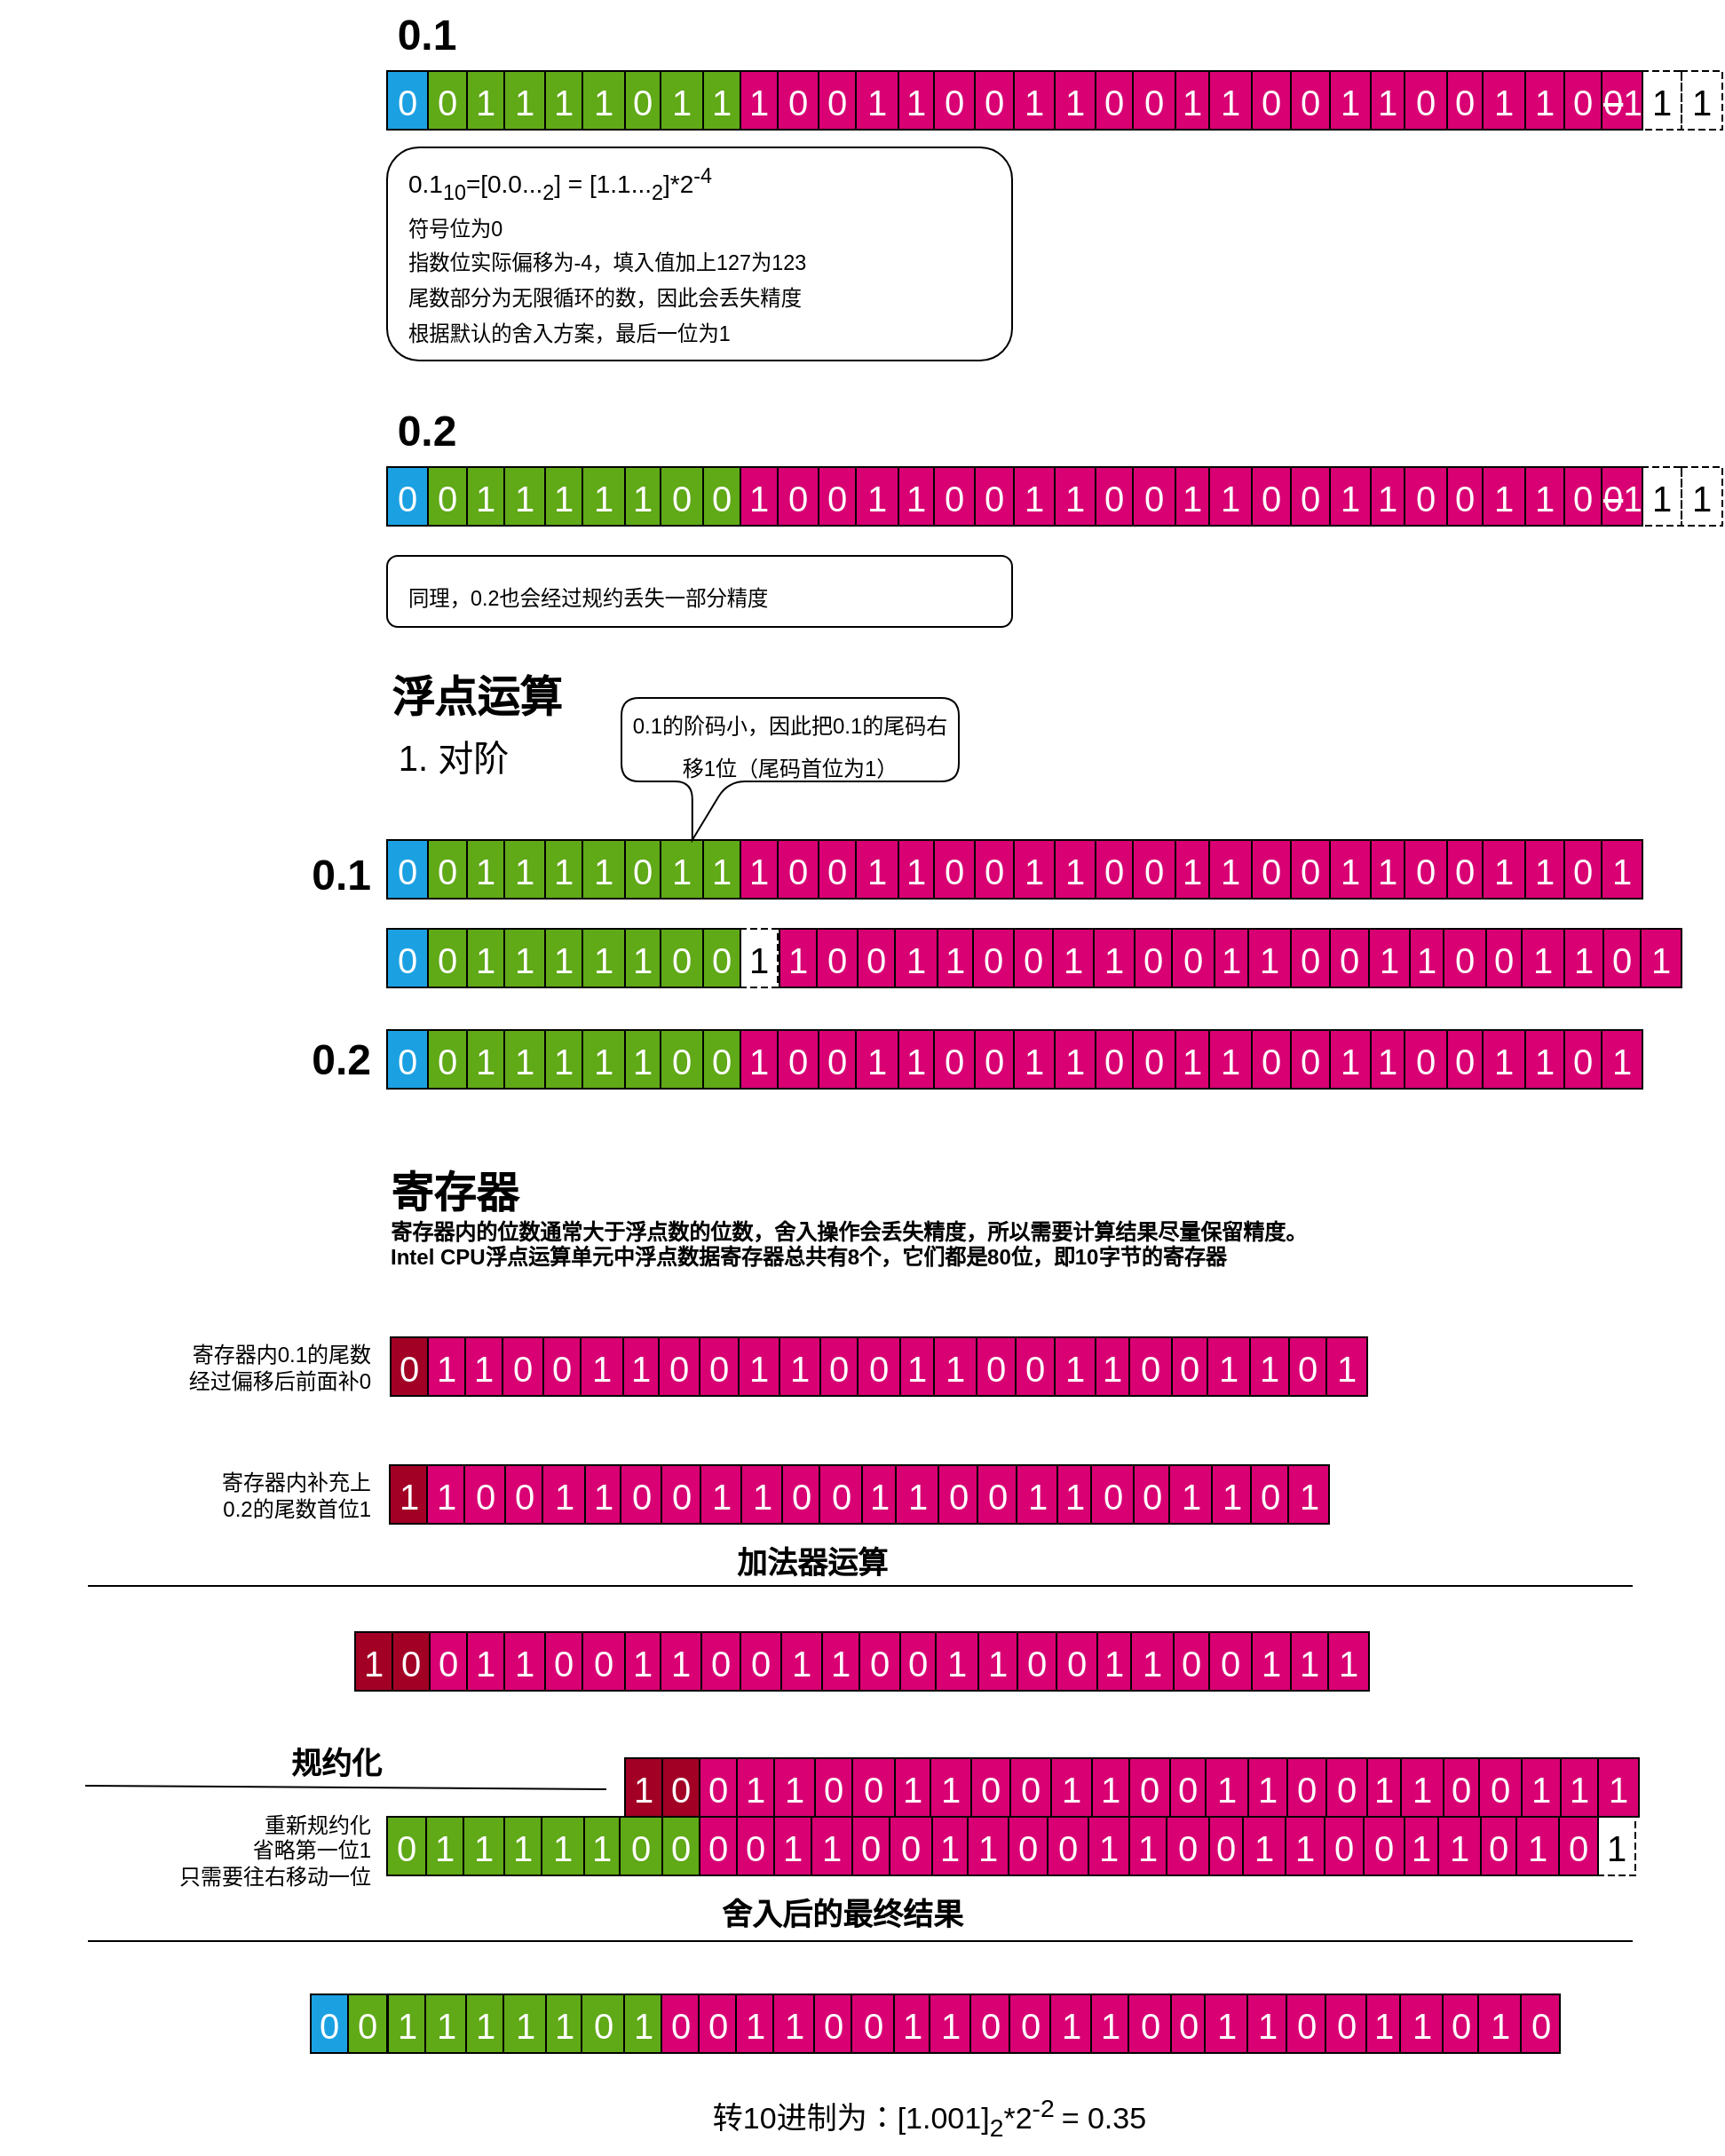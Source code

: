 <mxfile>
    <diagram id="LpqWkuAaXL5CNcw08eNq" name="Page-1">
        <mxGraphModel dx="1115" dy="795" grid="0" gridSize="10" guides="1" tooltips="1" connect="1" arrows="1" fold="1" page="1" pageScale="1" pageWidth="1169" pageHeight="827" background="#ffffff" math="0" shadow="0">
            <root>
                <mxCell id="0"/>
                <mxCell id="1" parent="0"/>
                <mxCell id="1759" value="0.1&lt;sub&gt;10&lt;/sub&gt;=[0.0...&lt;sub&gt;2&lt;/sub&gt;] = [1.1...&lt;sub&gt;2&lt;/sub&gt;]*2&lt;sup&gt;-4&lt;/sup&gt;&lt;br&gt;&lt;sub&gt;符号位为0&lt;/sub&gt;&lt;br&gt;&lt;sub&gt;指数位实际偏移为-4，填入值加上127为123&lt;br&gt;尾数部分为无限循环的数，因此会丢失精度&lt;br&gt;根据默认的舍入方案，最后一位为1&lt;br&gt;&lt;/sub&gt;" style="text;html=1;strokeColor=#000000;fillColor=none;align=left;verticalAlign=middle;whiteSpace=wrap;rounded=1;fontSize=14;spacing=12;fontColor=#000000;" parent="1" vertex="1">
                    <mxGeometry x="288" y="220" width="352" height="120" as="geometry"/>
                </mxCell>
                <mxCell id="1760" value="" style="shape=table;startSize=0;container=1;collapsible=0;childLayout=tableLayout;shadow=0;sketch=0;strokeWidth=1;fontSize=20;swimlaneFillColor=none;strokeColor=none;fillColor=none;fontColor=#000000;" parent="1" vertex="1">
                    <mxGeometry x="288" y="177" width="752" height="33" as="geometry"/>
                </mxCell>
                <mxCell id="1761" value="" style="shape=tableRow;horizontal=0;startSize=0;swimlaneHead=0;swimlaneBody=0;top=0;left=0;bottom=0;right=0;collapsible=0;dropTarget=0;fillColor=none;points=[[0,0.5],[1,0.5]];portConstraint=eastwest;shadow=0;sketch=0;strokeColor=#A50040;strokeWidth=1;fontSize=20;fontColor=#000000;" parent="1760" vertex="1">
                    <mxGeometry width="752" height="33" as="geometry"/>
                </mxCell>
                <mxCell id="1762" value="0" style="shape=partialRectangle;html=1;whiteSpace=wrap;connectable=0;overflow=hidden;top=1;left=1;bottom=1;right=1;pointerEvents=1;shadow=0;sketch=0;strokeWidth=1;fillColor=#1ba1e2;strokeColor=#000000;fontSize=20;fontColor=#FFFFFF;" parent="1761" vertex="1">
                    <mxGeometry width="23" height="33" as="geometry">
                        <mxRectangle width="23" height="33" as="alternateBounds"/>
                    </mxGeometry>
                </mxCell>
                <mxCell id="1763" value="0" style="shape=partialRectangle;html=1;whiteSpace=wrap;connectable=0;overflow=hidden;top=1;left=1;bottom=1;right=1;pointerEvents=1;shadow=0;sketch=0;strokeWidth=1;fillColor=#60a917;strokeColor=#000000;fontSize=20;fontColor=#FFFFFF;perimeterSpacing=0;" parent="1761" vertex="1">
                    <mxGeometry x="23" width="22" height="33" as="geometry">
                        <mxRectangle width="22" height="33" as="alternateBounds"/>
                    </mxGeometry>
                </mxCell>
                <mxCell id="1764" value="1" style="shape=partialRectangle;html=1;whiteSpace=wrap;connectable=0;overflow=hidden;top=1;left=1;bottom=1;right=1;pointerEvents=1;shadow=0;sketch=0;strokeWidth=1;fillColor=#60a917;strokeColor=#000000;fontSize=20;fontColor=#FFFFFF;perimeterSpacing=0;" parent="1761" vertex="1">
                    <mxGeometry x="45" width="21" height="33" as="geometry">
                        <mxRectangle width="21" height="33" as="alternateBounds"/>
                    </mxGeometry>
                </mxCell>
                <mxCell id="1765" value="1" style="shape=partialRectangle;html=1;whiteSpace=wrap;connectable=0;overflow=hidden;top=1;left=1;bottom=1;right=1;pointerEvents=1;shadow=0;sketch=0;strokeWidth=1;fillColor=#60a917;strokeColor=#000000;fontSize=20;fontColor=#FFFFFF;perimeterSpacing=0;" parent="1761" vertex="1">
                    <mxGeometry x="66" width="23" height="33" as="geometry">
                        <mxRectangle width="23" height="33" as="alternateBounds"/>
                    </mxGeometry>
                </mxCell>
                <mxCell id="1766" value="1" style="shape=partialRectangle;html=1;whiteSpace=wrap;connectable=0;overflow=hidden;top=1;left=1;bottom=1;right=1;pointerEvents=1;shadow=0;sketch=0;strokeWidth=1;fillColor=#60a917;strokeColor=#000000;fontSize=20;fontColor=#FFFFFF;perimeterSpacing=0;" parent="1761" vertex="1">
                    <mxGeometry x="89" width="21" height="33" as="geometry">
                        <mxRectangle width="21" height="33" as="alternateBounds"/>
                    </mxGeometry>
                </mxCell>
                <mxCell id="1767" value="1" style="shape=partialRectangle;html=1;whiteSpace=wrap;connectable=0;overflow=hidden;top=1;left=1;bottom=1;right=1;pointerEvents=1;shadow=0;sketch=0;strokeWidth=1;fillColor=#60a917;strokeColor=#000000;fontSize=20;fontColor=#FFFFFF;perimeterSpacing=0;" parent="1761" vertex="1">
                    <mxGeometry x="110" width="24" height="33" as="geometry">
                        <mxRectangle width="24" height="33" as="alternateBounds"/>
                    </mxGeometry>
                </mxCell>
                <mxCell id="1768" value="0" style="shape=partialRectangle;html=1;whiteSpace=wrap;connectable=0;overflow=hidden;top=1;left=1;bottom=1;right=1;pointerEvents=1;shadow=0;sketch=0;strokeWidth=1;fillColor=#60a917;strokeColor=#000000;fontSize=20;fontColor=#FFFFFF;perimeterSpacing=0;" parent="1761" vertex="1">
                    <mxGeometry x="134" width="20" height="33" as="geometry">
                        <mxRectangle width="20" height="33" as="alternateBounds"/>
                    </mxGeometry>
                </mxCell>
                <mxCell id="1769" value="1" style="shape=partialRectangle;html=1;whiteSpace=wrap;connectable=0;overflow=hidden;top=1;left=1;bottom=1;right=1;pointerEvents=1;shadow=0;sketch=0;strokeWidth=1;fillColor=#60a917;strokeColor=#000000;fontSize=20;fontColor=#FFFFFF;perimeterSpacing=0;" parent="1761" vertex="1">
                    <mxGeometry x="154" width="24" height="33" as="geometry">
                        <mxRectangle width="24" height="33" as="alternateBounds"/>
                    </mxGeometry>
                </mxCell>
                <mxCell id="1771" value="1" style="shape=partialRectangle;html=1;whiteSpace=wrap;connectable=0;overflow=hidden;top=1;left=1;bottom=1;right=1;pointerEvents=1;shadow=0;sketch=0;strokeWidth=1;fillColor=#60a917;strokeColor=#000000;fontSize=20;fontColor=#FFFFFF;perimeterSpacing=0;" parent="1761" vertex="1">
                    <mxGeometry x="178" width="21" height="33" as="geometry">
                        <mxRectangle width="21" height="33" as="alternateBounds"/>
                    </mxGeometry>
                </mxCell>
                <mxCell id="1772" value="1" style="shape=partialRectangle;html=1;whiteSpace=wrap;connectable=0;overflow=hidden;top=1;left=1;bottom=1;right=1;pointerEvents=1;shadow=0;sketch=0;strokeWidth=1;fillColor=#d80073;strokeColor=#000000;fontSize=20;fontColor=#FFFFFF;" parent="1761" vertex="1">
                    <mxGeometry x="199" width="21" height="33" as="geometry">
                        <mxRectangle width="21" height="33" as="alternateBounds"/>
                    </mxGeometry>
                </mxCell>
                <mxCell id="1773" value="0" style="shape=partialRectangle;html=1;whiteSpace=wrap;connectable=0;overflow=hidden;top=1;left=1;bottom=1;right=1;pointerEvents=1;shadow=0;sketch=0;strokeWidth=1;fillColor=#d80073;strokeColor=#000000;fontSize=20;fontColor=#FFFFFF;" parent="1761" vertex="1">
                    <mxGeometry x="220" width="23" height="33" as="geometry">
                        <mxRectangle width="23" height="33" as="alternateBounds"/>
                    </mxGeometry>
                </mxCell>
                <mxCell id="1774" value="0" style="shape=partialRectangle;html=1;whiteSpace=wrap;connectable=0;overflow=hidden;top=1;left=1;bottom=1;right=1;pointerEvents=1;shadow=0;sketch=0;strokeWidth=1;fillColor=#d80073;strokeColor=#000000;fontSize=20;fontColor=#FFFFFF;" parent="1761" vertex="1">
                    <mxGeometry x="243" width="21" height="33" as="geometry">
                        <mxRectangle width="21" height="33" as="alternateBounds"/>
                    </mxGeometry>
                </mxCell>
                <mxCell id="1775" value="1" style="shape=partialRectangle;html=1;whiteSpace=wrap;connectable=0;overflow=hidden;top=1;left=1;bottom=1;right=1;pointerEvents=1;shadow=0;sketch=0;strokeWidth=1;fillColor=#d80073;strokeColor=#000000;fontSize=20;fontColor=#FFFFFF;" parent="1761" vertex="1">
                    <mxGeometry x="264" width="24" height="33" as="geometry">
                        <mxRectangle width="24" height="33" as="alternateBounds"/>
                    </mxGeometry>
                </mxCell>
                <mxCell id="1776" value="1" style="shape=partialRectangle;html=1;whiteSpace=wrap;connectable=0;overflow=hidden;top=1;left=1;bottom=1;right=1;pointerEvents=1;shadow=0;sketch=0;strokeWidth=1;fillColor=#d80073;strokeColor=#000000;fontSize=20;fontColor=#FFFFFF;" parent="1761" vertex="1">
                    <mxGeometry x="288" width="20" height="33" as="geometry">
                        <mxRectangle width="20" height="33" as="alternateBounds"/>
                    </mxGeometry>
                </mxCell>
                <mxCell id="1777" value="0" style="shape=partialRectangle;html=1;whiteSpace=wrap;connectable=0;overflow=hidden;top=1;left=1;bottom=1;right=1;pointerEvents=1;shadow=0;sketch=0;strokeWidth=1;fillColor=#d80073;strokeColor=#000000;fontSize=20;fontColor=#FFFFFF;" parent="1761" vertex="1">
                    <mxGeometry x="308" width="23" height="33" as="geometry">
                        <mxRectangle width="23" height="33" as="alternateBounds"/>
                    </mxGeometry>
                </mxCell>
                <mxCell id="1778" value="0" style="shape=partialRectangle;html=1;whiteSpace=wrap;connectable=0;overflow=hidden;top=1;left=1;bottom=1;right=1;pointerEvents=1;shadow=0;sketch=0;strokeWidth=1;fillColor=#d80073;strokeColor=#000000;fontSize=20;fontColor=#FFFFFF;" parent="1761" vertex="1">
                    <mxGeometry x="331" width="22" height="33" as="geometry">
                        <mxRectangle width="22" height="33" as="alternateBounds"/>
                    </mxGeometry>
                </mxCell>
                <mxCell id="1779" value="1" style="shape=partialRectangle;html=1;whiteSpace=wrap;connectable=0;overflow=hidden;top=1;left=1;bottom=1;right=1;pointerEvents=1;shadow=0;sketch=0;strokeWidth=1;fillColor=#d80073;strokeColor=#000000;fontSize=20;fontColor=#FFFFFF;" parent="1761" vertex="1">
                    <mxGeometry x="353" width="23" height="33" as="geometry">
                        <mxRectangle width="23" height="33" as="alternateBounds"/>
                    </mxGeometry>
                </mxCell>
                <mxCell id="1780" value="1" style="shape=partialRectangle;html=1;whiteSpace=wrap;connectable=0;overflow=hidden;top=1;left=1;bottom=1;right=1;pointerEvents=1;shadow=0;sketch=0;strokeWidth=1;fillColor=#d80073;strokeColor=#000000;fontSize=20;fontColor=#FFFFFF;" parent="1761" vertex="1">
                    <mxGeometry x="376" width="23" height="33" as="geometry">
                        <mxRectangle width="23" height="33" as="alternateBounds"/>
                    </mxGeometry>
                </mxCell>
                <mxCell id="1781" value="0" style="shape=partialRectangle;html=1;whiteSpace=wrap;connectable=0;overflow=hidden;top=1;left=1;bottom=1;right=1;pointerEvents=1;shadow=0;sketch=0;strokeWidth=1;fillColor=#d80073;strokeColor=#000000;fontSize=20;fontColor=#FFFFFF;" parent="1761" vertex="1">
                    <mxGeometry x="399" width="21" height="33" as="geometry">
                        <mxRectangle width="21" height="33" as="alternateBounds"/>
                    </mxGeometry>
                </mxCell>
                <mxCell id="1782" value="0" style="shape=partialRectangle;html=1;whiteSpace=wrap;connectable=0;overflow=hidden;top=1;left=1;bottom=1;right=1;pointerEvents=1;shadow=0;sketch=0;strokeWidth=1;fillColor=#d80073;strokeColor=#000000;fontSize=20;fontColor=#FFFFFF;" parent="1761" vertex="1">
                    <mxGeometry x="420" width="24" height="33" as="geometry">
                        <mxRectangle width="24" height="33" as="alternateBounds"/>
                    </mxGeometry>
                </mxCell>
                <mxCell id="1783" value="1" style="shape=partialRectangle;html=1;whiteSpace=wrap;connectable=0;overflow=hidden;top=1;left=1;bottom=1;right=1;pointerEvents=1;shadow=0;sketch=0;strokeWidth=1;fillColor=#d80073;strokeColor=#000000;fontSize=20;fontColor=#FFFFFF;" parent="1761" vertex="1">
                    <mxGeometry x="444" width="19" height="33" as="geometry">
                        <mxRectangle width="19" height="33" as="alternateBounds"/>
                    </mxGeometry>
                </mxCell>
                <mxCell id="1784" value="1" style="shape=partialRectangle;html=1;whiteSpace=wrap;connectable=0;overflow=hidden;top=1;left=1;bottom=1;right=1;pointerEvents=1;shadow=0;sketch=0;strokeWidth=1;fillColor=#d80073;strokeColor=#000000;fontSize=20;fontColor=#FFFFFF;" parent="1761" vertex="1">
                    <mxGeometry x="463" width="24" height="33" as="geometry">
                        <mxRectangle width="24" height="33" as="alternateBounds"/>
                    </mxGeometry>
                </mxCell>
                <mxCell id="1785" value="0" style="shape=partialRectangle;html=1;whiteSpace=wrap;connectable=0;overflow=hidden;top=1;left=1;bottom=1;right=1;pointerEvents=1;shadow=0;sketch=0;strokeWidth=1;fillColor=#d80073;strokeColor=#000000;fontSize=20;fontColor=#FFFFFF;" parent="1761" vertex="1">
                    <mxGeometry x="487" width="22" height="33" as="geometry">
                        <mxRectangle width="22" height="33" as="alternateBounds"/>
                    </mxGeometry>
                </mxCell>
                <mxCell id="1786" value="0" style="shape=partialRectangle;html=1;whiteSpace=wrap;connectable=0;overflow=hidden;top=1;left=1;bottom=1;right=1;pointerEvents=1;shadow=0;sketch=0;strokeWidth=1;fillColor=#d80073;strokeColor=#000000;fontSize=20;fontColor=#FFFFFF;" parent="1761" vertex="1">
                    <mxGeometry x="509" width="22" height="33" as="geometry">
                        <mxRectangle width="22" height="33" as="alternateBounds"/>
                    </mxGeometry>
                </mxCell>
                <mxCell id="1787" value="1" style="shape=partialRectangle;html=1;whiteSpace=wrap;connectable=0;overflow=hidden;top=1;left=1;bottom=1;right=1;pointerEvents=1;shadow=0;sketch=0;strokeWidth=1;fillColor=#d80073;strokeColor=#000000;fontSize=20;fontColor=#FFFFFF;" parent="1761" vertex="1">
                    <mxGeometry x="531" width="23" height="33" as="geometry">
                        <mxRectangle width="23" height="33" as="alternateBounds"/>
                    </mxGeometry>
                </mxCell>
                <mxCell id="1788" value="1" style="shape=partialRectangle;html=1;whiteSpace=wrap;connectable=0;overflow=hidden;top=1;left=1;bottom=1;right=1;pointerEvents=1;shadow=0;sketch=0;strokeWidth=1;fillColor=#d80073;strokeColor=#000000;fontSize=20;fontColor=#FFFFFF;" parent="1761" vertex="1">
                    <mxGeometry x="554" width="19" height="33" as="geometry">
                        <mxRectangle width="19" height="33" as="alternateBounds"/>
                    </mxGeometry>
                </mxCell>
                <mxCell id="1789" value="0" style="shape=partialRectangle;html=1;whiteSpace=wrap;connectable=0;overflow=hidden;top=1;left=1;bottom=1;right=1;pointerEvents=1;shadow=0;sketch=0;strokeWidth=1;fillColor=#d80073;strokeColor=#000000;fontSize=20;fontColor=#FFFFFF;" parent="1761" vertex="1">
                    <mxGeometry x="573" width="24" height="33" as="geometry">
                        <mxRectangle width="24" height="33" as="alternateBounds"/>
                    </mxGeometry>
                </mxCell>
                <mxCell id="1790" value="0" style="shape=partialRectangle;html=1;whiteSpace=wrap;connectable=0;overflow=hidden;top=1;left=1;bottom=1;right=1;pointerEvents=1;shadow=0;sketch=0;strokeWidth=1;fillColor=#d80073;strokeColor=#000000;fontSize=20;fontColor=#FFFFFF;" parent="1761" vertex="1">
                    <mxGeometry x="597" width="20" height="33" as="geometry">
                        <mxRectangle width="20" height="33" as="alternateBounds"/>
                    </mxGeometry>
                </mxCell>
                <mxCell id="1791" value="1" style="shape=partialRectangle;html=1;whiteSpace=wrap;connectable=0;overflow=hidden;top=1;left=1;bottom=1;right=1;pointerEvents=1;shadow=0;sketch=0;strokeWidth=1;fillColor=#d80073;strokeColor=#000000;fontSize=20;fontColor=#FFFFFF;" parent="1761" vertex="1">
                    <mxGeometry x="617" width="24" height="33" as="geometry">
                        <mxRectangle width="24" height="33" as="alternateBounds"/>
                    </mxGeometry>
                </mxCell>
                <mxCell id="1792" value="1" style="shape=partialRectangle;html=1;whiteSpace=wrap;connectable=0;overflow=hidden;top=1;left=1;bottom=1;right=1;pointerEvents=1;shadow=0;sketch=0;strokeWidth=1;fillColor=#d80073;strokeColor=#000000;fontSize=20;fontColor=#FFFFFF;" parent="1761" vertex="1">
                    <mxGeometry x="641" width="22" height="33" as="geometry">
                        <mxRectangle width="22" height="33" as="alternateBounds"/>
                    </mxGeometry>
                </mxCell>
                <mxCell id="1793" value="0" style="shape=partialRectangle;html=1;whiteSpace=wrap;connectable=0;overflow=hidden;top=1;left=1;bottom=1;right=1;pointerEvents=1;shadow=0;sketch=0;strokeWidth=1;fillColor=#d80073;strokeColor=#000000;fontSize=20;fontColor=#FFFFFF;" parent="1761" vertex="1">
                    <mxGeometry x="663" width="21" height="33" as="geometry">
                        <mxRectangle width="21" height="33" as="alternateBounds"/>
                    </mxGeometry>
                </mxCell>
                <mxCell id="1794" value="&lt;strike&gt;0&lt;/strike&gt;1" style="shape=partialRectangle;html=1;whiteSpace=wrap;connectable=0;overflow=hidden;top=1;left=1;bottom=1;right=1;pointerEvents=1;shadow=0;sketch=0;strokeWidth=1;fillColor=#d80073;strokeColor=#000000;fontSize=20;fontColor=#FFFFFF;" parent="1761" vertex="1">
                    <mxGeometry x="684" width="23" height="33" as="geometry">
                        <mxRectangle width="23" height="33" as="alternateBounds"/>
                    </mxGeometry>
                </mxCell>
                <mxCell id="1797" value="1" style="shape=partialRectangle;html=1;whiteSpace=wrap;connectable=0;overflow=hidden;top=1;left=1;bottom=1;right=1;pointerEvents=1;shadow=0;sketch=0;strokeWidth=1;fontSize=20;dashed=1;fillColor=none;fontColor=#000000;strokeColor=#000000;" parent="1761" vertex="1">
                    <mxGeometry x="707" width="22" height="33" as="geometry">
                        <mxRectangle width="22" height="33" as="alternateBounds"/>
                    </mxGeometry>
                </mxCell>
                <mxCell id="1798" value="1" style="shape=partialRectangle;html=1;whiteSpace=wrap;connectable=0;overflow=hidden;top=1;left=1;bottom=1;right=1;pointerEvents=1;shadow=0;sketch=0;strokeWidth=1;fontSize=20;dashed=1;fillColor=none;fontColor=#000000;strokeColor=#000000;" parent="1761" vertex="1">
                    <mxGeometry x="729" width="23" height="33" as="geometry">
                        <mxRectangle width="23" height="33" as="alternateBounds"/>
                    </mxGeometry>
                </mxCell>
                <mxCell id="1795" value="0.1" style="text;strokeColor=none;fillColor=none;html=1;fontSize=24;fontStyle=1;verticalAlign=middle;align=center;fontColor=#000000;" parent="1" vertex="1">
                    <mxGeometry x="260" y="137" width="100" height="40" as="geometry"/>
                </mxCell>
                <mxCell id="1799" value="" style="shape=table;startSize=0;container=1;collapsible=0;childLayout=tableLayout;shadow=0;sketch=0;strokeWidth=1;fontSize=20;swimlaneFillColor=none;strokeColor=none;fillColor=none;fontColor=#000000;" parent="1" vertex="1">
                    <mxGeometry x="288" y="400" width="752" height="33" as="geometry"/>
                </mxCell>
                <mxCell id="1800" value="" style="shape=tableRow;horizontal=0;startSize=0;swimlaneHead=0;swimlaneBody=0;top=0;left=0;bottom=0;right=0;collapsible=0;dropTarget=0;fillColor=none;points=[[0,0.5],[1,0.5]];portConstraint=eastwest;shadow=0;sketch=0;strokeColor=#A50040;strokeWidth=1;fontSize=20;fontColor=#000000;" parent="1799" vertex="1">
                    <mxGeometry width="752" height="33" as="geometry"/>
                </mxCell>
                <mxCell id="1801" value="0" style="shape=partialRectangle;html=1;whiteSpace=wrap;connectable=0;overflow=hidden;top=1;left=1;bottom=1;right=1;pointerEvents=1;shadow=0;sketch=0;strokeWidth=1;fillColor=#1ba1e2;strokeColor=#000000;fontSize=20;fontColor=#FFFFFF;" parent="1800" vertex="1">
                    <mxGeometry width="23" height="33" as="geometry">
                        <mxRectangle width="23" height="33" as="alternateBounds"/>
                    </mxGeometry>
                </mxCell>
                <mxCell id="1802" value="0" style="shape=partialRectangle;html=1;whiteSpace=wrap;connectable=0;overflow=hidden;top=1;left=1;bottom=1;right=1;pointerEvents=1;shadow=0;sketch=0;strokeWidth=1;fillColor=#60a917;strokeColor=#000000;fontSize=20;fontColor=#FFFFFF;perimeterSpacing=0;" parent="1800" vertex="1">
                    <mxGeometry x="23" width="22" height="33" as="geometry">
                        <mxRectangle width="22" height="33" as="alternateBounds"/>
                    </mxGeometry>
                </mxCell>
                <mxCell id="1803" value="1" style="shape=partialRectangle;html=1;whiteSpace=wrap;connectable=0;overflow=hidden;top=1;left=1;bottom=1;right=1;pointerEvents=1;shadow=0;sketch=0;strokeWidth=1;fillColor=#60a917;strokeColor=#000000;fontSize=20;fontColor=#FFFFFF;perimeterSpacing=0;" parent="1800" vertex="1">
                    <mxGeometry x="45" width="21" height="33" as="geometry">
                        <mxRectangle width="21" height="33" as="alternateBounds"/>
                    </mxGeometry>
                </mxCell>
                <mxCell id="1804" value="1" style="shape=partialRectangle;html=1;whiteSpace=wrap;connectable=0;overflow=hidden;top=1;left=1;bottom=1;right=1;pointerEvents=1;shadow=0;sketch=0;strokeWidth=1;fillColor=#60a917;strokeColor=#000000;fontSize=20;fontColor=#FFFFFF;perimeterSpacing=0;" parent="1800" vertex="1">
                    <mxGeometry x="66" width="23" height="33" as="geometry">
                        <mxRectangle width="23" height="33" as="alternateBounds"/>
                    </mxGeometry>
                </mxCell>
                <mxCell id="1805" value="1" style="shape=partialRectangle;html=1;whiteSpace=wrap;connectable=0;overflow=hidden;top=1;left=1;bottom=1;right=1;pointerEvents=1;shadow=0;sketch=0;strokeWidth=1;fillColor=#60a917;strokeColor=#000000;fontSize=20;fontColor=#FFFFFF;perimeterSpacing=0;" parent="1800" vertex="1">
                    <mxGeometry x="89" width="21" height="33" as="geometry">
                        <mxRectangle width="21" height="33" as="alternateBounds"/>
                    </mxGeometry>
                </mxCell>
                <mxCell id="1806" value="1" style="shape=partialRectangle;html=1;whiteSpace=wrap;connectable=0;overflow=hidden;top=1;left=1;bottom=1;right=1;pointerEvents=1;shadow=0;sketch=0;strokeWidth=1;fillColor=#60a917;strokeColor=#000000;fontSize=20;fontColor=#FFFFFF;perimeterSpacing=0;" parent="1800" vertex="1">
                    <mxGeometry x="110" width="24" height="33" as="geometry">
                        <mxRectangle width="24" height="33" as="alternateBounds"/>
                    </mxGeometry>
                </mxCell>
                <mxCell id="1807" value="1" style="shape=partialRectangle;html=1;whiteSpace=wrap;connectable=0;overflow=hidden;top=1;left=1;bottom=1;right=1;pointerEvents=1;shadow=0;sketch=0;strokeWidth=1;fillColor=#60a917;strokeColor=#000000;fontSize=20;fontColor=#FFFFFF;perimeterSpacing=0;" parent="1800" vertex="1">
                    <mxGeometry x="134" width="20" height="33" as="geometry">
                        <mxRectangle width="20" height="33" as="alternateBounds"/>
                    </mxGeometry>
                </mxCell>
                <mxCell id="1808" value="0" style="shape=partialRectangle;html=1;whiteSpace=wrap;connectable=0;overflow=hidden;top=1;left=1;bottom=1;right=1;pointerEvents=1;shadow=0;sketch=0;strokeWidth=1;fillColor=#60a917;strokeColor=#000000;fontSize=20;fontColor=#FFFFFF;perimeterSpacing=0;" parent="1800" vertex="1">
                    <mxGeometry x="154" width="24" height="33" as="geometry">
                        <mxRectangle width="24" height="33" as="alternateBounds"/>
                    </mxGeometry>
                </mxCell>
                <mxCell id="1809" value="0" style="shape=partialRectangle;html=1;whiteSpace=wrap;connectable=0;overflow=hidden;top=1;left=1;bottom=1;right=1;pointerEvents=1;shadow=0;sketch=0;strokeWidth=1;fillColor=#60a917;strokeColor=#000000;fontSize=20;fontColor=#FFFFFF;perimeterSpacing=0;" parent="1800" vertex="1">
                    <mxGeometry x="178" width="21" height="33" as="geometry">
                        <mxRectangle width="21" height="33" as="alternateBounds"/>
                    </mxGeometry>
                </mxCell>
                <mxCell id="1810" value="1" style="shape=partialRectangle;html=1;whiteSpace=wrap;connectable=0;overflow=hidden;top=1;left=1;bottom=1;right=1;pointerEvents=1;shadow=0;sketch=0;strokeWidth=1;fillColor=#d80073;strokeColor=#000000;fontSize=20;fontColor=#FFFFFF;" parent="1800" vertex="1">
                    <mxGeometry x="199" width="21" height="33" as="geometry">
                        <mxRectangle width="21" height="33" as="alternateBounds"/>
                    </mxGeometry>
                </mxCell>
                <mxCell id="1811" value="0" style="shape=partialRectangle;html=1;whiteSpace=wrap;connectable=0;overflow=hidden;top=1;left=1;bottom=1;right=1;pointerEvents=1;shadow=0;sketch=0;strokeWidth=1;fillColor=#d80073;strokeColor=#000000;fontSize=20;fontColor=#FFFFFF;" parent="1800" vertex="1">
                    <mxGeometry x="220" width="23" height="33" as="geometry">
                        <mxRectangle width="23" height="33" as="alternateBounds"/>
                    </mxGeometry>
                </mxCell>
                <mxCell id="1812" value="0" style="shape=partialRectangle;html=1;whiteSpace=wrap;connectable=0;overflow=hidden;top=1;left=1;bottom=1;right=1;pointerEvents=1;shadow=0;sketch=0;strokeWidth=1;fillColor=#d80073;strokeColor=#000000;fontSize=20;fontColor=#FFFFFF;" parent="1800" vertex="1">
                    <mxGeometry x="243" width="21" height="33" as="geometry">
                        <mxRectangle width="21" height="33" as="alternateBounds"/>
                    </mxGeometry>
                </mxCell>
                <mxCell id="1813" value="1" style="shape=partialRectangle;html=1;whiteSpace=wrap;connectable=0;overflow=hidden;top=1;left=1;bottom=1;right=1;pointerEvents=1;shadow=0;sketch=0;strokeWidth=1;fillColor=#d80073;strokeColor=#000000;fontSize=20;fontColor=#FFFFFF;" parent="1800" vertex="1">
                    <mxGeometry x="264" width="24" height="33" as="geometry">
                        <mxRectangle width="24" height="33" as="alternateBounds"/>
                    </mxGeometry>
                </mxCell>
                <mxCell id="1814" value="1" style="shape=partialRectangle;html=1;whiteSpace=wrap;connectable=0;overflow=hidden;top=1;left=1;bottom=1;right=1;pointerEvents=1;shadow=0;sketch=0;strokeWidth=1;fillColor=#d80073;strokeColor=#000000;fontSize=20;fontColor=#FFFFFF;" parent="1800" vertex="1">
                    <mxGeometry x="288" width="20" height="33" as="geometry">
                        <mxRectangle width="20" height="33" as="alternateBounds"/>
                    </mxGeometry>
                </mxCell>
                <mxCell id="1815" value="0" style="shape=partialRectangle;html=1;whiteSpace=wrap;connectable=0;overflow=hidden;top=1;left=1;bottom=1;right=1;pointerEvents=1;shadow=0;sketch=0;strokeWidth=1;fillColor=#d80073;strokeColor=#000000;fontSize=20;fontColor=#FFFFFF;" parent="1800" vertex="1">
                    <mxGeometry x="308" width="23" height="33" as="geometry">
                        <mxRectangle width="23" height="33" as="alternateBounds"/>
                    </mxGeometry>
                </mxCell>
                <mxCell id="1816" value="0" style="shape=partialRectangle;html=1;whiteSpace=wrap;connectable=0;overflow=hidden;top=1;left=1;bottom=1;right=1;pointerEvents=1;shadow=0;sketch=0;strokeWidth=1;fillColor=#d80073;strokeColor=#000000;fontSize=20;fontColor=#FFFFFF;" parent="1800" vertex="1">
                    <mxGeometry x="331" width="22" height="33" as="geometry">
                        <mxRectangle width="22" height="33" as="alternateBounds"/>
                    </mxGeometry>
                </mxCell>
                <mxCell id="1817" value="1" style="shape=partialRectangle;html=1;whiteSpace=wrap;connectable=0;overflow=hidden;top=1;left=1;bottom=1;right=1;pointerEvents=1;shadow=0;sketch=0;strokeWidth=1;fillColor=#d80073;strokeColor=#000000;fontSize=20;fontColor=#FFFFFF;" parent="1800" vertex="1">
                    <mxGeometry x="353" width="23" height="33" as="geometry">
                        <mxRectangle width="23" height="33" as="alternateBounds"/>
                    </mxGeometry>
                </mxCell>
                <mxCell id="1818" value="1" style="shape=partialRectangle;html=1;whiteSpace=wrap;connectable=0;overflow=hidden;top=1;left=1;bottom=1;right=1;pointerEvents=1;shadow=0;sketch=0;strokeWidth=1;fillColor=#d80073;strokeColor=#000000;fontSize=20;fontColor=#FFFFFF;" parent="1800" vertex="1">
                    <mxGeometry x="376" width="23" height="33" as="geometry">
                        <mxRectangle width="23" height="33" as="alternateBounds"/>
                    </mxGeometry>
                </mxCell>
                <mxCell id="1819" value="0" style="shape=partialRectangle;html=1;whiteSpace=wrap;connectable=0;overflow=hidden;top=1;left=1;bottom=1;right=1;pointerEvents=1;shadow=0;sketch=0;strokeWidth=1;fillColor=#d80073;strokeColor=#000000;fontSize=20;fontColor=#FFFFFF;" parent="1800" vertex="1">
                    <mxGeometry x="399" width="21" height="33" as="geometry">
                        <mxRectangle width="21" height="33" as="alternateBounds"/>
                    </mxGeometry>
                </mxCell>
                <mxCell id="1820" value="0" style="shape=partialRectangle;html=1;whiteSpace=wrap;connectable=0;overflow=hidden;top=1;left=1;bottom=1;right=1;pointerEvents=1;shadow=0;sketch=0;strokeWidth=1;fillColor=#d80073;strokeColor=#000000;fontSize=20;fontColor=#FFFFFF;" parent="1800" vertex="1">
                    <mxGeometry x="420" width="24" height="33" as="geometry">
                        <mxRectangle width="24" height="33" as="alternateBounds"/>
                    </mxGeometry>
                </mxCell>
                <mxCell id="1821" value="1" style="shape=partialRectangle;html=1;whiteSpace=wrap;connectable=0;overflow=hidden;top=1;left=1;bottom=1;right=1;pointerEvents=1;shadow=0;sketch=0;strokeWidth=1;fillColor=#d80073;strokeColor=#000000;fontSize=20;fontColor=#FFFFFF;" parent="1800" vertex="1">
                    <mxGeometry x="444" width="19" height="33" as="geometry">
                        <mxRectangle width="19" height="33" as="alternateBounds"/>
                    </mxGeometry>
                </mxCell>
                <mxCell id="1822" value="1" style="shape=partialRectangle;html=1;whiteSpace=wrap;connectable=0;overflow=hidden;top=1;left=1;bottom=1;right=1;pointerEvents=1;shadow=0;sketch=0;strokeWidth=1;fillColor=#d80073;strokeColor=#000000;fontSize=20;fontColor=#FFFFFF;" parent="1800" vertex="1">
                    <mxGeometry x="463" width="24" height="33" as="geometry">
                        <mxRectangle width="24" height="33" as="alternateBounds"/>
                    </mxGeometry>
                </mxCell>
                <mxCell id="1823" value="0" style="shape=partialRectangle;html=1;whiteSpace=wrap;connectable=0;overflow=hidden;top=1;left=1;bottom=1;right=1;pointerEvents=1;shadow=0;sketch=0;strokeWidth=1;fillColor=#d80073;strokeColor=#000000;fontSize=20;fontColor=#FFFFFF;" parent="1800" vertex="1">
                    <mxGeometry x="487" width="22" height="33" as="geometry">
                        <mxRectangle width="22" height="33" as="alternateBounds"/>
                    </mxGeometry>
                </mxCell>
                <mxCell id="1824" value="0" style="shape=partialRectangle;html=1;whiteSpace=wrap;connectable=0;overflow=hidden;top=1;left=1;bottom=1;right=1;pointerEvents=1;shadow=0;sketch=0;strokeWidth=1;fillColor=#d80073;strokeColor=#000000;fontSize=20;fontColor=#FFFFFF;" parent="1800" vertex="1">
                    <mxGeometry x="509" width="22" height="33" as="geometry">
                        <mxRectangle width="22" height="33" as="alternateBounds"/>
                    </mxGeometry>
                </mxCell>
                <mxCell id="1825" value="1" style="shape=partialRectangle;html=1;whiteSpace=wrap;connectable=0;overflow=hidden;top=1;left=1;bottom=1;right=1;pointerEvents=1;shadow=0;sketch=0;strokeWidth=1;fillColor=#d80073;strokeColor=#000000;fontSize=20;fontColor=#FFFFFF;" parent="1800" vertex="1">
                    <mxGeometry x="531" width="23" height="33" as="geometry">
                        <mxRectangle width="23" height="33" as="alternateBounds"/>
                    </mxGeometry>
                </mxCell>
                <mxCell id="1826" value="1" style="shape=partialRectangle;html=1;whiteSpace=wrap;connectable=0;overflow=hidden;top=1;left=1;bottom=1;right=1;pointerEvents=1;shadow=0;sketch=0;strokeWidth=1;fillColor=#d80073;strokeColor=#000000;fontSize=20;fontColor=#FFFFFF;" parent="1800" vertex="1">
                    <mxGeometry x="554" width="19" height="33" as="geometry">
                        <mxRectangle width="19" height="33" as="alternateBounds"/>
                    </mxGeometry>
                </mxCell>
                <mxCell id="1827" value="0" style="shape=partialRectangle;html=1;whiteSpace=wrap;connectable=0;overflow=hidden;top=1;left=1;bottom=1;right=1;pointerEvents=1;shadow=0;sketch=0;strokeWidth=1;fillColor=#d80073;strokeColor=#000000;fontSize=20;fontColor=#FFFFFF;" parent="1800" vertex="1">
                    <mxGeometry x="573" width="24" height="33" as="geometry">
                        <mxRectangle width="24" height="33" as="alternateBounds"/>
                    </mxGeometry>
                </mxCell>
                <mxCell id="1828" value="0" style="shape=partialRectangle;html=1;whiteSpace=wrap;connectable=0;overflow=hidden;top=1;left=1;bottom=1;right=1;pointerEvents=1;shadow=0;sketch=0;strokeWidth=1;fillColor=#d80073;strokeColor=#000000;fontSize=20;fontColor=#FFFFFF;" parent="1800" vertex="1">
                    <mxGeometry x="597" width="20" height="33" as="geometry">
                        <mxRectangle width="20" height="33" as="alternateBounds"/>
                    </mxGeometry>
                </mxCell>
                <mxCell id="1829" value="1" style="shape=partialRectangle;html=1;whiteSpace=wrap;connectable=0;overflow=hidden;top=1;left=1;bottom=1;right=1;pointerEvents=1;shadow=0;sketch=0;strokeWidth=1;fillColor=#d80073;strokeColor=#000000;fontSize=20;fontColor=#FFFFFF;" parent="1800" vertex="1">
                    <mxGeometry x="617" width="24" height="33" as="geometry">
                        <mxRectangle width="24" height="33" as="alternateBounds"/>
                    </mxGeometry>
                </mxCell>
                <mxCell id="1830" value="1" style="shape=partialRectangle;html=1;whiteSpace=wrap;connectable=0;overflow=hidden;top=1;left=1;bottom=1;right=1;pointerEvents=1;shadow=0;sketch=0;strokeWidth=1;fillColor=#d80073;strokeColor=#000000;fontSize=20;fontColor=#FFFFFF;" parent="1800" vertex="1">
                    <mxGeometry x="641" width="22" height="33" as="geometry">
                        <mxRectangle width="22" height="33" as="alternateBounds"/>
                    </mxGeometry>
                </mxCell>
                <mxCell id="1831" value="0" style="shape=partialRectangle;html=1;whiteSpace=wrap;connectable=0;overflow=hidden;top=1;left=1;bottom=1;right=1;pointerEvents=1;shadow=0;sketch=0;strokeWidth=1;fillColor=#d80073;strokeColor=#000000;fontSize=20;fontColor=#FFFFFF;" parent="1800" vertex="1">
                    <mxGeometry x="663" width="21" height="33" as="geometry">
                        <mxRectangle width="21" height="33" as="alternateBounds"/>
                    </mxGeometry>
                </mxCell>
                <mxCell id="1832" value="&lt;strike&gt;0&lt;/strike&gt;1" style="shape=partialRectangle;html=1;whiteSpace=wrap;connectable=0;overflow=hidden;top=1;left=1;bottom=1;right=1;pointerEvents=1;shadow=0;sketch=0;strokeWidth=1;fillColor=#d80073;strokeColor=#000000;fontSize=20;fontColor=#FFFFFF;" parent="1800" vertex="1">
                    <mxGeometry x="684" width="23" height="33" as="geometry">
                        <mxRectangle width="23" height="33" as="alternateBounds"/>
                    </mxGeometry>
                </mxCell>
                <mxCell id="1833" value="1" style="shape=partialRectangle;html=1;whiteSpace=wrap;connectable=0;overflow=hidden;top=1;left=1;bottom=1;right=1;pointerEvents=1;shadow=0;sketch=0;strokeWidth=1;fontSize=20;dashed=1;fontColor=#000000;strokeColor=#000000;fillColor=none;" parent="1800" vertex="1">
                    <mxGeometry x="707" width="22" height="33" as="geometry">
                        <mxRectangle width="22" height="33" as="alternateBounds"/>
                    </mxGeometry>
                </mxCell>
                <mxCell id="1834" value="1" style="shape=partialRectangle;html=1;whiteSpace=wrap;connectable=0;overflow=hidden;top=1;left=1;bottom=1;right=1;pointerEvents=1;shadow=0;sketch=0;strokeWidth=1;fontSize=20;dashed=1;fontColor=#000000;strokeColor=#000000;fillColor=none;" parent="1800" vertex="1">
                    <mxGeometry x="729" width="23" height="33" as="geometry">
                        <mxRectangle width="23" height="33" as="alternateBounds"/>
                    </mxGeometry>
                </mxCell>
                <mxCell id="1835" value="0.2" style="text;strokeColor=none;fillColor=none;html=1;fontSize=24;fontStyle=1;verticalAlign=middle;align=center;fontColor=#000000;" parent="1" vertex="1">
                    <mxGeometry x="260" y="360" width="100" height="40" as="geometry"/>
                </mxCell>
                <mxCell id="1836" value="&lt;sub&gt;同理，0.2也会经过规约丢失一部分精度&lt;br&gt;&lt;/sub&gt;" style="text;html=1;strokeColor=#000000;fillColor=none;align=left;verticalAlign=middle;whiteSpace=wrap;rounded=1;fontSize=14;spacing=12;fontColor=#000000;" parent="1" vertex="1">
                    <mxGeometry x="288" y="450" width="352" height="40" as="geometry"/>
                </mxCell>
                <mxCell id="1837" value="浮点运算" style="text;strokeColor=none;fillColor=none;html=1;fontSize=24;fontStyle=1;verticalAlign=middle;align=center;fontColor=#000000;" parent="1" vertex="1">
                    <mxGeometry x="288" y="510" width="100" height="40" as="geometry"/>
                </mxCell>
                <mxCell id="1838" value="" style="shape=table;startSize=0;container=1;collapsible=0;childLayout=tableLayout;shadow=0;sketch=0;strokeWidth=1;fontSize=20;swimlaneFillColor=none;strokeColor=none;fillColor=none;fontColor=#000000;" parent="1" vertex="1">
                    <mxGeometry x="288" y="717" width="707" height="33" as="geometry"/>
                </mxCell>
                <mxCell id="1839" value="" style="shape=tableRow;horizontal=0;startSize=0;swimlaneHead=0;swimlaneBody=0;top=0;left=0;bottom=0;right=0;collapsible=0;dropTarget=0;fillColor=none;points=[[0,0.5],[1,0.5]];portConstraint=eastwest;shadow=0;sketch=0;strokeColor=#A50040;strokeWidth=1;fontSize=20;fontColor=#000000;" parent="1838" vertex="1">
                    <mxGeometry width="707" height="33" as="geometry"/>
                </mxCell>
                <mxCell id="1840" value="0" style="shape=partialRectangle;html=1;whiteSpace=wrap;connectable=0;overflow=hidden;top=1;left=1;bottom=1;right=1;pointerEvents=1;shadow=0;sketch=0;strokeWidth=1;fillColor=#1ba1e2;strokeColor=#000000;fontSize=20;fontColor=#FFFFFF;" parent="1839" vertex="1">
                    <mxGeometry width="23" height="33" as="geometry">
                        <mxRectangle width="23" height="33" as="alternateBounds"/>
                    </mxGeometry>
                </mxCell>
                <mxCell id="1841" value="0" style="shape=partialRectangle;html=1;whiteSpace=wrap;connectable=0;overflow=hidden;top=1;left=1;bottom=1;right=1;pointerEvents=1;shadow=0;sketch=0;strokeWidth=1;fillColor=#60a917;strokeColor=#000000;fontSize=20;fontColor=#FFFFFF;perimeterSpacing=0;" parent="1839" vertex="1">
                    <mxGeometry x="23" width="22" height="33" as="geometry">
                        <mxRectangle width="22" height="33" as="alternateBounds"/>
                    </mxGeometry>
                </mxCell>
                <mxCell id="1842" value="1" style="shape=partialRectangle;html=1;whiteSpace=wrap;connectable=0;overflow=hidden;top=1;left=1;bottom=1;right=1;pointerEvents=1;shadow=0;sketch=0;strokeWidth=1;fillColor=#60a917;strokeColor=#000000;fontSize=20;fontColor=#FFFFFF;perimeterSpacing=0;" parent="1839" vertex="1">
                    <mxGeometry x="45" width="21" height="33" as="geometry">
                        <mxRectangle width="21" height="33" as="alternateBounds"/>
                    </mxGeometry>
                </mxCell>
                <mxCell id="1843" value="1" style="shape=partialRectangle;html=1;whiteSpace=wrap;connectable=0;overflow=hidden;top=1;left=1;bottom=1;right=1;pointerEvents=1;shadow=0;sketch=0;strokeWidth=1;fillColor=#60a917;strokeColor=#000000;fontSize=20;fontColor=#FFFFFF;perimeterSpacing=0;" parent="1839" vertex="1">
                    <mxGeometry x="66" width="23" height="33" as="geometry">
                        <mxRectangle width="23" height="33" as="alternateBounds"/>
                    </mxGeometry>
                </mxCell>
                <mxCell id="1844" value="1" style="shape=partialRectangle;html=1;whiteSpace=wrap;connectable=0;overflow=hidden;top=1;left=1;bottom=1;right=1;pointerEvents=1;shadow=0;sketch=0;strokeWidth=1;fillColor=#60a917;strokeColor=#000000;fontSize=20;fontColor=#FFFFFF;perimeterSpacing=0;" parent="1839" vertex="1">
                    <mxGeometry x="89" width="21" height="33" as="geometry">
                        <mxRectangle width="21" height="33" as="alternateBounds"/>
                    </mxGeometry>
                </mxCell>
                <mxCell id="1845" value="1" style="shape=partialRectangle;html=1;whiteSpace=wrap;connectable=0;overflow=hidden;top=1;left=1;bottom=1;right=1;pointerEvents=1;shadow=0;sketch=0;strokeWidth=1;fillColor=#60a917;strokeColor=#000000;fontSize=20;fontColor=#FFFFFF;perimeterSpacing=0;" parent="1839" vertex="1">
                    <mxGeometry x="110" width="24" height="33" as="geometry">
                        <mxRectangle width="24" height="33" as="alternateBounds"/>
                    </mxGeometry>
                </mxCell>
                <mxCell id="1846" value="1" style="shape=partialRectangle;html=1;whiteSpace=wrap;connectable=0;overflow=hidden;top=1;left=1;bottom=1;right=1;pointerEvents=1;shadow=0;sketch=0;strokeWidth=1;fillColor=#60a917;strokeColor=#000000;fontSize=20;fontColor=#FFFFFF;perimeterSpacing=0;" parent="1839" vertex="1">
                    <mxGeometry x="134" width="20" height="33" as="geometry">
                        <mxRectangle width="20" height="33" as="alternateBounds"/>
                    </mxGeometry>
                </mxCell>
                <mxCell id="1847" value="0" style="shape=partialRectangle;html=1;whiteSpace=wrap;connectable=0;overflow=hidden;top=1;left=1;bottom=1;right=1;pointerEvents=1;shadow=0;sketch=0;strokeWidth=1;fillColor=#60a917;strokeColor=#000000;fontSize=20;fontColor=#FFFFFF;perimeterSpacing=0;" parent="1839" vertex="1">
                    <mxGeometry x="154" width="24" height="33" as="geometry">
                        <mxRectangle width="24" height="33" as="alternateBounds"/>
                    </mxGeometry>
                </mxCell>
                <mxCell id="1848" value="0" style="shape=partialRectangle;html=1;whiteSpace=wrap;connectable=0;overflow=hidden;top=1;left=1;bottom=1;right=1;pointerEvents=1;shadow=0;sketch=0;strokeWidth=1;fillColor=#60a917;strokeColor=#000000;fontSize=20;fontColor=#FFFFFF;perimeterSpacing=0;" parent="1839" vertex="1">
                    <mxGeometry x="178" width="21" height="33" as="geometry">
                        <mxRectangle width="21" height="33" as="alternateBounds"/>
                    </mxGeometry>
                </mxCell>
                <mxCell id="1849" value="1" style="shape=partialRectangle;html=1;whiteSpace=wrap;connectable=0;overflow=hidden;top=1;left=1;bottom=1;right=1;pointerEvents=1;shadow=0;sketch=0;strokeWidth=1;fillColor=#d80073;strokeColor=#000000;fontSize=20;fontColor=#FFFFFF;" parent="1839" vertex="1">
                    <mxGeometry x="199" width="21" height="33" as="geometry">
                        <mxRectangle width="21" height="33" as="alternateBounds"/>
                    </mxGeometry>
                </mxCell>
                <mxCell id="1850" value="0" style="shape=partialRectangle;html=1;whiteSpace=wrap;connectable=0;overflow=hidden;top=1;left=1;bottom=1;right=1;pointerEvents=1;shadow=0;sketch=0;strokeWidth=1;fillColor=#d80073;strokeColor=#000000;fontSize=20;fontColor=#FFFFFF;" parent="1839" vertex="1">
                    <mxGeometry x="220" width="23" height="33" as="geometry">
                        <mxRectangle width="23" height="33" as="alternateBounds"/>
                    </mxGeometry>
                </mxCell>
                <mxCell id="1851" value="0" style="shape=partialRectangle;html=1;whiteSpace=wrap;connectable=0;overflow=hidden;top=1;left=1;bottom=1;right=1;pointerEvents=1;shadow=0;sketch=0;strokeWidth=1;fillColor=#d80073;strokeColor=#000000;fontSize=20;fontColor=#FFFFFF;" parent="1839" vertex="1">
                    <mxGeometry x="243" width="21" height="33" as="geometry">
                        <mxRectangle width="21" height="33" as="alternateBounds"/>
                    </mxGeometry>
                </mxCell>
                <mxCell id="1852" value="1" style="shape=partialRectangle;html=1;whiteSpace=wrap;connectable=0;overflow=hidden;top=1;left=1;bottom=1;right=1;pointerEvents=1;shadow=0;sketch=0;strokeWidth=1;fillColor=#d80073;strokeColor=#000000;fontSize=20;fontColor=#FFFFFF;" parent="1839" vertex="1">
                    <mxGeometry x="264" width="24" height="33" as="geometry">
                        <mxRectangle width="24" height="33" as="alternateBounds"/>
                    </mxGeometry>
                </mxCell>
                <mxCell id="1853" value="1" style="shape=partialRectangle;html=1;whiteSpace=wrap;connectable=0;overflow=hidden;top=1;left=1;bottom=1;right=1;pointerEvents=1;shadow=0;sketch=0;strokeWidth=1;fillColor=#d80073;strokeColor=#000000;fontSize=20;fontColor=#FFFFFF;" parent="1839" vertex="1">
                    <mxGeometry x="288" width="20" height="33" as="geometry">
                        <mxRectangle width="20" height="33" as="alternateBounds"/>
                    </mxGeometry>
                </mxCell>
                <mxCell id="1854" value="0" style="shape=partialRectangle;html=1;whiteSpace=wrap;connectable=0;overflow=hidden;top=1;left=1;bottom=1;right=1;pointerEvents=1;shadow=0;sketch=0;strokeWidth=1;fillColor=#d80073;strokeColor=#000000;fontSize=20;fontColor=#FFFFFF;" parent="1839" vertex="1">
                    <mxGeometry x="308" width="23" height="33" as="geometry">
                        <mxRectangle width="23" height="33" as="alternateBounds"/>
                    </mxGeometry>
                </mxCell>
                <mxCell id="1855" value="0" style="shape=partialRectangle;html=1;whiteSpace=wrap;connectable=0;overflow=hidden;top=1;left=1;bottom=1;right=1;pointerEvents=1;shadow=0;sketch=0;strokeWidth=1;fillColor=#d80073;strokeColor=#000000;fontSize=20;fontColor=#FFFFFF;" parent="1839" vertex="1">
                    <mxGeometry x="331" width="22" height="33" as="geometry">
                        <mxRectangle width="22" height="33" as="alternateBounds"/>
                    </mxGeometry>
                </mxCell>
                <mxCell id="1856" value="1" style="shape=partialRectangle;html=1;whiteSpace=wrap;connectable=0;overflow=hidden;top=1;left=1;bottom=1;right=1;pointerEvents=1;shadow=0;sketch=0;strokeWidth=1;fillColor=#d80073;strokeColor=#000000;fontSize=20;fontColor=#FFFFFF;" parent="1839" vertex="1">
                    <mxGeometry x="353" width="23" height="33" as="geometry">
                        <mxRectangle width="23" height="33" as="alternateBounds"/>
                    </mxGeometry>
                </mxCell>
                <mxCell id="1857" value="1" style="shape=partialRectangle;html=1;whiteSpace=wrap;connectable=0;overflow=hidden;top=1;left=1;bottom=1;right=1;pointerEvents=1;shadow=0;sketch=0;strokeWidth=1;fillColor=#d80073;strokeColor=#000000;fontSize=20;fontColor=#FFFFFF;" parent="1839" vertex="1">
                    <mxGeometry x="376" width="23" height="33" as="geometry">
                        <mxRectangle width="23" height="33" as="alternateBounds"/>
                    </mxGeometry>
                </mxCell>
                <mxCell id="1858" value="0" style="shape=partialRectangle;html=1;whiteSpace=wrap;connectable=0;overflow=hidden;top=1;left=1;bottom=1;right=1;pointerEvents=1;shadow=0;sketch=0;strokeWidth=1;fillColor=#d80073;strokeColor=#000000;fontSize=20;fontColor=#FFFFFF;" parent="1839" vertex="1">
                    <mxGeometry x="399" width="21" height="33" as="geometry">
                        <mxRectangle width="21" height="33" as="alternateBounds"/>
                    </mxGeometry>
                </mxCell>
                <mxCell id="1859" value="0" style="shape=partialRectangle;html=1;whiteSpace=wrap;connectable=0;overflow=hidden;top=1;left=1;bottom=1;right=1;pointerEvents=1;shadow=0;sketch=0;strokeWidth=1;fillColor=#d80073;strokeColor=#000000;fontSize=20;fontColor=#FFFFFF;" parent="1839" vertex="1">
                    <mxGeometry x="420" width="24" height="33" as="geometry">
                        <mxRectangle width="24" height="33" as="alternateBounds"/>
                    </mxGeometry>
                </mxCell>
                <mxCell id="1860" value="1" style="shape=partialRectangle;html=1;whiteSpace=wrap;connectable=0;overflow=hidden;top=1;left=1;bottom=1;right=1;pointerEvents=1;shadow=0;sketch=0;strokeWidth=1;fillColor=#d80073;strokeColor=#000000;fontSize=20;fontColor=#FFFFFF;" parent="1839" vertex="1">
                    <mxGeometry x="444" width="19" height="33" as="geometry">
                        <mxRectangle width="19" height="33" as="alternateBounds"/>
                    </mxGeometry>
                </mxCell>
                <mxCell id="1861" value="1" style="shape=partialRectangle;html=1;whiteSpace=wrap;connectable=0;overflow=hidden;top=1;left=1;bottom=1;right=1;pointerEvents=1;shadow=0;sketch=0;strokeWidth=1;fillColor=#d80073;strokeColor=#000000;fontSize=20;fontColor=#FFFFFF;" parent="1839" vertex="1">
                    <mxGeometry x="463" width="24" height="33" as="geometry">
                        <mxRectangle width="24" height="33" as="alternateBounds"/>
                    </mxGeometry>
                </mxCell>
                <mxCell id="1862" value="0" style="shape=partialRectangle;html=1;whiteSpace=wrap;connectable=0;overflow=hidden;top=1;left=1;bottom=1;right=1;pointerEvents=1;shadow=0;sketch=0;strokeWidth=1;fillColor=#d80073;strokeColor=#000000;fontSize=20;fontColor=#FFFFFF;" parent="1839" vertex="1">
                    <mxGeometry x="487" width="22" height="33" as="geometry">
                        <mxRectangle width="22" height="33" as="alternateBounds"/>
                    </mxGeometry>
                </mxCell>
                <mxCell id="1863" value="0" style="shape=partialRectangle;html=1;whiteSpace=wrap;connectable=0;overflow=hidden;top=1;left=1;bottom=1;right=1;pointerEvents=1;shadow=0;sketch=0;strokeWidth=1;fillColor=#d80073;strokeColor=#000000;fontSize=20;fontColor=#FFFFFF;" parent="1839" vertex="1">
                    <mxGeometry x="509" width="22" height="33" as="geometry">
                        <mxRectangle width="22" height="33" as="alternateBounds"/>
                    </mxGeometry>
                </mxCell>
                <mxCell id="1864" value="1" style="shape=partialRectangle;html=1;whiteSpace=wrap;connectable=0;overflow=hidden;top=1;left=1;bottom=1;right=1;pointerEvents=1;shadow=0;sketch=0;strokeWidth=1;fillColor=#d80073;strokeColor=#000000;fontSize=20;fontColor=#FFFFFF;" parent="1839" vertex="1">
                    <mxGeometry x="531" width="23" height="33" as="geometry">
                        <mxRectangle width="23" height="33" as="alternateBounds"/>
                    </mxGeometry>
                </mxCell>
                <mxCell id="1865" value="1" style="shape=partialRectangle;html=1;whiteSpace=wrap;connectable=0;overflow=hidden;top=1;left=1;bottom=1;right=1;pointerEvents=1;shadow=0;sketch=0;strokeWidth=1;fillColor=#d80073;strokeColor=#000000;fontSize=20;fontColor=#FFFFFF;" parent="1839" vertex="1">
                    <mxGeometry x="554" width="19" height="33" as="geometry">
                        <mxRectangle width="19" height="33" as="alternateBounds"/>
                    </mxGeometry>
                </mxCell>
                <mxCell id="1866" value="0" style="shape=partialRectangle;html=1;whiteSpace=wrap;connectable=0;overflow=hidden;top=1;left=1;bottom=1;right=1;pointerEvents=1;shadow=0;sketch=0;strokeWidth=1;fillColor=#d80073;strokeColor=#000000;fontSize=20;fontColor=#FFFFFF;" parent="1839" vertex="1">
                    <mxGeometry x="573" width="24" height="33" as="geometry">
                        <mxRectangle width="24" height="33" as="alternateBounds"/>
                    </mxGeometry>
                </mxCell>
                <mxCell id="1867" value="0" style="shape=partialRectangle;html=1;whiteSpace=wrap;connectable=0;overflow=hidden;top=1;left=1;bottom=1;right=1;pointerEvents=1;shadow=0;sketch=0;strokeWidth=1;fillColor=#d80073;strokeColor=#000000;fontSize=20;fontColor=#FFFFFF;" parent="1839" vertex="1">
                    <mxGeometry x="597" width="20" height="33" as="geometry">
                        <mxRectangle width="20" height="33" as="alternateBounds"/>
                    </mxGeometry>
                </mxCell>
                <mxCell id="1868" value="1" style="shape=partialRectangle;html=1;whiteSpace=wrap;connectable=0;overflow=hidden;top=1;left=1;bottom=1;right=1;pointerEvents=1;shadow=0;sketch=0;strokeWidth=1;fillColor=#d80073;strokeColor=#000000;fontSize=20;fontColor=#FFFFFF;" parent="1839" vertex="1">
                    <mxGeometry x="617" width="24" height="33" as="geometry">
                        <mxRectangle width="24" height="33" as="alternateBounds"/>
                    </mxGeometry>
                </mxCell>
                <mxCell id="1869" value="1" style="shape=partialRectangle;html=1;whiteSpace=wrap;connectable=0;overflow=hidden;top=1;left=1;bottom=1;right=1;pointerEvents=1;shadow=0;sketch=0;strokeWidth=1;fillColor=#d80073;strokeColor=#000000;fontSize=20;fontColor=#FFFFFF;" parent="1839" vertex="1">
                    <mxGeometry x="641" width="22" height="33" as="geometry">
                        <mxRectangle width="22" height="33" as="alternateBounds"/>
                    </mxGeometry>
                </mxCell>
                <mxCell id="1870" value="0" style="shape=partialRectangle;html=1;whiteSpace=wrap;connectable=0;overflow=hidden;top=1;left=1;bottom=1;right=1;pointerEvents=1;shadow=0;sketch=0;strokeWidth=1;fillColor=#d80073;strokeColor=#000000;fontSize=20;fontColor=#FFFFFF;" parent="1839" vertex="1">
                    <mxGeometry x="663" width="21" height="33" as="geometry">
                        <mxRectangle width="21" height="33" as="alternateBounds"/>
                    </mxGeometry>
                </mxCell>
                <mxCell id="1871" value="1" style="shape=partialRectangle;html=1;whiteSpace=wrap;connectable=0;overflow=hidden;top=1;left=1;bottom=1;right=1;pointerEvents=1;shadow=0;sketch=0;strokeWidth=1;fillColor=#d80073;strokeColor=#000000;fontSize=20;fontColor=#FFFFFF;" parent="1839" vertex="1">
                    <mxGeometry x="684" width="23" height="33" as="geometry">
                        <mxRectangle width="23" height="33" as="alternateBounds"/>
                    </mxGeometry>
                </mxCell>
                <mxCell id="1874" value="" style="shape=table;startSize=0;container=1;collapsible=0;childLayout=tableLayout;shadow=0;sketch=0;strokeWidth=1;fontSize=20;swimlaneFillColor=none;strokeColor=none;fillColor=none;fontColor=#000000;" parent="1" vertex="1">
                    <mxGeometry x="288" y="610" width="707" height="33" as="geometry"/>
                </mxCell>
                <mxCell id="1875" value="" style="shape=tableRow;horizontal=0;startSize=0;swimlaneHead=0;swimlaneBody=0;top=0;left=0;bottom=0;right=0;collapsible=0;dropTarget=0;fillColor=none;points=[[0,0.5],[1,0.5]];portConstraint=eastwest;shadow=0;sketch=0;strokeColor=#A50040;strokeWidth=1;fontSize=20;fontColor=#000000;" parent="1874" vertex="1">
                    <mxGeometry width="707" height="33" as="geometry"/>
                </mxCell>
                <mxCell id="1876" value="0" style="shape=partialRectangle;html=1;whiteSpace=wrap;connectable=0;overflow=hidden;top=1;left=1;bottom=1;right=1;pointerEvents=1;shadow=0;sketch=0;strokeWidth=1;fillColor=#1ba1e2;strokeColor=#000000;fontSize=20;fontColor=#FFFFFF;" parent="1875" vertex="1">
                    <mxGeometry width="23" height="33" as="geometry">
                        <mxRectangle width="23" height="33" as="alternateBounds"/>
                    </mxGeometry>
                </mxCell>
                <mxCell id="1877" value="0" style="shape=partialRectangle;html=1;whiteSpace=wrap;connectable=0;overflow=hidden;top=1;left=1;bottom=1;right=1;pointerEvents=1;shadow=0;sketch=0;strokeWidth=1;fillColor=#60a917;strokeColor=#000000;fontSize=20;fontColor=#FFFFFF;perimeterSpacing=0;" parent="1875" vertex="1">
                    <mxGeometry x="23" width="22" height="33" as="geometry">
                        <mxRectangle width="22" height="33" as="alternateBounds"/>
                    </mxGeometry>
                </mxCell>
                <mxCell id="1878" value="1" style="shape=partialRectangle;html=1;whiteSpace=wrap;connectable=0;overflow=hidden;top=1;left=1;bottom=1;right=1;pointerEvents=1;shadow=0;sketch=0;strokeWidth=1;fillColor=#60a917;strokeColor=#000000;fontSize=20;fontColor=#FFFFFF;perimeterSpacing=0;" parent="1875" vertex="1">
                    <mxGeometry x="45" width="21" height="33" as="geometry">
                        <mxRectangle width="21" height="33" as="alternateBounds"/>
                    </mxGeometry>
                </mxCell>
                <mxCell id="1879" value="1" style="shape=partialRectangle;html=1;whiteSpace=wrap;connectable=0;overflow=hidden;top=1;left=1;bottom=1;right=1;pointerEvents=1;shadow=0;sketch=0;strokeWidth=1;fillColor=#60a917;strokeColor=#000000;fontSize=20;fontColor=#FFFFFF;perimeterSpacing=0;" parent="1875" vertex="1">
                    <mxGeometry x="66" width="23" height="33" as="geometry">
                        <mxRectangle width="23" height="33" as="alternateBounds"/>
                    </mxGeometry>
                </mxCell>
                <mxCell id="1880" value="1" style="shape=partialRectangle;html=1;whiteSpace=wrap;connectable=0;overflow=hidden;top=1;left=1;bottom=1;right=1;pointerEvents=1;shadow=0;sketch=0;strokeWidth=1;fillColor=#60a917;strokeColor=#000000;fontSize=20;fontColor=#FFFFFF;perimeterSpacing=0;" parent="1875" vertex="1">
                    <mxGeometry x="89" width="21" height="33" as="geometry">
                        <mxRectangle width="21" height="33" as="alternateBounds"/>
                    </mxGeometry>
                </mxCell>
                <mxCell id="1881" value="1" style="shape=partialRectangle;html=1;whiteSpace=wrap;connectable=0;overflow=hidden;top=1;left=1;bottom=1;right=1;pointerEvents=1;shadow=0;sketch=0;strokeWidth=1;fillColor=#60a917;strokeColor=#000000;fontSize=20;fontColor=#FFFFFF;perimeterSpacing=0;" parent="1875" vertex="1">
                    <mxGeometry x="110" width="24" height="33" as="geometry">
                        <mxRectangle width="24" height="33" as="alternateBounds"/>
                    </mxGeometry>
                </mxCell>
                <mxCell id="1882" value="0" style="shape=partialRectangle;html=1;whiteSpace=wrap;connectable=0;overflow=hidden;top=1;left=1;bottom=1;right=1;pointerEvents=1;shadow=0;sketch=0;strokeWidth=1;fillColor=#60a917;strokeColor=#000000;fontSize=20;fontColor=#FFFFFF;perimeterSpacing=0;" parent="1875" vertex="1">
                    <mxGeometry x="134" width="20" height="33" as="geometry">
                        <mxRectangle width="20" height="33" as="alternateBounds"/>
                    </mxGeometry>
                </mxCell>
                <mxCell id="1883" value="1" style="shape=partialRectangle;html=1;whiteSpace=wrap;connectable=0;overflow=hidden;top=1;left=1;bottom=1;right=1;pointerEvents=1;shadow=0;sketch=0;strokeWidth=1;fillColor=#60a917;strokeColor=#000000;fontSize=20;fontColor=#FFFFFF;perimeterSpacing=0;" parent="1875" vertex="1">
                    <mxGeometry x="154" width="24" height="33" as="geometry">
                        <mxRectangle width="24" height="33" as="alternateBounds"/>
                    </mxGeometry>
                </mxCell>
                <mxCell id="1884" value="1" style="shape=partialRectangle;html=1;whiteSpace=wrap;connectable=0;overflow=hidden;top=1;left=1;bottom=1;right=1;pointerEvents=1;shadow=0;sketch=0;strokeWidth=1;fillColor=#60a917;strokeColor=#000000;fontSize=20;fontColor=#FFFFFF;perimeterSpacing=0;" parent="1875" vertex="1">
                    <mxGeometry x="178" width="21" height="33" as="geometry">
                        <mxRectangle width="21" height="33" as="alternateBounds"/>
                    </mxGeometry>
                </mxCell>
                <mxCell id="1885" value="1" style="shape=partialRectangle;html=1;whiteSpace=wrap;connectable=0;overflow=hidden;top=1;left=1;bottom=1;right=1;pointerEvents=1;shadow=0;sketch=0;strokeWidth=1;fillColor=#d80073;strokeColor=#000000;fontSize=20;fontColor=#FFFFFF;" parent="1875" vertex="1">
                    <mxGeometry x="199" width="21" height="33" as="geometry">
                        <mxRectangle width="21" height="33" as="alternateBounds"/>
                    </mxGeometry>
                </mxCell>
                <mxCell id="1886" value="0" style="shape=partialRectangle;html=1;whiteSpace=wrap;connectable=0;overflow=hidden;top=1;left=1;bottom=1;right=1;pointerEvents=1;shadow=0;sketch=0;strokeWidth=1;fillColor=#d80073;strokeColor=#000000;fontSize=20;fontColor=#FFFFFF;" parent="1875" vertex="1">
                    <mxGeometry x="220" width="23" height="33" as="geometry">
                        <mxRectangle width="23" height="33" as="alternateBounds"/>
                    </mxGeometry>
                </mxCell>
                <mxCell id="1887" value="0" style="shape=partialRectangle;html=1;whiteSpace=wrap;connectable=0;overflow=hidden;top=1;left=1;bottom=1;right=1;pointerEvents=1;shadow=0;sketch=0;strokeWidth=1;fillColor=#d80073;strokeColor=#000000;fontSize=20;fontColor=#FFFFFF;" parent="1875" vertex="1">
                    <mxGeometry x="243" width="21" height="33" as="geometry">
                        <mxRectangle width="21" height="33" as="alternateBounds"/>
                    </mxGeometry>
                </mxCell>
                <mxCell id="1888" value="1" style="shape=partialRectangle;html=1;whiteSpace=wrap;connectable=0;overflow=hidden;top=1;left=1;bottom=1;right=1;pointerEvents=1;shadow=0;sketch=0;strokeWidth=1;fillColor=#d80073;strokeColor=#000000;fontSize=20;fontColor=#FFFFFF;" parent="1875" vertex="1">
                    <mxGeometry x="264" width="24" height="33" as="geometry">
                        <mxRectangle width="24" height="33" as="alternateBounds"/>
                    </mxGeometry>
                </mxCell>
                <mxCell id="1889" value="1" style="shape=partialRectangle;html=1;whiteSpace=wrap;connectable=0;overflow=hidden;top=1;left=1;bottom=1;right=1;pointerEvents=1;shadow=0;sketch=0;strokeWidth=1;fillColor=#d80073;strokeColor=#000000;fontSize=20;fontColor=#FFFFFF;" parent="1875" vertex="1">
                    <mxGeometry x="288" width="20" height="33" as="geometry">
                        <mxRectangle width="20" height="33" as="alternateBounds"/>
                    </mxGeometry>
                </mxCell>
                <mxCell id="1890" value="0" style="shape=partialRectangle;html=1;whiteSpace=wrap;connectable=0;overflow=hidden;top=1;left=1;bottom=1;right=1;pointerEvents=1;shadow=0;sketch=0;strokeWidth=1;fillColor=#d80073;strokeColor=#000000;fontSize=20;fontColor=#FFFFFF;" parent="1875" vertex="1">
                    <mxGeometry x="308" width="23" height="33" as="geometry">
                        <mxRectangle width="23" height="33" as="alternateBounds"/>
                    </mxGeometry>
                </mxCell>
                <mxCell id="1891" value="0" style="shape=partialRectangle;html=1;whiteSpace=wrap;connectable=0;overflow=hidden;top=1;left=1;bottom=1;right=1;pointerEvents=1;shadow=0;sketch=0;strokeWidth=1;fillColor=#d80073;strokeColor=#000000;fontSize=20;fontColor=#FFFFFF;" parent="1875" vertex="1">
                    <mxGeometry x="331" width="22" height="33" as="geometry">
                        <mxRectangle width="22" height="33" as="alternateBounds"/>
                    </mxGeometry>
                </mxCell>
                <mxCell id="1892" value="1" style="shape=partialRectangle;html=1;whiteSpace=wrap;connectable=0;overflow=hidden;top=1;left=1;bottom=1;right=1;pointerEvents=1;shadow=0;sketch=0;strokeWidth=1;fillColor=#d80073;strokeColor=#000000;fontSize=20;fontColor=#FFFFFF;" parent="1875" vertex="1">
                    <mxGeometry x="353" width="23" height="33" as="geometry">
                        <mxRectangle width="23" height="33" as="alternateBounds"/>
                    </mxGeometry>
                </mxCell>
                <mxCell id="1893" value="1" style="shape=partialRectangle;html=1;whiteSpace=wrap;connectable=0;overflow=hidden;top=1;left=1;bottom=1;right=1;pointerEvents=1;shadow=0;sketch=0;strokeWidth=1;fillColor=#d80073;strokeColor=#000000;fontSize=20;fontColor=#FFFFFF;" parent="1875" vertex="1">
                    <mxGeometry x="376" width="23" height="33" as="geometry">
                        <mxRectangle width="23" height="33" as="alternateBounds"/>
                    </mxGeometry>
                </mxCell>
                <mxCell id="1894" value="0" style="shape=partialRectangle;html=1;whiteSpace=wrap;connectable=0;overflow=hidden;top=1;left=1;bottom=1;right=1;pointerEvents=1;shadow=0;sketch=0;strokeWidth=1;fillColor=#d80073;strokeColor=#000000;fontSize=20;fontColor=#FFFFFF;" parent="1875" vertex="1">
                    <mxGeometry x="399" width="21" height="33" as="geometry">
                        <mxRectangle width="21" height="33" as="alternateBounds"/>
                    </mxGeometry>
                </mxCell>
                <mxCell id="1895" value="0" style="shape=partialRectangle;html=1;whiteSpace=wrap;connectable=0;overflow=hidden;top=1;left=1;bottom=1;right=1;pointerEvents=1;shadow=0;sketch=0;strokeWidth=1;fillColor=#d80073;strokeColor=#000000;fontSize=20;fontColor=#FFFFFF;" parent="1875" vertex="1">
                    <mxGeometry x="420" width="24" height="33" as="geometry">
                        <mxRectangle width="24" height="33" as="alternateBounds"/>
                    </mxGeometry>
                </mxCell>
                <mxCell id="1896" value="1" style="shape=partialRectangle;html=1;whiteSpace=wrap;connectable=0;overflow=hidden;top=1;left=1;bottom=1;right=1;pointerEvents=1;shadow=0;sketch=0;strokeWidth=1;fillColor=#d80073;strokeColor=#000000;fontSize=20;fontColor=#FFFFFF;" parent="1875" vertex="1">
                    <mxGeometry x="444" width="19" height="33" as="geometry">
                        <mxRectangle width="19" height="33" as="alternateBounds"/>
                    </mxGeometry>
                </mxCell>
                <mxCell id="1897" value="1" style="shape=partialRectangle;html=1;whiteSpace=wrap;connectable=0;overflow=hidden;top=1;left=1;bottom=1;right=1;pointerEvents=1;shadow=0;sketch=0;strokeWidth=1;fillColor=#d80073;strokeColor=#000000;fontSize=20;fontColor=#FFFFFF;" parent="1875" vertex="1">
                    <mxGeometry x="463" width="24" height="33" as="geometry">
                        <mxRectangle width="24" height="33" as="alternateBounds"/>
                    </mxGeometry>
                </mxCell>
                <mxCell id="1898" value="0" style="shape=partialRectangle;html=1;whiteSpace=wrap;connectable=0;overflow=hidden;top=1;left=1;bottom=1;right=1;pointerEvents=1;shadow=0;sketch=0;strokeWidth=1;fillColor=#d80073;strokeColor=#000000;fontSize=20;fontColor=#FFFFFF;" parent="1875" vertex="1">
                    <mxGeometry x="487" width="22" height="33" as="geometry">
                        <mxRectangle width="22" height="33" as="alternateBounds"/>
                    </mxGeometry>
                </mxCell>
                <mxCell id="1899" value="0" style="shape=partialRectangle;html=1;whiteSpace=wrap;connectable=0;overflow=hidden;top=1;left=1;bottom=1;right=1;pointerEvents=1;shadow=0;sketch=0;strokeWidth=1;fillColor=#d80073;strokeColor=#000000;fontSize=20;fontColor=#FFFFFF;" parent="1875" vertex="1">
                    <mxGeometry x="509" width="22" height="33" as="geometry">
                        <mxRectangle width="22" height="33" as="alternateBounds"/>
                    </mxGeometry>
                </mxCell>
                <mxCell id="1900" value="1" style="shape=partialRectangle;html=1;whiteSpace=wrap;connectable=0;overflow=hidden;top=1;left=1;bottom=1;right=1;pointerEvents=1;shadow=0;sketch=0;strokeWidth=1;fillColor=#d80073;strokeColor=#000000;fontSize=20;fontColor=#FFFFFF;" parent="1875" vertex="1">
                    <mxGeometry x="531" width="23" height="33" as="geometry">
                        <mxRectangle width="23" height="33" as="alternateBounds"/>
                    </mxGeometry>
                </mxCell>
                <mxCell id="1901" value="1" style="shape=partialRectangle;html=1;whiteSpace=wrap;connectable=0;overflow=hidden;top=1;left=1;bottom=1;right=1;pointerEvents=1;shadow=0;sketch=0;strokeWidth=1;fillColor=#d80073;strokeColor=#000000;fontSize=20;fontColor=#FFFFFF;" parent="1875" vertex="1">
                    <mxGeometry x="554" width="19" height="33" as="geometry">
                        <mxRectangle width="19" height="33" as="alternateBounds"/>
                    </mxGeometry>
                </mxCell>
                <mxCell id="1902" value="0" style="shape=partialRectangle;html=1;whiteSpace=wrap;connectable=0;overflow=hidden;top=1;left=1;bottom=1;right=1;pointerEvents=1;shadow=0;sketch=0;strokeWidth=1;fillColor=#d80073;strokeColor=#000000;fontSize=20;fontColor=#FFFFFF;" parent="1875" vertex="1">
                    <mxGeometry x="573" width="24" height="33" as="geometry">
                        <mxRectangle width="24" height="33" as="alternateBounds"/>
                    </mxGeometry>
                </mxCell>
                <mxCell id="1903" value="0" style="shape=partialRectangle;html=1;whiteSpace=wrap;connectable=0;overflow=hidden;top=1;left=1;bottom=1;right=1;pointerEvents=1;shadow=0;sketch=0;strokeWidth=1;fillColor=#d80073;strokeColor=#000000;fontSize=20;fontColor=#FFFFFF;" parent="1875" vertex="1">
                    <mxGeometry x="597" width="20" height="33" as="geometry">
                        <mxRectangle width="20" height="33" as="alternateBounds"/>
                    </mxGeometry>
                </mxCell>
                <mxCell id="1904" value="1" style="shape=partialRectangle;html=1;whiteSpace=wrap;connectable=0;overflow=hidden;top=1;left=1;bottom=1;right=1;pointerEvents=1;shadow=0;sketch=0;strokeWidth=1;fillColor=#d80073;strokeColor=#000000;fontSize=20;fontColor=#FFFFFF;" parent="1875" vertex="1">
                    <mxGeometry x="617" width="24" height="33" as="geometry">
                        <mxRectangle width="24" height="33" as="alternateBounds"/>
                    </mxGeometry>
                </mxCell>
                <mxCell id="1905" value="1" style="shape=partialRectangle;html=1;whiteSpace=wrap;connectable=0;overflow=hidden;top=1;left=1;bottom=1;right=1;pointerEvents=1;shadow=0;sketch=0;strokeWidth=1;fillColor=#d80073;strokeColor=#000000;fontSize=20;fontColor=#FFFFFF;" parent="1875" vertex="1">
                    <mxGeometry x="641" width="22" height="33" as="geometry">
                        <mxRectangle width="22" height="33" as="alternateBounds"/>
                    </mxGeometry>
                </mxCell>
                <mxCell id="1906" value="0" style="shape=partialRectangle;html=1;whiteSpace=wrap;connectable=0;overflow=hidden;top=1;left=1;bottom=1;right=1;pointerEvents=1;shadow=0;sketch=0;strokeWidth=1;fillColor=#d80073;strokeColor=#000000;fontSize=20;fontColor=#FFFFFF;" parent="1875" vertex="1">
                    <mxGeometry x="663" width="21" height="33" as="geometry">
                        <mxRectangle width="21" height="33" as="alternateBounds"/>
                    </mxGeometry>
                </mxCell>
                <mxCell id="1907" value="1" style="shape=partialRectangle;html=1;whiteSpace=wrap;connectable=0;overflow=hidden;top=1;left=1;bottom=1;right=1;pointerEvents=1;shadow=0;sketch=0;strokeWidth=1;fillColor=#d80073;strokeColor=#000000;fontSize=20;fontColor=#FFFFFF;" parent="1875" vertex="1">
                    <mxGeometry x="684" width="23" height="33" as="geometry">
                        <mxRectangle width="23" height="33" as="alternateBounds"/>
                    </mxGeometry>
                </mxCell>
                <mxCell id="1910" value="1. 对阶" style="text;html=1;align=center;verticalAlign=middle;resizable=0;points=[];autosize=1;strokeColor=none;fillColor=none;fontSize=20;fontColor=#000000;" parent="1" vertex="1">
                    <mxGeometry x="280" y="543" width="90" height="40" as="geometry"/>
                </mxCell>
                <mxCell id="1911" value="0.1" style="text;strokeColor=none;fillColor=none;html=1;fontSize=24;fontStyle=1;verticalAlign=middle;align=right;fontColor=#000000;" parent="1" vertex="1">
                    <mxGeometry x="180" y="610" width="100" height="40" as="geometry"/>
                </mxCell>
                <mxCell id="1912" value="0.2" style="text;strokeColor=none;fillColor=none;html=1;fontSize=24;fontStyle=1;verticalAlign=middle;align=right;fontColor=#000000;" parent="1" vertex="1">
                    <mxGeometry x="180" y="713.5" width="100" height="40" as="geometry"/>
                </mxCell>
                <mxCell id="1913" value="&lt;font style=&quot;font-size: 12px;&quot;&gt;0.1的阶码小，因此把0.1的尾码右移1位（尾码首位为1）&lt;/font&gt;" style="shape=callout;whiteSpace=wrap;html=1;perimeter=calloutPerimeter;rounded=1;strokeColor=#000000;fontSize=20;fillColor=none;gradientColor=none;size=33;position=0.21;position2=0.21;fontColor=#000000;" parent="1" vertex="1">
                    <mxGeometry x="420" y="530" width="190" height="80" as="geometry"/>
                </mxCell>
                <mxCell id="1914" value="" style="shape=table;startSize=0;container=1;collapsible=0;childLayout=tableLayout;shadow=0;sketch=0;strokeWidth=1;fontSize=20;swimlaneFillColor=none;strokeColor=none;fillColor=none;fontColor=#FFFFFF;" parent="1" vertex="1">
                    <mxGeometry x="288" y="660" width="220" height="33" as="geometry"/>
                </mxCell>
                <mxCell id="1915" value="" style="shape=tableRow;horizontal=0;startSize=0;swimlaneHead=0;swimlaneBody=0;top=0;left=0;bottom=0;right=0;collapsible=0;dropTarget=0;fillColor=none;points=[[0,0.5],[1,0.5]];portConstraint=eastwest;shadow=0;sketch=0;strokeColor=#A50040;strokeWidth=1;fontSize=20;fontColor=#000000;" parent="1914" vertex="1">
                    <mxGeometry width="220" height="33" as="geometry"/>
                </mxCell>
                <mxCell id="1916" value="0" style="shape=partialRectangle;html=1;whiteSpace=wrap;connectable=0;overflow=hidden;top=1;left=1;bottom=1;right=1;pointerEvents=1;shadow=0;sketch=0;strokeWidth=1;fillColor=#1ba1e2;strokeColor=#000000;fontSize=20;fontColor=#FFFFFF;" parent="1915" vertex="1">
                    <mxGeometry width="23" height="33" as="geometry">
                        <mxRectangle width="23" height="33" as="alternateBounds"/>
                    </mxGeometry>
                </mxCell>
                <mxCell id="1917" value="0" style="shape=partialRectangle;html=1;whiteSpace=wrap;connectable=0;overflow=hidden;top=1;left=1;bottom=1;right=1;pointerEvents=1;shadow=0;sketch=0;strokeWidth=1;fillColor=#60a917;strokeColor=#000000;fontSize=20;fontColor=#FFFFFF;perimeterSpacing=0;" parent="1915" vertex="1">
                    <mxGeometry x="23" width="22" height="33" as="geometry">
                        <mxRectangle width="22" height="33" as="alternateBounds"/>
                    </mxGeometry>
                </mxCell>
                <mxCell id="1918" value="1" style="shape=partialRectangle;html=1;whiteSpace=wrap;connectable=0;overflow=hidden;top=1;left=1;bottom=1;right=1;pointerEvents=1;shadow=0;sketch=0;strokeWidth=1;fillColor=#60a917;strokeColor=#000000;fontSize=20;fontColor=#FFFFFF;perimeterSpacing=0;" parent="1915" vertex="1">
                    <mxGeometry x="45" width="21" height="33" as="geometry">
                        <mxRectangle width="21" height="33" as="alternateBounds"/>
                    </mxGeometry>
                </mxCell>
                <mxCell id="1919" value="1" style="shape=partialRectangle;html=1;whiteSpace=wrap;connectable=0;overflow=hidden;top=1;left=1;bottom=1;right=1;pointerEvents=1;shadow=0;sketch=0;strokeWidth=1;fillColor=#60a917;strokeColor=#000000;fontSize=20;fontColor=#FFFFFF;perimeterSpacing=0;" parent="1915" vertex="1">
                    <mxGeometry x="66" width="23" height="33" as="geometry">
                        <mxRectangle width="23" height="33" as="alternateBounds"/>
                    </mxGeometry>
                </mxCell>
                <mxCell id="1920" value="1" style="shape=partialRectangle;html=1;whiteSpace=wrap;connectable=0;overflow=hidden;top=1;left=1;bottom=1;right=1;pointerEvents=1;shadow=0;sketch=0;strokeWidth=1;fillColor=#60a917;strokeColor=#000000;fontSize=20;fontColor=#FFFFFF;perimeterSpacing=0;" parent="1915" vertex="1">
                    <mxGeometry x="89" width="21" height="33" as="geometry">
                        <mxRectangle width="21" height="33" as="alternateBounds"/>
                    </mxGeometry>
                </mxCell>
                <mxCell id="1921" value="1" style="shape=partialRectangle;html=1;whiteSpace=wrap;connectable=0;overflow=hidden;top=1;left=1;bottom=1;right=1;pointerEvents=1;shadow=0;sketch=0;strokeWidth=1;fillColor=#60a917;strokeColor=#000000;fontSize=20;fontColor=#FFFFFF;perimeterSpacing=0;" parent="1915" vertex="1">
                    <mxGeometry x="110" width="24" height="33" as="geometry">
                        <mxRectangle width="24" height="33" as="alternateBounds"/>
                    </mxGeometry>
                </mxCell>
                <mxCell id="1922" value="1" style="shape=partialRectangle;html=1;whiteSpace=wrap;connectable=0;overflow=hidden;top=1;left=1;bottom=1;right=1;pointerEvents=1;shadow=0;sketch=0;strokeWidth=1;fillColor=#60a917;strokeColor=#000000;fontSize=20;fontColor=#FFFFFF;perimeterSpacing=0;" parent="1915" vertex="1">
                    <mxGeometry x="134" width="20" height="33" as="geometry">
                        <mxRectangle width="20" height="33" as="alternateBounds"/>
                    </mxGeometry>
                </mxCell>
                <mxCell id="1923" value="0" style="shape=partialRectangle;html=1;whiteSpace=wrap;connectable=0;overflow=hidden;top=1;left=1;bottom=1;right=1;pointerEvents=1;shadow=0;sketch=0;strokeWidth=1;fillColor=#60a917;strokeColor=#000000;fontSize=20;fontColor=#FFFFFF;perimeterSpacing=0;" parent="1915" vertex="1">
                    <mxGeometry x="154" width="24" height="33" as="geometry">
                        <mxRectangle width="24" height="33" as="alternateBounds"/>
                    </mxGeometry>
                </mxCell>
                <mxCell id="1924" value="0" style="shape=partialRectangle;html=1;whiteSpace=wrap;connectable=0;overflow=hidden;top=1;left=1;bottom=1;right=1;pointerEvents=1;shadow=0;sketch=0;strokeWidth=1;fillColor=#60a917;strokeColor=#000000;fontSize=20;fontColor=#FFFFFF;perimeterSpacing=0;" parent="1915" vertex="1">
                    <mxGeometry x="178" width="21" height="33" as="geometry">
                        <mxRectangle width="21" height="33" as="alternateBounds"/>
                    </mxGeometry>
                </mxCell>
                <mxCell id="2020" value="1" style="shape=partialRectangle;html=1;whiteSpace=wrap;connectable=0;overflow=hidden;top=1;left=1;bottom=1;right=1;pointerEvents=1;shadow=0;sketch=0;strokeWidth=1;fontSize=20;perimeterSpacing=0;dashed=1;fontColor=#000000;fillColor=none;strokeColor=#000000;" parent="1915" vertex="1">
                    <mxGeometry x="199" width="21" height="33" as="geometry">
                        <mxRectangle width="21" height="33" as="alternateBounds"/>
                    </mxGeometry>
                </mxCell>
                <mxCell id="1997" value="1" style="shape=partialRectangle;html=1;whiteSpace=wrap;connectable=0;overflow=hidden;top=1;left=1;bottom=1;right=1;pointerEvents=1;shadow=0;sketch=0;strokeWidth=1;fillColor=#d80073;strokeColor=#000000;fontSize=20;fontColor=#FFFFFF;" parent="1" vertex="1">
                    <mxGeometry x="509" y="660" width="21" height="33" as="geometry">
                        <mxRectangle width="21" height="33" as="alternateBounds"/>
                    </mxGeometry>
                </mxCell>
                <mxCell id="1998" value="0" style="shape=partialRectangle;html=1;whiteSpace=wrap;connectable=0;overflow=hidden;top=1;left=1;bottom=1;right=1;pointerEvents=1;shadow=0;sketch=0;strokeWidth=1;fillColor=#d80073;strokeColor=#000000;fontSize=20;fontColor=#FFFFFF;" parent="1" vertex="1">
                    <mxGeometry x="530" y="660" width="23" height="33" as="geometry">
                        <mxRectangle width="23" height="33" as="alternateBounds"/>
                    </mxGeometry>
                </mxCell>
                <mxCell id="1999" value="0" style="shape=partialRectangle;html=1;whiteSpace=wrap;connectable=0;overflow=hidden;top=1;left=1;bottom=1;right=1;pointerEvents=1;shadow=0;sketch=0;strokeWidth=1;fillColor=#d80073;strokeColor=#000000;fontSize=20;fontColor=#FFFFFF;" parent="1" vertex="1">
                    <mxGeometry x="553" y="660" width="21" height="33" as="geometry">
                        <mxRectangle width="21" height="33" as="alternateBounds"/>
                    </mxGeometry>
                </mxCell>
                <mxCell id="2000" value="1" style="shape=partialRectangle;html=1;whiteSpace=wrap;connectable=0;overflow=hidden;top=1;left=1;bottom=1;right=1;pointerEvents=1;shadow=0;sketch=0;strokeWidth=1;fillColor=#d80073;strokeColor=#000000;fontSize=20;fontColor=#FFFFFF;" parent="1" vertex="1">
                    <mxGeometry x="574" y="660" width="24" height="33" as="geometry">
                        <mxRectangle width="24" height="33" as="alternateBounds"/>
                    </mxGeometry>
                </mxCell>
                <mxCell id="2001" value="1" style="shape=partialRectangle;html=1;whiteSpace=wrap;connectable=0;overflow=hidden;top=1;left=1;bottom=1;right=1;pointerEvents=1;shadow=0;sketch=0;strokeWidth=1;fillColor=#d80073;strokeColor=#000000;fontSize=20;fontColor=#FFFFFF;" parent="1" vertex="1">
                    <mxGeometry x="598" y="660" width="20" height="33" as="geometry">
                        <mxRectangle width="20" height="33" as="alternateBounds"/>
                    </mxGeometry>
                </mxCell>
                <mxCell id="2002" value="0" style="shape=partialRectangle;html=1;whiteSpace=wrap;connectable=0;overflow=hidden;top=1;left=1;bottom=1;right=1;pointerEvents=1;shadow=0;sketch=0;strokeWidth=1;fillColor=#d80073;strokeColor=#000000;fontSize=20;fontColor=#FFFFFF;" parent="1" vertex="1">
                    <mxGeometry x="618" y="660" width="23" height="33" as="geometry">
                        <mxRectangle width="23" height="33" as="alternateBounds"/>
                    </mxGeometry>
                </mxCell>
                <mxCell id="2003" value="0" style="shape=partialRectangle;html=1;whiteSpace=wrap;connectable=0;overflow=hidden;top=1;left=1;bottom=1;right=1;pointerEvents=1;shadow=0;sketch=0;strokeWidth=1;fillColor=#d80073;strokeColor=#000000;fontSize=20;fontColor=#FFFFFF;" parent="1" vertex="1">
                    <mxGeometry x="641" y="660" width="22" height="33" as="geometry">
                        <mxRectangle width="22" height="33" as="alternateBounds"/>
                    </mxGeometry>
                </mxCell>
                <mxCell id="2004" value="1" style="shape=partialRectangle;html=1;whiteSpace=wrap;connectable=0;overflow=hidden;top=1;left=1;bottom=1;right=1;pointerEvents=1;shadow=0;sketch=0;strokeWidth=1;fillColor=#d80073;strokeColor=#000000;fontSize=20;fontColor=#FFFFFF;" parent="1" vertex="1">
                    <mxGeometry x="663" y="660" width="23" height="33" as="geometry">
                        <mxRectangle width="23" height="33" as="alternateBounds"/>
                    </mxGeometry>
                </mxCell>
                <mxCell id="2005" value="1" style="shape=partialRectangle;html=1;whiteSpace=wrap;connectable=0;overflow=hidden;top=1;left=1;bottom=1;right=1;pointerEvents=1;shadow=0;sketch=0;strokeWidth=1;fillColor=#d80073;strokeColor=#000000;fontSize=20;fontColor=#FFFFFF;" parent="1" vertex="1">
                    <mxGeometry x="686" y="660" width="23" height="33" as="geometry">
                        <mxRectangle width="23" height="33" as="alternateBounds"/>
                    </mxGeometry>
                </mxCell>
                <mxCell id="2006" value="0" style="shape=partialRectangle;html=1;whiteSpace=wrap;connectable=0;overflow=hidden;top=1;left=1;bottom=1;right=1;pointerEvents=1;shadow=0;sketch=0;strokeWidth=1;fillColor=#d80073;strokeColor=#000000;fontSize=20;fontColor=#FFFFFF;" parent="1" vertex="1">
                    <mxGeometry x="709" y="660" width="21" height="33" as="geometry">
                        <mxRectangle width="21" height="33" as="alternateBounds"/>
                    </mxGeometry>
                </mxCell>
                <mxCell id="2007" value="0" style="shape=partialRectangle;html=1;whiteSpace=wrap;connectable=0;overflow=hidden;top=1;left=1;bottom=1;right=1;pointerEvents=1;shadow=0;sketch=0;strokeWidth=1;fillColor=#d80073;strokeColor=#000000;fontSize=20;fontColor=#FFFFFF;" parent="1" vertex="1">
                    <mxGeometry x="730" y="660" width="24" height="33" as="geometry">
                        <mxRectangle width="24" height="33" as="alternateBounds"/>
                    </mxGeometry>
                </mxCell>
                <mxCell id="2008" value="1" style="shape=partialRectangle;html=1;whiteSpace=wrap;connectable=0;overflow=hidden;top=1;left=1;bottom=1;right=1;pointerEvents=1;shadow=0;sketch=0;strokeWidth=1;fillColor=#d80073;strokeColor=#000000;fontSize=20;fontColor=#FFFFFF;" parent="1" vertex="1">
                    <mxGeometry x="754" y="660" width="19" height="33" as="geometry">
                        <mxRectangle width="19" height="33" as="alternateBounds"/>
                    </mxGeometry>
                </mxCell>
                <mxCell id="2009" value="1" style="shape=partialRectangle;html=1;whiteSpace=wrap;connectable=0;overflow=hidden;top=1;left=1;bottom=1;right=1;pointerEvents=1;shadow=0;sketch=0;strokeWidth=1;fillColor=#d80073;strokeColor=#000000;fontSize=20;fontColor=#FFFFFF;" parent="1" vertex="1">
                    <mxGeometry x="773" y="660" width="24" height="33" as="geometry">
                        <mxRectangle width="24" height="33" as="alternateBounds"/>
                    </mxGeometry>
                </mxCell>
                <mxCell id="2010" value="0" style="shape=partialRectangle;html=1;whiteSpace=wrap;connectable=0;overflow=hidden;top=1;left=1;bottom=1;right=1;pointerEvents=1;shadow=0;sketch=0;strokeWidth=1;fillColor=#d80073;strokeColor=#000000;fontSize=20;fontColor=#FFFFFF;" parent="1" vertex="1">
                    <mxGeometry x="797" y="660" width="22" height="33" as="geometry">
                        <mxRectangle width="22" height="33" as="alternateBounds"/>
                    </mxGeometry>
                </mxCell>
                <mxCell id="2011" value="0" style="shape=partialRectangle;html=1;whiteSpace=wrap;connectable=0;overflow=hidden;top=1;left=1;bottom=1;right=1;pointerEvents=1;shadow=0;sketch=0;strokeWidth=1;fillColor=#d80073;strokeColor=#000000;fontSize=20;fontColor=#FFFFFF;" parent="1" vertex="1">
                    <mxGeometry x="819" y="660" width="22" height="33" as="geometry">
                        <mxRectangle width="22" height="33" as="alternateBounds"/>
                    </mxGeometry>
                </mxCell>
                <mxCell id="2012" value="1" style="shape=partialRectangle;html=1;whiteSpace=wrap;connectable=0;overflow=hidden;top=1;left=1;bottom=1;right=1;pointerEvents=1;shadow=0;sketch=0;strokeWidth=1;fillColor=#d80073;strokeColor=#000000;fontSize=20;fontColor=#FFFFFF;" parent="1" vertex="1">
                    <mxGeometry x="841" y="660" width="23" height="33" as="geometry">
                        <mxRectangle width="23" height="33" as="alternateBounds"/>
                    </mxGeometry>
                </mxCell>
                <mxCell id="2013" value="1" style="shape=partialRectangle;html=1;whiteSpace=wrap;connectable=0;overflow=hidden;top=1;left=1;bottom=1;right=1;pointerEvents=1;shadow=0;sketch=0;strokeWidth=1;fillColor=#d80073;strokeColor=#000000;fontSize=20;fontColor=#FFFFFF;" parent="1" vertex="1">
                    <mxGeometry x="864" y="660" width="19" height="33" as="geometry">
                        <mxRectangle width="19" height="33" as="alternateBounds"/>
                    </mxGeometry>
                </mxCell>
                <mxCell id="2014" value="0" style="shape=partialRectangle;html=1;whiteSpace=wrap;connectable=0;overflow=hidden;top=1;left=1;bottom=1;right=1;pointerEvents=1;shadow=0;sketch=0;strokeWidth=1;fillColor=#d80073;strokeColor=#000000;fontSize=20;fontColor=#FFFFFF;" parent="1" vertex="1">
                    <mxGeometry x="883" y="660" width="24" height="33" as="geometry">
                        <mxRectangle width="24" height="33" as="alternateBounds"/>
                    </mxGeometry>
                </mxCell>
                <mxCell id="2015" value="0" style="shape=partialRectangle;html=1;whiteSpace=wrap;connectable=0;overflow=hidden;top=1;left=1;bottom=1;right=1;pointerEvents=1;shadow=0;sketch=0;strokeWidth=1;fillColor=#d80073;strokeColor=#000000;fontSize=20;fontColor=#FFFFFF;" parent="1" vertex="1">
                    <mxGeometry x="907" y="660" width="20" height="33" as="geometry">
                        <mxRectangle width="20" height="33" as="alternateBounds"/>
                    </mxGeometry>
                </mxCell>
                <mxCell id="2016" value="1" style="shape=partialRectangle;html=1;whiteSpace=wrap;connectable=0;overflow=hidden;top=1;left=1;bottom=1;right=1;pointerEvents=1;shadow=0;sketch=0;strokeWidth=1;fillColor=#d80073;strokeColor=#000000;fontSize=20;fontColor=#FFFFFF;" parent="1" vertex="1">
                    <mxGeometry x="927" y="660" width="24" height="33" as="geometry">
                        <mxRectangle width="24" height="33" as="alternateBounds"/>
                    </mxGeometry>
                </mxCell>
                <mxCell id="2017" value="1" style="shape=partialRectangle;html=1;whiteSpace=wrap;connectable=0;overflow=hidden;top=1;left=1;bottom=1;right=1;pointerEvents=1;shadow=0;sketch=0;strokeWidth=1;fillColor=#d80073;strokeColor=#000000;fontSize=20;fontColor=#FFFFFF;" parent="1" vertex="1">
                    <mxGeometry x="951" y="660" width="22" height="33" as="geometry">
                        <mxRectangle width="22" height="33" as="alternateBounds"/>
                    </mxGeometry>
                </mxCell>
                <mxCell id="2018" value="0" style="shape=partialRectangle;html=1;whiteSpace=wrap;connectable=0;overflow=hidden;top=1;left=1;bottom=1;right=1;pointerEvents=1;shadow=0;sketch=0;strokeWidth=1;fillColor=#d80073;strokeColor=#000000;fontSize=20;fontColor=#FFFFFF;" parent="1" vertex="1">
                    <mxGeometry x="973" y="660" width="21" height="33" as="geometry">
                        <mxRectangle width="21" height="33" as="alternateBounds"/>
                    </mxGeometry>
                </mxCell>
                <mxCell id="2019" value="1" style="shape=partialRectangle;html=1;whiteSpace=wrap;connectable=0;overflow=hidden;top=1;left=1;bottom=1;right=1;pointerEvents=1;shadow=0;sketch=0;strokeWidth=1;fillColor=#d80073;strokeColor=#000000;fontSize=20;fontColor=#FFFFFF;" parent="1" vertex="1">
                    <mxGeometry x="994" y="660" width="23" height="33" as="geometry">
                        <mxRectangle width="23" height="33" as="alternateBounds"/>
                    </mxGeometry>
                </mxCell>
                <mxCell id="2021" value="寄存器&amp;nbsp;&lt;br&gt;&lt;div style=&quot;font-size: 12px;&quot;&gt;&lt;font style=&quot;font-size: 12px;&quot;&gt;寄存器内的位数通常大于浮点数的位数，舍入操作会丢失精度，所以需要计算结果尽量保留精度。&lt;/font&gt;&lt;/div&gt;&lt;font style=&quot;font-size: 12px;&quot;&gt;&lt;div style=&quot;&quot;&gt;&lt;span style=&quot;font-family: &amp;quot;Google Sans&amp;quot;, arial, sans-serif;&quot;&gt;Intel CPU浮点运算单元中浮点数据寄存器总共有8个，它们都是80位&lt;/span&gt;&lt;span style=&quot;font-family: &amp;quot;Google Sans&amp;quot;, arial, sans-serif;&quot;&gt;，即10字节的寄存器&lt;/span&gt;&lt;/div&gt;&lt;/font&gt;" style="text;strokeColor=none;fillColor=none;html=1;fontSize=24;fontStyle=1;verticalAlign=middle;align=left;fontColor=#000000;" parent="1" vertex="1">
                    <mxGeometry x="288" y="783" width="210" height="80" as="geometry"/>
                </mxCell>
                <mxCell id="2022" value="" style="shape=table;startSize=0;container=1;collapsible=0;childLayout=tableLayout;shadow=0;sketch=0;strokeWidth=1;fontSize=20;swimlaneFillColor=none;strokeColor=none;fillColor=none;fontColor=#000000;" parent="1" vertex="1">
                    <mxGeometry x="290" y="890" width="550" height="33" as="geometry"/>
                </mxCell>
                <mxCell id="2023" value="" style="shape=tableRow;horizontal=0;startSize=0;swimlaneHead=0;swimlaneBody=0;top=0;left=0;bottom=0;right=0;collapsible=0;dropTarget=0;fillColor=none;points=[[0,0.5],[1,0.5]];portConstraint=eastwest;shadow=0;sketch=0;strokeColor=#A50040;strokeWidth=1;fontSize=20;fontColor=#000000;" parent="2022" vertex="1">
                    <mxGeometry width="550" height="33" as="geometry"/>
                </mxCell>
                <mxCell id="2227" value="0" style="shape=partialRectangle;html=1;whiteSpace=wrap;connectable=0;overflow=hidden;top=1;left=1;bottom=1;right=1;pointerEvents=1;shadow=0;sketch=0;strokeWidth=1;fillColor=#A20025;strokeColor=#000000;fontSize=20;fontColor=#FFFFFF;" vertex="1" parent="2023">
                    <mxGeometry width="21" height="33" as="geometry">
                        <mxRectangle width="21" height="33" as="alternateBounds"/>
                    </mxGeometry>
                </mxCell>
                <mxCell id="2057" value="1" style="shape=partialRectangle;html=1;whiteSpace=wrap;connectable=0;overflow=hidden;top=1;left=1;bottom=1;right=1;pointerEvents=1;shadow=0;sketch=0;strokeWidth=1;fillColor=#D80073;strokeColor=#000000;fontSize=20;fontColor=#FFFFFF;" parent="2023" vertex="1">
                    <mxGeometry x="21" width="21" height="33" as="geometry">
                        <mxRectangle width="21" height="33" as="alternateBounds"/>
                    </mxGeometry>
                </mxCell>
                <mxCell id="2033" value="1" style="shape=partialRectangle;html=1;whiteSpace=wrap;connectable=0;overflow=hidden;top=1;left=1;bottom=1;right=1;pointerEvents=1;shadow=0;sketch=0;strokeWidth=1;fillColor=#d80073;strokeColor=#000000;fontSize=20;fontColor=#FFFFFF;" parent="2023" vertex="1">
                    <mxGeometry x="42" width="21" height="33" as="geometry">
                        <mxRectangle width="21" height="33" as="alternateBounds"/>
                    </mxGeometry>
                </mxCell>
                <mxCell id="2034" value="0" style="shape=partialRectangle;html=1;whiteSpace=wrap;connectable=0;overflow=hidden;top=1;left=1;bottom=1;right=1;pointerEvents=1;shadow=0;sketch=0;strokeWidth=1;fillColor=#d80073;strokeColor=#000000;fontSize=20;fontColor=#FFFFFF;" parent="2023" vertex="1">
                    <mxGeometry x="63" width="23" height="33" as="geometry">
                        <mxRectangle width="23" height="33" as="alternateBounds"/>
                    </mxGeometry>
                </mxCell>
                <mxCell id="2035" value="0" style="shape=partialRectangle;html=1;whiteSpace=wrap;connectable=0;overflow=hidden;top=1;left=1;bottom=1;right=1;pointerEvents=1;shadow=0;sketch=0;strokeWidth=1;fillColor=#d80073;strokeColor=#000000;fontSize=20;fontColor=#FFFFFF;" parent="2023" vertex="1">
                    <mxGeometry x="86" width="21" height="33" as="geometry">
                        <mxRectangle width="21" height="33" as="alternateBounds"/>
                    </mxGeometry>
                </mxCell>
                <mxCell id="2036" value="1" style="shape=partialRectangle;html=1;whiteSpace=wrap;connectable=0;overflow=hidden;top=1;left=1;bottom=1;right=1;pointerEvents=1;shadow=0;sketch=0;strokeWidth=1;fillColor=#d80073;strokeColor=#000000;fontSize=20;fontColor=#FFFFFF;" parent="2023" vertex="1">
                    <mxGeometry x="107" width="24" height="33" as="geometry">
                        <mxRectangle width="24" height="33" as="alternateBounds"/>
                    </mxGeometry>
                </mxCell>
                <mxCell id="2037" value="1" style="shape=partialRectangle;html=1;whiteSpace=wrap;connectable=0;overflow=hidden;top=1;left=1;bottom=1;right=1;pointerEvents=1;shadow=0;sketch=0;strokeWidth=1;fillColor=#d80073;strokeColor=#000000;fontSize=20;fontColor=#FFFFFF;" parent="2023" vertex="1">
                    <mxGeometry x="131" width="20" height="33" as="geometry">
                        <mxRectangle width="20" height="33" as="alternateBounds"/>
                    </mxGeometry>
                </mxCell>
                <mxCell id="2038" value="0" style="shape=partialRectangle;html=1;whiteSpace=wrap;connectable=0;overflow=hidden;top=1;left=1;bottom=1;right=1;pointerEvents=1;shadow=0;sketch=0;strokeWidth=1;fillColor=#d80073;strokeColor=#000000;fontSize=20;fontColor=#FFFFFF;" parent="2023" vertex="1">
                    <mxGeometry x="151" width="23" height="33" as="geometry">
                        <mxRectangle width="23" height="33" as="alternateBounds"/>
                    </mxGeometry>
                </mxCell>
                <mxCell id="2039" value="0" style="shape=partialRectangle;html=1;whiteSpace=wrap;connectable=0;overflow=hidden;top=1;left=1;bottom=1;right=1;pointerEvents=1;shadow=0;sketch=0;strokeWidth=1;fillColor=#d80073;strokeColor=#000000;fontSize=20;fontColor=#FFFFFF;" parent="2023" vertex="1">
                    <mxGeometry x="174" width="22" height="33" as="geometry">
                        <mxRectangle width="22" height="33" as="alternateBounds"/>
                    </mxGeometry>
                </mxCell>
                <mxCell id="2040" value="1" style="shape=partialRectangle;html=1;whiteSpace=wrap;connectable=0;overflow=hidden;top=1;left=1;bottom=1;right=1;pointerEvents=1;shadow=0;sketch=0;strokeWidth=1;fillColor=#d80073;strokeColor=#000000;fontSize=20;fontColor=#FFFFFF;" parent="2023" vertex="1">
                    <mxGeometry x="196" width="23" height="33" as="geometry">
                        <mxRectangle width="23" height="33" as="alternateBounds"/>
                    </mxGeometry>
                </mxCell>
                <mxCell id="2041" value="1" style="shape=partialRectangle;html=1;whiteSpace=wrap;connectable=0;overflow=hidden;top=1;left=1;bottom=1;right=1;pointerEvents=1;shadow=0;sketch=0;strokeWidth=1;fillColor=#d80073;strokeColor=#000000;fontSize=20;fontColor=#FFFFFF;" parent="2023" vertex="1">
                    <mxGeometry x="219" width="23" height="33" as="geometry">
                        <mxRectangle width="23" height="33" as="alternateBounds"/>
                    </mxGeometry>
                </mxCell>
                <mxCell id="2042" value="0" style="shape=partialRectangle;html=1;whiteSpace=wrap;connectable=0;overflow=hidden;top=1;left=1;bottom=1;right=1;pointerEvents=1;shadow=0;sketch=0;strokeWidth=1;fillColor=#d80073;strokeColor=#000000;fontSize=20;fontColor=#FFFFFF;" parent="2023" vertex="1">
                    <mxGeometry x="242" width="21" height="33" as="geometry">
                        <mxRectangle width="21" height="33" as="alternateBounds"/>
                    </mxGeometry>
                </mxCell>
                <mxCell id="2043" value="0" style="shape=partialRectangle;html=1;whiteSpace=wrap;connectable=0;overflow=hidden;top=1;left=1;bottom=1;right=1;pointerEvents=1;shadow=0;sketch=0;strokeWidth=1;fillColor=#d80073;strokeColor=#000000;fontSize=20;fontColor=#FFFFFF;" parent="2023" vertex="1">
                    <mxGeometry x="263" width="24" height="33" as="geometry">
                        <mxRectangle width="24" height="33" as="alternateBounds"/>
                    </mxGeometry>
                </mxCell>
                <mxCell id="2044" value="1" style="shape=partialRectangle;html=1;whiteSpace=wrap;connectable=0;overflow=hidden;top=1;left=1;bottom=1;right=1;pointerEvents=1;shadow=0;sketch=0;strokeWidth=1;fillColor=#d80073;strokeColor=#000000;fontSize=20;fontColor=#FFFFFF;" parent="2023" vertex="1">
                    <mxGeometry x="287" width="19" height="33" as="geometry">
                        <mxRectangle width="19" height="33" as="alternateBounds"/>
                    </mxGeometry>
                </mxCell>
                <mxCell id="2045" value="1" style="shape=partialRectangle;html=1;whiteSpace=wrap;connectable=0;overflow=hidden;top=1;left=1;bottom=1;right=1;pointerEvents=1;shadow=0;sketch=0;strokeWidth=1;fillColor=#d80073;strokeColor=#000000;fontSize=20;fontColor=#FFFFFF;" parent="2023" vertex="1">
                    <mxGeometry x="306" width="24" height="33" as="geometry">
                        <mxRectangle width="24" height="33" as="alternateBounds"/>
                    </mxGeometry>
                </mxCell>
                <mxCell id="2046" value="0" style="shape=partialRectangle;html=1;whiteSpace=wrap;connectable=0;overflow=hidden;top=1;left=1;bottom=1;right=1;pointerEvents=1;shadow=0;sketch=0;strokeWidth=1;fillColor=#d80073;strokeColor=#000000;fontSize=20;fontColor=#FFFFFF;" parent="2023" vertex="1">
                    <mxGeometry x="330" width="22" height="33" as="geometry">
                        <mxRectangle width="22" height="33" as="alternateBounds"/>
                    </mxGeometry>
                </mxCell>
                <mxCell id="2047" value="0" style="shape=partialRectangle;html=1;whiteSpace=wrap;connectable=0;overflow=hidden;top=1;left=1;bottom=1;right=1;pointerEvents=1;shadow=0;sketch=0;strokeWidth=1;fillColor=#d80073;strokeColor=#000000;fontSize=20;fontColor=#FFFFFF;" parent="2023" vertex="1">
                    <mxGeometry x="352" width="22" height="33" as="geometry">
                        <mxRectangle width="22" height="33" as="alternateBounds"/>
                    </mxGeometry>
                </mxCell>
                <mxCell id="2048" value="1" style="shape=partialRectangle;html=1;whiteSpace=wrap;connectable=0;overflow=hidden;top=1;left=1;bottom=1;right=1;pointerEvents=1;shadow=0;sketch=0;strokeWidth=1;fillColor=#d80073;strokeColor=#000000;fontSize=20;fontColor=#FFFFFF;" parent="2023" vertex="1">
                    <mxGeometry x="374" width="23" height="33" as="geometry">
                        <mxRectangle width="23" height="33" as="alternateBounds"/>
                    </mxGeometry>
                </mxCell>
                <mxCell id="2049" value="1" style="shape=partialRectangle;html=1;whiteSpace=wrap;connectable=0;overflow=hidden;top=1;left=1;bottom=1;right=1;pointerEvents=1;shadow=0;sketch=0;strokeWidth=1;fillColor=#d80073;strokeColor=#000000;fontSize=20;fontColor=#FFFFFF;" parent="2023" vertex="1">
                    <mxGeometry x="397" width="19" height="33" as="geometry">
                        <mxRectangle width="19" height="33" as="alternateBounds"/>
                    </mxGeometry>
                </mxCell>
                <mxCell id="2050" value="0" style="shape=partialRectangle;html=1;whiteSpace=wrap;connectable=0;overflow=hidden;top=1;left=1;bottom=1;right=1;pointerEvents=1;shadow=0;sketch=0;strokeWidth=1;fillColor=#d80073;strokeColor=#000000;fontSize=20;fontColor=#FFFFFF;" parent="2023" vertex="1">
                    <mxGeometry x="416" width="24" height="33" as="geometry">
                        <mxRectangle width="24" height="33" as="alternateBounds"/>
                    </mxGeometry>
                </mxCell>
                <mxCell id="2051" value="0" style="shape=partialRectangle;html=1;whiteSpace=wrap;connectable=0;overflow=hidden;top=1;left=1;bottom=1;right=1;pointerEvents=1;shadow=0;sketch=0;strokeWidth=1;fillColor=#d80073;strokeColor=#000000;fontSize=20;fontColor=#FFFFFF;" parent="2023" vertex="1">
                    <mxGeometry x="440" width="20" height="33" as="geometry">
                        <mxRectangle width="20" height="33" as="alternateBounds"/>
                    </mxGeometry>
                </mxCell>
                <mxCell id="2052" value="1" style="shape=partialRectangle;html=1;whiteSpace=wrap;connectable=0;overflow=hidden;top=1;left=1;bottom=1;right=1;pointerEvents=1;shadow=0;sketch=0;strokeWidth=1;fillColor=#d80073;strokeColor=#000000;fontSize=20;fontColor=#FFFFFF;" parent="2023" vertex="1">
                    <mxGeometry x="460" width="24" height="33" as="geometry">
                        <mxRectangle width="24" height="33" as="alternateBounds"/>
                    </mxGeometry>
                </mxCell>
                <mxCell id="2053" value="1" style="shape=partialRectangle;html=1;whiteSpace=wrap;connectable=0;overflow=hidden;top=1;left=1;bottom=1;right=1;pointerEvents=1;shadow=0;sketch=0;strokeWidth=1;fillColor=#d80073;strokeColor=#000000;fontSize=20;fontColor=#FFFFFF;" parent="2023" vertex="1">
                    <mxGeometry x="484" width="22" height="33" as="geometry">
                        <mxRectangle width="22" height="33" as="alternateBounds"/>
                    </mxGeometry>
                </mxCell>
                <mxCell id="2054" value="0" style="shape=partialRectangle;html=1;whiteSpace=wrap;connectable=0;overflow=hidden;top=1;left=1;bottom=1;right=1;pointerEvents=1;shadow=0;sketch=0;strokeWidth=1;fillColor=#d80073;strokeColor=#000000;fontSize=20;fontColor=#FFFFFF;" parent="2023" vertex="1">
                    <mxGeometry x="506" width="21" height="33" as="geometry">
                        <mxRectangle width="21" height="33" as="alternateBounds"/>
                    </mxGeometry>
                </mxCell>
                <mxCell id="2055" value="1" style="shape=partialRectangle;html=1;whiteSpace=wrap;connectable=0;overflow=hidden;top=1;left=1;bottom=1;right=1;pointerEvents=1;shadow=0;sketch=0;strokeWidth=1;fillColor=#d80073;strokeColor=#000000;fontSize=20;fontColor=#FFFFFF;" parent="2023" vertex="1">
                    <mxGeometry x="527" width="23" height="33" as="geometry">
                        <mxRectangle width="23" height="33" as="alternateBounds"/>
                    </mxGeometry>
                </mxCell>
                <mxCell id="2056" value="寄存器内0.1的尾数&lt;div&gt;经过偏移后前面补0&lt;br&gt;&lt;/div&gt;" style="text;strokeColor=none;fillColor=none;html=1;fontSize=12;fontStyle=0;verticalAlign=middle;align=right;fontColor=#000000;" parent="1" vertex="1">
                    <mxGeometry x="70" y="878" width="210" height="57" as="geometry"/>
                </mxCell>
                <mxCell id="2058" value="" style="shape=table;startSize=0;container=1;collapsible=0;childLayout=tableLayout;shadow=0;sketch=0;strokeWidth=1;fontSize=20;swimlaneFillColor=none;strokeColor=none;fillColor=none;fontColor=#000000;" parent="1" vertex="1">
                    <mxGeometry x="289.5" y="962" width="529" height="33" as="geometry"/>
                </mxCell>
                <mxCell id="2059" value="" style="shape=tableRow;horizontal=0;startSize=0;swimlaneHead=0;swimlaneBody=0;top=0;left=0;bottom=0;right=0;collapsible=0;dropTarget=0;fillColor=none;points=[[0,0.5],[1,0.5]];portConstraint=eastwest;shadow=0;sketch=0;strokeColor=#A50040;strokeWidth=1;fontSize=20;fontColor=#000000;" parent="2058" vertex="1">
                    <mxGeometry width="529" height="33" as="geometry"/>
                </mxCell>
                <mxCell id="2225" value="1" style="shape=partialRectangle;html=1;whiteSpace=wrap;connectable=0;overflow=hidden;top=1;left=1;bottom=1;right=1;pointerEvents=1;shadow=0;sketch=0;strokeWidth=1;fillColor=#A20025;strokeColor=#000000;fontSize=20;fontColor=#FFFFFF;" vertex="1" parent="2059">
                    <mxGeometry width="21" height="33" as="geometry">
                        <mxRectangle width="21" height="33" as="alternateBounds"/>
                    </mxGeometry>
                </mxCell>
                <mxCell id="2061" value="1" style="shape=partialRectangle;html=1;whiteSpace=wrap;connectable=0;overflow=hidden;top=1;left=1;bottom=1;right=1;pointerEvents=1;shadow=0;sketch=0;strokeWidth=1;fillColor=#d80073;strokeColor=#000000;fontSize=20;fontColor=#FFFFFF;" parent="2059" vertex="1">
                    <mxGeometry x="21" width="21" height="33" as="geometry">
                        <mxRectangle width="21" height="33" as="alternateBounds"/>
                    </mxGeometry>
                </mxCell>
                <mxCell id="2062" value="0" style="shape=partialRectangle;html=1;whiteSpace=wrap;connectable=0;overflow=hidden;top=1;left=1;bottom=1;right=1;pointerEvents=1;shadow=0;sketch=0;strokeWidth=1;fillColor=#d80073;strokeColor=#000000;fontSize=20;fontColor=#FFFFFF;" parent="2059" vertex="1">
                    <mxGeometry x="42" width="23" height="33" as="geometry">
                        <mxRectangle width="23" height="33" as="alternateBounds"/>
                    </mxGeometry>
                </mxCell>
                <mxCell id="2063" value="0" style="shape=partialRectangle;html=1;whiteSpace=wrap;connectable=0;overflow=hidden;top=1;left=1;bottom=1;right=1;pointerEvents=1;shadow=0;sketch=0;strokeWidth=1;fillColor=#d80073;strokeColor=#000000;fontSize=20;fontColor=#FFFFFF;" parent="2059" vertex="1">
                    <mxGeometry x="65" width="21" height="33" as="geometry">
                        <mxRectangle width="21" height="33" as="alternateBounds"/>
                    </mxGeometry>
                </mxCell>
                <mxCell id="2064" value="1" style="shape=partialRectangle;html=1;whiteSpace=wrap;connectable=0;overflow=hidden;top=1;left=1;bottom=1;right=1;pointerEvents=1;shadow=0;sketch=0;strokeWidth=1;fillColor=#d80073;strokeColor=#000000;fontSize=20;fontColor=#FFFFFF;" parent="2059" vertex="1">
                    <mxGeometry x="86" width="24" height="33" as="geometry">
                        <mxRectangle width="24" height="33" as="alternateBounds"/>
                    </mxGeometry>
                </mxCell>
                <mxCell id="2065" value="1" style="shape=partialRectangle;html=1;whiteSpace=wrap;connectable=0;overflow=hidden;top=1;left=1;bottom=1;right=1;pointerEvents=1;shadow=0;sketch=0;strokeWidth=1;fillColor=#d80073;strokeColor=#000000;fontSize=20;fontColor=#FFFFFF;" parent="2059" vertex="1">
                    <mxGeometry x="110" width="20" height="33" as="geometry">
                        <mxRectangle width="20" height="33" as="alternateBounds"/>
                    </mxGeometry>
                </mxCell>
                <mxCell id="2066" value="0" style="shape=partialRectangle;html=1;whiteSpace=wrap;connectable=0;overflow=hidden;top=1;left=1;bottom=1;right=1;pointerEvents=1;shadow=0;sketch=0;strokeWidth=1;fillColor=#d80073;strokeColor=#000000;fontSize=20;fontColor=#FFFFFF;" parent="2059" vertex="1">
                    <mxGeometry x="130" width="23" height="33" as="geometry">
                        <mxRectangle width="23" height="33" as="alternateBounds"/>
                    </mxGeometry>
                </mxCell>
                <mxCell id="2067" value="0" style="shape=partialRectangle;html=1;whiteSpace=wrap;connectable=0;overflow=hidden;top=1;left=1;bottom=1;right=1;pointerEvents=1;shadow=0;sketch=0;strokeWidth=1;fillColor=#d80073;strokeColor=#000000;fontSize=20;fontColor=#FFFFFF;" parent="2059" vertex="1">
                    <mxGeometry x="153" width="22" height="33" as="geometry">
                        <mxRectangle width="22" height="33" as="alternateBounds"/>
                    </mxGeometry>
                </mxCell>
                <mxCell id="2068" value="1" style="shape=partialRectangle;html=1;whiteSpace=wrap;connectable=0;overflow=hidden;top=1;left=1;bottom=1;right=1;pointerEvents=1;shadow=0;sketch=0;strokeWidth=1;fillColor=#d80073;strokeColor=#000000;fontSize=20;fontColor=#FFFFFF;" parent="2059" vertex="1">
                    <mxGeometry x="175" width="23" height="33" as="geometry">
                        <mxRectangle width="23" height="33" as="alternateBounds"/>
                    </mxGeometry>
                </mxCell>
                <mxCell id="2069" value="1" style="shape=partialRectangle;html=1;whiteSpace=wrap;connectable=0;overflow=hidden;top=1;left=1;bottom=1;right=1;pointerEvents=1;shadow=0;sketch=0;strokeWidth=1;fillColor=#d80073;strokeColor=#000000;fontSize=20;fontColor=#FFFFFF;" parent="2059" vertex="1">
                    <mxGeometry x="198" width="23" height="33" as="geometry">
                        <mxRectangle width="23" height="33" as="alternateBounds"/>
                    </mxGeometry>
                </mxCell>
                <mxCell id="2070" value="0" style="shape=partialRectangle;html=1;whiteSpace=wrap;connectable=0;overflow=hidden;top=1;left=1;bottom=1;right=1;pointerEvents=1;shadow=0;sketch=0;strokeWidth=1;fillColor=#d80073;strokeColor=#000000;fontSize=20;fontColor=#FFFFFF;" parent="2059" vertex="1">
                    <mxGeometry x="221" width="21" height="33" as="geometry">
                        <mxRectangle width="21" height="33" as="alternateBounds"/>
                    </mxGeometry>
                </mxCell>
                <mxCell id="2071" value="0" style="shape=partialRectangle;html=1;whiteSpace=wrap;connectable=0;overflow=hidden;top=1;left=1;bottom=1;right=1;pointerEvents=1;shadow=0;sketch=0;strokeWidth=1;fillColor=#d80073;strokeColor=#000000;fontSize=20;fontColor=#FFFFFF;" parent="2059" vertex="1">
                    <mxGeometry x="242" width="24" height="33" as="geometry">
                        <mxRectangle width="24" height="33" as="alternateBounds"/>
                    </mxGeometry>
                </mxCell>
                <mxCell id="2072" value="1" style="shape=partialRectangle;html=1;whiteSpace=wrap;connectable=0;overflow=hidden;top=1;left=1;bottom=1;right=1;pointerEvents=1;shadow=0;sketch=0;strokeWidth=1;fillColor=#d80073;strokeColor=#000000;fontSize=20;fontColor=#FFFFFF;" parent="2059" vertex="1">
                    <mxGeometry x="266" width="19" height="33" as="geometry">
                        <mxRectangle width="19" height="33" as="alternateBounds"/>
                    </mxGeometry>
                </mxCell>
                <mxCell id="2073" value="1" style="shape=partialRectangle;html=1;whiteSpace=wrap;connectable=0;overflow=hidden;top=1;left=1;bottom=1;right=1;pointerEvents=1;shadow=0;sketch=0;strokeWidth=1;fillColor=#d80073;strokeColor=#000000;fontSize=20;fontColor=#FFFFFF;" parent="2059" vertex="1">
                    <mxGeometry x="285" width="24" height="33" as="geometry">
                        <mxRectangle width="24" height="33" as="alternateBounds"/>
                    </mxGeometry>
                </mxCell>
                <mxCell id="2074" value="0" style="shape=partialRectangle;html=1;whiteSpace=wrap;connectable=0;overflow=hidden;top=1;left=1;bottom=1;right=1;pointerEvents=1;shadow=0;sketch=0;strokeWidth=1;fillColor=#d80073;strokeColor=#000000;fontSize=20;fontColor=#FFFFFF;" parent="2059" vertex="1">
                    <mxGeometry x="309" width="22" height="33" as="geometry">
                        <mxRectangle width="22" height="33" as="alternateBounds"/>
                    </mxGeometry>
                </mxCell>
                <mxCell id="2075" value="0" style="shape=partialRectangle;html=1;whiteSpace=wrap;connectable=0;overflow=hidden;top=1;left=1;bottom=1;right=1;pointerEvents=1;shadow=0;sketch=0;strokeWidth=1;fillColor=#d80073;strokeColor=#000000;fontSize=20;fontColor=#FFFFFF;" parent="2059" vertex="1">
                    <mxGeometry x="331" width="22" height="33" as="geometry">
                        <mxRectangle width="22" height="33" as="alternateBounds"/>
                    </mxGeometry>
                </mxCell>
                <mxCell id="2076" value="1" style="shape=partialRectangle;html=1;whiteSpace=wrap;connectable=0;overflow=hidden;top=1;left=1;bottom=1;right=1;pointerEvents=1;shadow=0;sketch=0;strokeWidth=1;fillColor=#d80073;strokeColor=#000000;fontSize=20;fontColor=#FFFFFF;" parent="2059" vertex="1">
                    <mxGeometry x="353" width="23" height="33" as="geometry">
                        <mxRectangle width="23" height="33" as="alternateBounds"/>
                    </mxGeometry>
                </mxCell>
                <mxCell id="2077" value="1" style="shape=partialRectangle;html=1;whiteSpace=wrap;connectable=0;overflow=hidden;top=1;left=1;bottom=1;right=1;pointerEvents=1;shadow=0;sketch=0;strokeWidth=1;fillColor=#d80073;strokeColor=#000000;fontSize=20;fontColor=#FFFFFF;" parent="2059" vertex="1">
                    <mxGeometry x="376" width="19" height="33" as="geometry">
                        <mxRectangle width="19" height="33" as="alternateBounds"/>
                    </mxGeometry>
                </mxCell>
                <mxCell id="2078" value="0" style="shape=partialRectangle;html=1;whiteSpace=wrap;connectable=0;overflow=hidden;top=1;left=1;bottom=1;right=1;pointerEvents=1;shadow=0;sketch=0;strokeWidth=1;fillColor=#d80073;strokeColor=#000000;fontSize=20;fontColor=#FFFFFF;" parent="2059" vertex="1">
                    <mxGeometry x="395" width="24" height="33" as="geometry">
                        <mxRectangle width="24" height="33" as="alternateBounds"/>
                    </mxGeometry>
                </mxCell>
                <mxCell id="2079" value="0" style="shape=partialRectangle;html=1;whiteSpace=wrap;connectable=0;overflow=hidden;top=1;left=1;bottom=1;right=1;pointerEvents=1;shadow=0;sketch=0;strokeWidth=1;fillColor=#d80073;strokeColor=#000000;fontSize=20;fontColor=#FFFFFF;" parent="2059" vertex="1">
                    <mxGeometry x="419" width="20" height="33" as="geometry">
                        <mxRectangle width="20" height="33" as="alternateBounds"/>
                    </mxGeometry>
                </mxCell>
                <mxCell id="2080" value="1" style="shape=partialRectangle;html=1;whiteSpace=wrap;connectable=0;overflow=hidden;top=1;left=1;bottom=1;right=1;pointerEvents=1;shadow=0;sketch=0;strokeWidth=1;fillColor=#d80073;strokeColor=#000000;fontSize=20;fontColor=#FFFFFF;" parent="2059" vertex="1">
                    <mxGeometry x="439" width="24" height="33" as="geometry">
                        <mxRectangle width="24" height="33" as="alternateBounds"/>
                    </mxGeometry>
                </mxCell>
                <mxCell id="2081" value="1" style="shape=partialRectangle;html=1;whiteSpace=wrap;connectable=0;overflow=hidden;top=1;left=1;bottom=1;right=1;pointerEvents=1;shadow=0;sketch=0;strokeWidth=1;fillColor=#d80073;strokeColor=#000000;fontSize=20;fontColor=#FFFFFF;" parent="2059" vertex="1">
                    <mxGeometry x="463" width="22" height="33" as="geometry">
                        <mxRectangle width="22" height="33" as="alternateBounds"/>
                    </mxGeometry>
                </mxCell>
                <mxCell id="2082" value="0" style="shape=partialRectangle;html=1;whiteSpace=wrap;connectable=0;overflow=hidden;top=1;left=1;bottom=1;right=1;pointerEvents=1;shadow=0;sketch=0;strokeWidth=1;fillColor=#d80073;strokeColor=#000000;fontSize=20;fontColor=#FFFFFF;" parent="2059" vertex="1">
                    <mxGeometry x="485" width="21" height="33" as="geometry">
                        <mxRectangle width="21" height="33" as="alternateBounds"/>
                    </mxGeometry>
                </mxCell>
                <mxCell id="2083" value="1" style="shape=partialRectangle;html=1;whiteSpace=wrap;connectable=0;overflow=hidden;top=1;left=1;bottom=1;right=1;pointerEvents=1;shadow=0;sketch=0;strokeWidth=1;fillColor=#d80073;strokeColor=#000000;fontSize=20;fontColor=#FFFFFF;" parent="2059" vertex="1">
                    <mxGeometry x="506" width="23" height="33" as="geometry">
                        <mxRectangle width="23" height="33" as="alternateBounds"/>
                    </mxGeometry>
                </mxCell>
                <mxCell id="2084" value="寄存器内补充上&lt;div&gt;0.2的尾数首位1&lt;/div&gt;" style="text;strokeColor=none;fillColor=none;html=1;fontSize=12;fontStyle=0;verticalAlign=middle;align=right;fontColor=#000000;" parent="1" vertex="1">
                    <mxGeometry x="70" y="950" width="210" height="57" as="geometry"/>
                </mxCell>
                <mxCell id="2086" value="" style="endArrow=none;html=1;fontSize=12;fontColor=#000000;labelBackgroundColor=default;strokeColor=#000000;" parent="1" edge="1">
                    <mxGeometry width="50" height="50" relative="1" as="geometry">
                        <mxPoint x="119.5" y="1030" as="sourcePoint"/>
                        <mxPoint x="989.5" y="1030" as="targetPoint"/>
                    </mxGeometry>
                </mxCell>
                <mxCell id="2088" value="加法器运算" style="edgeLabel;html=1;align=center;verticalAlign=middle;resizable=0;points=[];fontSize=17;fontStyle=1;fontColor=#000000;labelBackgroundColor=none;" parent="2086" vertex="1" connectable="0">
                    <mxGeometry x="-0.061" y="-3" relative="1" as="geometry">
                        <mxPoint x="-1" y="-15" as="offset"/>
                    </mxGeometry>
                </mxCell>
                <mxCell id="2089" value="" style="shape=table;startSize=0;container=1;collapsible=0;childLayout=tableLayout;shadow=0;sketch=0;strokeWidth=1;fontSize=20;swimlaneFillColor=none;strokeColor=none;fillColor=none;fontColor=#000000;" parent="1" vertex="1">
                    <mxGeometry x="270" y="1056" width="571" height="33" as="geometry"/>
                </mxCell>
                <mxCell id="2090" value="" style="shape=tableRow;horizontal=0;startSize=0;swimlaneHead=0;swimlaneBody=0;top=0;left=0;bottom=0;right=0;collapsible=0;dropTarget=0;fillColor=none;points=[[0,0.5],[1,0.5]];portConstraint=eastwest;shadow=0;sketch=0;strokeColor=#A50040;strokeWidth=1;fontSize=20;fontColor=#000000;" parent="2089" vertex="1">
                    <mxGeometry width="571" height="33" as="geometry"/>
                </mxCell>
                <mxCell id="2116" value="1" style="shape=partialRectangle;html=1;whiteSpace=wrap;connectable=0;overflow=hidden;top=1;left=1;bottom=1;right=1;pointerEvents=1;shadow=0;sketch=0;strokeWidth=1;fillColor=#a20025;strokeColor=#000000;fontSize=20;fontColor=#FFFFFF;" parent="2090" vertex="1">
                    <mxGeometry width="21" height="33" as="geometry">
                        <mxRectangle width="21" height="33" as="alternateBounds"/>
                    </mxGeometry>
                </mxCell>
                <mxCell id="2091" value="0" style="shape=partialRectangle;html=1;whiteSpace=wrap;connectable=0;overflow=hidden;top=1;left=1;bottom=1;right=1;pointerEvents=1;shadow=0;sketch=0;strokeWidth=1;fillColor=#a20025;strokeColor=#000000;fontSize=20;fontColor=#FFFFFF;" parent="2090" vertex="1">
                    <mxGeometry x="21" width="21" height="33" as="geometry">
                        <mxRectangle width="21" height="33" as="alternateBounds"/>
                    </mxGeometry>
                </mxCell>
                <mxCell id="2092" value="0" style="shape=partialRectangle;html=1;whiteSpace=wrap;connectable=0;overflow=hidden;top=1;left=1;bottom=1;right=1;pointerEvents=1;shadow=0;sketch=0;strokeWidth=1;fillColor=#d80073;strokeColor=#000000;fontSize=20;fontColor=#FFFFFF;" parent="2090" vertex="1">
                    <mxGeometry x="42" width="21" height="33" as="geometry">
                        <mxRectangle width="21" height="33" as="alternateBounds"/>
                    </mxGeometry>
                </mxCell>
                <mxCell id="2093" value="1" style="shape=partialRectangle;html=1;whiteSpace=wrap;connectable=0;overflow=hidden;top=1;left=1;bottom=1;right=1;pointerEvents=1;shadow=0;sketch=0;strokeWidth=1;fillColor=#d80073;strokeColor=#000000;fontSize=20;fontColor=#FFFFFF;" parent="2090" vertex="1">
                    <mxGeometry x="63" width="21" height="33" as="geometry">
                        <mxRectangle width="21" height="33" as="alternateBounds"/>
                    </mxGeometry>
                </mxCell>
                <mxCell id="2094" value="1" style="shape=partialRectangle;html=1;whiteSpace=wrap;connectable=0;overflow=hidden;top=1;left=1;bottom=1;right=1;pointerEvents=1;shadow=0;sketch=0;strokeWidth=1;fillColor=#d80073;strokeColor=#000000;fontSize=20;fontColor=#FFFFFF;" parent="2090" vertex="1">
                    <mxGeometry x="84" width="23" height="33" as="geometry">
                        <mxRectangle width="23" height="33" as="alternateBounds"/>
                    </mxGeometry>
                </mxCell>
                <mxCell id="2095" value="0" style="shape=partialRectangle;html=1;whiteSpace=wrap;connectable=0;overflow=hidden;top=1;left=1;bottom=1;right=1;pointerEvents=1;shadow=0;sketch=0;strokeWidth=1;fillColor=#d80073;strokeColor=#000000;fontSize=20;fontColor=#FFFFFF;" parent="2090" vertex="1">
                    <mxGeometry x="107" width="21" height="33" as="geometry">
                        <mxRectangle width="21" height="33" as="alternateBounds"/>
                    </mxGeometry>
                </mxCell>
                <mxCell id="2096" value="0" style="shape=partialRectangle;html=1;whiteSpace=wrap;connectable=0;overflow=hidden;top=1;left=1;bottom=1;right=1;pointerEvents=1;shadow=0;sketch=0;strokeWidth=1;fillColor=#d80073;strokeColor=#000000;fontSize=20;fontColor=#FFFFFF;" parent="2090" vertex="1">
                    <mxGeometry x="128" width="24" height="33" as="geometry">
                        <mxRectangle width="24" height="33" as="alternateBounds"/>
                    </mxGeometry>
                </mxCell>
                <mxCell id="2097" value="1" style="shape=partialRectangle;html=1;whiteSpace=wrap;connectable=0;overflow=hidden;top=1;left=1;bottom=1;right=1;pointerEvents=1;shadow=0;sketch=0;strokeWidth=1;fillColor=#d80073;strokeColor=#000000;fontSize=20;fontColor=#FFFFFF;" parent="2090" vertex="1">
                    <mxGeometry x="152" width="20" height="33" as="geometry">
                        <mxRectangle width="20" height="33" as="alternateBounds"/>
                    </mxGeometry>
                </mxCell>
                <mxCell id="2098" value="1" style="shape=partialRectangle;html=1;whiteSpace=wrap;connectable=0;overflow=hidden;top=1;left=1;bottom=1;right=1;pointerEvents=1;shadow=0;sketch=0;strokeWidth=1;fillColor=#d80073;strokeColor=#000000;fontSize=20;fontColor=#FFFFFF;" parent="2090" vertex="1">
                    <mxGeometry x="172" width="23" height="33" as="geometry">
                        <mxRectangle width="23" height="33" as="alternateBounds"/>
                    </mxGeometry>
                </mxCell>
                <mxCell id="2099" value="0" style="shape=partialRectangle;html=1;whiteSpace=wrap;connectable=0;overflow=hidden;top=1;left=1;bottom=1;right=1;pointerEvents=1;shadow=0;sketch=0;strokeWidth=1;fillColor=#d80073;strokeColor=#000000;fontSize=20;fontColor=#FFFFFF;" parent="2090" vertex="1">
                    <mxGeometry x="195" width="22" height="33" as="geometry">
                        <mxRectangle width="22" height="33" as="alternateBounds"/>
                    </mxGeometry>
                </mxCell>
                <mxCell id="2100" value="0" style="shape=partialRectangle;html=1;whiteSpace=wrap;connectable=0;overflow=hidden;top=1;left=1;bottom=1;right=1;pointerEvents=1;shadow=0;sketch=0;strokeWidth=1;fillColor=#d80073;strokeColor=#000000;fontSize=20;fontColor=#FFFFFF;" parent="2090" vertex="1">
                    <mxGeometry x="217" width="23" height="33" as="geometry">
                        <mxRectangle width="23" height="33" as="alternateBounds"/>
                    </mxGeometry>
                </mxCell>
                <mxCell id="2101" value="1" style="shape=partialRectangle;html=1;whiteSpace=wrap;connectable=0;overflow=hidden;top=1;left=1;bottom=1;right=1;pointerEvents=1;shadow=0;sketch=0;strokeWidth=1;fillColor=#d80073;strokeColor=#000000;fontSize=20;fontColor=#FFFFFF;" parent="2090" vertex="1">
                    <mxGeometry x="240" width="23" height="33" as="geometry">
                        <mxRectangle width="23" height="33" as="alternateBounds"/>
                    </mxGeometry>
                </mxCell>
                <mxCell id="2102" value="1" style="shape=partialRectangle;html=1;whiteSpace=wrap;connectable=0;overflow=hidden;top=1;left=1;bottom=1;right=1;pointerEvents=1;shadow=0;sketch=0;strokeWidth=1;fillColor=#d80073;strokeColor=#000000;fontSize=20;fontColor=#FFFFFF;" parent="2090" vertex="1">
                    <mxGeometry x="263" width="21" height="33" as="geometry">
                        <mxRectangle width="21" height="33" as="alternateBounds"/>
                    </mxGeometry>
                </mxCell>
                <mxCell id="2103" value="0" style="shape=partialRectangle;html=1;whiteSpace=wrap;connectable=0;overflow=hidden;top=1;left=1;bottom=1;right=1;pointerEvents=1;shadow=0;sketch=0;strokeWidth=1;fillColor=#d80073;strokeColor=#000000;fontSize=20;fontColor=#FFFFFF;" parent="2090" vertex="1">
                    <mxGeometry x="284" width="23" height="33" as="geometry">
                        <mxRectangle width="23" height="33" as="alternateBounds"/>
                    </mxGeometry>
                </mxCell>
                <mxCell id="2104" value="0" style="shape=partialRectangle;html=1;whiteSpace=wrap;connectable=0;overflow=hidden;top=1;left=1;bottom=1;right=1;pointerEvents=1;shadow=0;sketch=0;strokeWidth=1;fillColor=#d80073;strokeColor=#000000;fontSize=20;fontColor=#FFFFFF;" parent="2090" vertex="1">
                    <mxGeometry x="307" width="20" height="33" as="geometry">
                        <mxRectangle width="20" height="33" as="alternateBounds"/>
                    </mxGeometry>
                </mxCell>
                <mxCell id="2105" value="1" style="shape=partialRectangle;html=1;whiteSpace=wrap;connectable=0;overflow=hidden;top=1;left=1;bottom=1;right=1;pointerEvents=1;shadow=0;sketch=0;strokeWidth=1;fillColor=#d80073;strokeColor=#000000;fontSize=20;fontColor=#FFFFFF;" parent="2090" vertex="1">
                    <mxGeometry x="327" width="24" height="33" as="geometry">
                        <mxRectangle width="24" height="33" as="alternateBounds"/>
                    </mxGeometry>
                </mxCell>
                <mxCell id="2106" value="1" style="shape=partialRectangle;html=1;whiteSpace=wrap;connectable=0;overflow=hidden;top=1;left=1;bottom=1;right=1;pointerEvents=1;shadow=0;sketch=0;strokeWidth=1;fillColor=#d80073;strokeColor=#000000;fontSize=20;fontColor=#FFFFFF;" parent="2090" vertex="1">
                    <mxGeometry x="351" width="22" height="33" as="geometry">
                        <mxRectangle width="22" height="33" as="alternateBounds"/>
                    </mxGeometry>
                </mxCell>
                <mxCell id="2107" value="0" style="shape=partialRectangle;html=1;whiteSpace=wrap;connectable=0;overflow=hidden;top=1;left=1;bottom=1;right=1;pointerEvents=1;shadow=0;sketch=0;strokeWidth=1;fillColor=#d80073;strokeColor=#000000;fontSize=20;fontColor=#FFFFFF;" parent="2090" vertex="1">
                    <mxGeometry x="373" width="22" height="33" as="geometry">
                        <mxRectangle width="22" height="33" as="alternateBounds"/>
                    </mxGeometry>
                </mxCell>
                <mxCell id="2108" value="0" style="shape=partialRectangle;html=1;whiteSpace=wrap;connectable=0;overflow=hidden;top=1;left=1;bottom=1;right=1;pointerEvents=1;shadow=0;sketch=0;strokeWidth=1;fillColor=#d80073;strokeColor=#000000;fontSize=20;fontColor=#FFFFFF;" parent="2090" vertex="1">
                    <mxGeometry x="395" width="23" height="33" as="geometry">
                        <mxRectangle width="23" height="33" as="alternateBounds"/>
                    </mxGeometry>
                </mxCell>
                <mxCell id="2109" value="1" style="shape=partialRectangle;html=1;whiteSpace=wrap;connectable=0;overflow=hidden;top=1;left=1;bottom=1;right=1;pointerEvents=1;shadow=0;sketch=0;strokeWidth=1;fillColor=#d80073;strokeColor=#000000;fontSize=20;fontColor=#FFFFFF;" parent="2090" vertex="1">
                    <mxGeometry x="418" width="19" height="33" as="geometry">
                        <mxRectangle width="19" height="33" as="alternateBounds"/>
                    </mxGeometry>
                </mxCell>
                <mxCell id="2110" value="1" style="shape=partialRectangle;html=1;whiteSpace=wrap;connectable=0;overflow=hidden;top=1;left=1;bottom=1;right=1;pointerEvents=1;shadow=0;sketch=0;strokeWidth=1;fillColor=#d80073;strokeColor=#000000;fontSize=20;fontColor=#FFFFFF;" parent="2090" vertex="1">
                    <mxGeometry x="437" width="24" height="33" as="geometry">
                        <mxRectangle width="24" height="33" as="alternateBounds"/>
                    </mxGeometry>
                </mxCell>
                <mxCell id="2111" value="0" style="shape=partialRectangle;html=1;whiteSpace=wrap;connectable=0;overflow=hidden;top=1;left=1;bottom=1;right=1;pointerEvents=1;shadow=0;sketch=0;strokeWidth=1;fillColor=#d80073;strokeColor=#000000;fontSize=20;fontColor=#FFFFFF;" parent="2090" vertex="1">
                    <mxGeometry x="461" width="20" height="33" as="geometry">
                        <mxRectangle width="20" height="33" as="alternateBounds"/>
                    </mxGeometry>
                </mxCell>
                <mxCell id="2112" value="0" style="shape=partialRectangle;html=1;whiteSpace=wrap;connectable=0;overflow=hidden;top=1;left=1;bottom=1;right=1;pointerEvents=1;shadow=0;sketch=0;strokeWidth=1;fillColor=#d80073;strokeColor=#000000;fontSize=20;fontColor=#FFFFFF;" parent="2090" vertex="1">
                    <mxGeometry x="481" width="24" height="33" as="geometry">
                        <mxRectangle width="24" height="33" as="alternateBounds"/>
                    </mxGeometry>
                </mxCell>
                <mxCell id="2113" value="1" style="shape=partialRectangle;html=1;whiteSpace=wrap;connectable=0;overflow=hidden;top=1;left=1;bottom=1;right=1;pointerEvents=1;shadow=0;sketch=0;strokeWidth=1;fillColor=#d80073;strokeColor=#000000;fontSize=20;fontColor=#FFFFFF;" parent="2090" vertex="1">
                    <mxGeometry x="505" width="22" height="33" as="geometry">
                        <mxRectangle width="22" height="33" as="alternateBounds"/>
                    </mxGeometry>
                </mxCell>
                <mxCell id="2114" value="1" style="shape=partialRectangle;html=1;whiteSpace=wrap;connectable=0;overflow=hidden;top=1;left=1;bottom=1;right=1;pointerEvents=1;shadow=0;sketch=0;strokeWidth=1;fillColor=#d80073;strokeColor=#000000;fontSize=20;fontColor=#FFFFFF;" parent="2090" vertex="1">
                    <mxGeometry x="527" width="21" height="33" as="geometry">
                        <mxRectangle width="21" height="33" as="alternateBounds"/>
                    </mxGeometry>
                </mxCell>
                <mxCell id="2115" value="1" style="shape=partialRectangle;html=1;whiteSpace=wrap;connectable=0;overflow=hidden;top=1;left=1;bottom=1;right=1;pointerEvents=1;shadow=0;sketch=0;strokeWidth=1;fillColor=#d80073;strokeColor=#000000;fontSize=20;fontColor=#FFFFFF;" parent="2090" vertex="1">
                    <mxGeometry x="548" width="23" height="33" as="geometry">
                        <mxRectangle width="23" height="33" as="alternateBounds"/>
                    </mxGeometry>
                </mxCell>
                <mxCell id="2117" value="" style="endArrow=none;html=1;fontSize=12;fontColor=#000000;labelBackgroundColor=default;strokeColor=#000000;" parent="1" edge="1" source="2228">
                    <mxGeometry width="50" height="50" relative="1" as="geometry">
                        <mxPoint x="117.5" y="1131" as="sourcePoint"/>
                        <mxPoint x="987.5" y="1131" as="targetPoint"/>
                    </mxGeometry>
                </mxCell>
                <mxCell id="2153" value="0" style="shape=partialRectangle;html=1;whiteSpace=wrap;connectable=0;overflow=hidden;top=1;left=1;bottom=1;right=1;pointerEvents=1;shadow=0;sketch=0;strokeWidth=1;fillColor=#60a917;strokeColor=#000000;fontSize=20;fontColor=#FFFFFF;perimeterSpacing=0;" parent="1" vertex="1">
                    <mxGeometry x="288" y="1160" width="22" height="33" as="geometry">
                        <mxRectangle width="22" height="33" as="alternateBounds"/>
                    </mxGeometry>
                </mxCell>
                <mxCell id="2154" value="1" style="shape=partialRectangle;html=1;whiteSpace=wrap;connectable=0;overflow=hidden;top=1;left=1;bottom=1;right=1;pointerEvents=1;shadow=0;sketch=0;strokeWidth=1;fillColor=#60a917;strokeColor=#000000;fontSize=20;fontColor=#FFFFFF;perimeterSpacing=0;" parent="1" vertex="1">
                    <mxGeometry x="310" y="1160" width="21" height="33" as="geometry">
                        <mxRectangle width="21" height="33" as="alternateBounds"/>
                    </mxGeometry>
                </mxCell>
                <mxCell id="2155" value="1" style="shape=partialRectangle;html=1;whiteSpace=wrap;connectable=0;overflow=hidden;top=1;left=1;bottom=1;right=1;pointerEvents=1;shadow=0;sketch=0;strokeWidth=1;fillColor=#60a917;strokeColor=#000000;fontSize=20;fontColor=#FFFFFF;perimeterSpacing=0;" parent="1" vertex="1">
                    <mxGeometry x="331" y="1160" width="23" height="33" as="geometry">
                        <mxRectangle width="23" height="33" as="alternateBounds"/>
                    </mxGeometry>
                </mxCell>
                <mxCell id="2156" value="1" style="shape=partialRectangle;html=1;whiteSpace=wrap;connectable=0;overflow=hidden;top=1;left=1;bottom=1;right=1;pointerEvents=1;shadow=0;sketch=0;strokeWidth=1;fillColor=#60a917;strokeColor=#000000;fontSize=20;fontColor=#FFFFFF;perimeterSpacing=0;" parent="1" vertex="1">
                    <mxGeometry x="354" y="1160" width="21" height="33" as="geometry">
                        <mxRectangle width="21" height="33" as="alternateBounds"/>
                    </mxGeometry>
                </mxCell>
                <mxCell id="2157" value="1" style="shape=partialRectangle;html=1;whiteSpace=wrap;connectable=0;overflow=hidden;top=1;left=1;bottom=1;right=1;pointerEvents=1;shadow=0;sketch=0;strokeWidth=1;fillColor=#60a917;strokeColor=#000000;fontSize=20;fontColor=#FFFFFF;perimeterSpacing=0;" parent="1" vertex="1">
                    <mxGeometry x="375" y="1160" width="24" height="33" as="geometry">
                        <mxRectangle width="24" height="33" as="alternateBounds"/>
                    </mxGeometry>
                </mxCell>
                <mxCell id="2158" value="1" style="shape=partialRectangle;html=1;whiteSpace=wrap;connectable=0;overflow=hidden;top=1;left=1;bottom=1;right=1;pointerEvents=1;shadow=0;sketch=0;strokeWidth=1;fillColor=#60a917;strokeColor=#000000;fontSize=20;fontColor=#FFFFFF;perimeterSpacing=0;" parent="1" vertex="1">
                    <mxGeometry x="399" y="1160" width="20" height="33" as="geometry">
                        <mxRectangle width="20" height="33" as="alternateBounds"/>
                    </mxGeometry>
                </mxCell>
                <mxCell id="2159" value="0" style="shape=partialRectangle;html=1;whiteSpace=wrap;connectable=0;overflow=hidden;top=1;left=1;bottom=1;right=1;pointerEvents=1;shadow=0;sketch=0;strokeWidth=1;fillColor=#60a917;strokeColor=#000000;fontSize=20;fontColor=#FFFFFF;perimeterSpacing=0;" parent="1" vertex="1">
                    <mxGeometry x="419" y="1160" width="24" height="33" as="geometry">
                        <mxRectangle width="24" height="33" as="alternateBounds"/>
                    </mxGeometry>
                </mxCell>
                <mxCell id="2160" value="0" style="shape=partialRectangle;html=1;whiteSpace=wrap;connectable=0;overflow=hidden;top=1;left=1;bottom=1;right=1;pointerEvents=1;shadow=0;sketch=0;strokeWidth=1;fillColor=#60a917;strokeColor=#000000;fontSize=20;fontColor=#FFFFFF;perimeterSpacing=0;" parent="1" vertex="1">
                    <mxGeometry x="443" y="1160" width="21" height="33" as="geometry">
                        <mxRectangle width="21" height="33" as="alternateBounds"/>
                    </mxGeometry>
                </mxCell>
                <mxCell id="2161" value="重新规约化&lt;div&gt;省略第一位1&lt;/div&gt;&lt;div&gt;只需要往右移动一位&lt;/div&gt;" style="text;html=1;align=right;verticalAlign=middle;resizable=0;points=[];autosize=1;strokeColor=none;fillColor=none;fontSize=12;fontStyle=0;fontColor=#000000;" parent="1" vertex="1">
                    <mxGeometry x="154" y="1151" width="126" height="55" as="geometry"/>
                </mxCell>
                <mxCell id="2162" value="" style="shape=table;startSize=0;container=1;collapsible=0;childLayout=tableLayout;shadow=0;sketch=0;strokeWidth=1;fontSize=20;swimlaneFillColor=none;strokeColor=none;fillColor=none;fontColor=#FFFFFF;" parent="1" vertex="1">
                    <mxGeometry x="464" y="1160" width="527" height="33" as="geometry"/>
                </mxCell>
                <mxCell id="2163" value="" style="shape=tableRow;horizontal=0;startSize=0;swimlaneHead=0;swimlaneBody=0;top=0;left=0;bottom=0;right=0;collapsible=0;dropTarget=0;fillColor=none;points=[[0,0.5],[1,0.5]];portConstraint=eastwest;shadow=0;sketch=0;strokeColor=#000000;strokeWidth=1;fontSize=20;fontColor=#FFFFFF;" parent="2162" vertex="1">
                    <mxGeometry width="527" height="33" as="geometry"/>
                </mxCell>
                <mxCell id="2165" value="0" style="shape=partialRectangle;html=1;whiteSpace=wrap;connectable=0;overflow=hidden;top=1;left=1;bottom=1;right=1;pointerEvents=1;shadow=0;sketch=0;strokeWidth=1;fillColor=#d80073;strokeColor=#000000;fontSize=20;fontColor=#FFFFFF;" parent="2163" vertex="1">
                    <mxGeometry width="21" height="33" as="geometry">
                        <mxRectangle width="21" height="33" as="alternateBounds"/>
                    </mxGeometry>
                </mxCell>
                <mxCell id="2166" value="0" style="shape=partialRectangle;html=1;whiteSpace=wrap;connectable=0;overflow=hidden;top=1;left=1;bottom=1;right=1;pointerEvents=1;shadow=0;sketch=0;strokeWidth=1;fillColor=#d80073;strokeColor=#000000;fontSize=20;fontColor=#FFFFFF;" parent="2163" vertex="1">
                    <mxGeometry x="21" width="21" height="33" as="geometry">
                        <mxRectangle width="21" height="33" as="alternateBounds"/>
                    </mxGeometry>
                </mxCell>
                <mxCell id="2167" value="1" style="shape=partialRectangle;html=1;whiteSpace=wrap;connectable=0;overflow=hidden;top=1;left=1;bottom=1;right=1;pointerEvents=1;shadow=0;sketch=0;strokeWidth=1;fillColor=#d80073;strokeColor=#000000;fontSize=20;fontColor=#FFFFFF;" parent="2163" vertex="1">
                    <mxGeometry x="42" width="21" height="33" as="geometry">
                        <mxRectangle width="21" height="33" as="alternateBounds"/>
                    </mxGeometry>
                </mxCell>
                <mxCell id="2168" value="1" style="shape=partialRectangle;html=1;whiteSpace=wrap;connectable=0;overflow=hidden;top=1;left=1;bottom=1;right=1;pointerEvents=1;shadow=0;sketch=0;strokeWidth=1;fillColor=#d80073;strokeColor=#000000;fontSize=20;fontColor=#FFFFFF;" parent="2163" vertex="1">
                    <mxGeometry x="63" width="23" height="33" as="geometry">
                        <mxRectangle width="23" height="33" as="alternateBounds"/>
                    </mxGeometry>
                </mxCell>
                <mxCell id="2169" value="0" style="shape=partialRectangle;html=1;whiteSpace=wrap;connectable=0;overflow=hidden;top=1;left=1;bottom=1;right=1;pointerEvents=1;shadow=0;sketch=0;strokeWidth=1;fillColor=#d80073;strokeColor=#000000;fontSize=20;fontColor=#FFFFFF;" parent="2163" vertex="1">
                    <mxGeometry x="86" width="21" height="33" as="geometry">
                        <mxRectangle width="21" height="33" as="alternateBounds"/>
                    </mxGeometry>
                </mxCell>
                <mxCell id="2170" value="0" style="shape=partialRectangle;html=1;whiteSpace=wrap;connectable=0;overflow=hidden;top=1;left=1;bottom=1;right=1;pointerEvents=1;shadow=0;sketch=0;strokeWidth=1;fillColor=#d80073;strokeColor=#000000;fontSize=20;fontColor=#FFFFFF;" parent="2163" vertex="1">
                    <mxGeometry x="107" width="24" height="33" as="geometry">
                        <mxRectangle width="24" height="33" as="alternateBounds"/>
                    </mxGeometry>
                </mxCell>
                <mxCell id="2171" value="1" style="shape=partialRectangle;html=1;whiteSpace=wrap;connectable=0;overflow=hidden;top=1;left=1;bottom=1;right=1;pointerEvents=1;shadow=0;sketch=0;strokeWidth=1;fillColor=#d80073;strokeColor=#000000;fontSize=20;fontColor=#FFFFFF;" parent="2163" vertex="1">
                    <mxGeometry x="131" width="20" height="33" as="geometry">
                        <mxRectangle width="20" height="33" as="alternateBounds"/>
                    </mxGeometry>
                </mxCell>
                <mxCell id="2172" value="1" style="shape=partialRectangle;html=1;whiteSpace=wrap;connectable=0;overflow=hidden;top=1;left=1;bottom=1;right=1;pointerEvents=1;shadow=0;sketch=0;strokeWidth=1;fillColor=#d80073;strokeColor=#000000;fontSize=20;fontColor=#FFFFFF;" parent="2163" vertex="1">
                    <mxGeometry x="151" width="23" height="33" as="geometry">
                        <mxRectangle width="23" height="33" as="alternateBounds"/>
                    </mxGeometry>
                </mxCell>
                <mxCell id="2173" value="0" style="shape=partialRectangle;html=1;whiteSpace=wrap;connectable=0;overflow=hidden;top=1;left=1;bottom=1;right=1;pointerEvents=1;shadow=0;sketch=0;strokeWidth=1;fillColor=#d80073;strokeColor=#000000;fontSize=20;fontColor=#FFFFFF;" parent="2163" vertex="1">
                    <mxGeometry x="174" width="22" height="33" as="geometry">
                        <mxRectangle width="22" height="33" as="alternateBounds"/>
                    </mxGeometry>
                </mxCell>
                <mxCell id="2174" value="0" style="shape=partialRectangle;html=1;whiteSpace=wrap;connectable=0;overflow=hidden;top=1;left=1;bottom=1;right=1;pointerEvents=1;shadow=0;sketch=0;strokeWidth=1;fillColor=#d80073;strokeColor=#000000;fontSize=20;fontColor=#FFFFFF;" parent="2163" vertex="1">
                    <mxGeometry x="196" width="23" height="33" as="geometry">
                        <mxRectangle width="23" height="33" as="alternateBounds"/>
                    </mxGeometry>
                </mxCell>
                <mxCell id="2175" value="1" style="shape=partialRectangle;html=1;whiteSpace=wrap;connectable=0;overflow=hidden;top=1;left=1;bottom=1;right=1;pointerEvents=1;shadow=0;sketch=0;strokeWidth=1;fillColor=#d80073;strokeColor=#000000;fontSize=20;fontColor=#FFFFFF;" parent="2163" vertex="1">
                    <mxGeometry x="219" width="23" height="33" as="geometry">
                        <mxRectangle width="23" height="33" as="alternateBounds"/>
                    </mxGeometry>
                </mxCell>
                <mxCell id="2176" value="1" style="shape=partialRectangle;html=1;whiteSpace=wrap;connectable=0;overflow=hidden;top=1;left=1;bottom=1;right=1;pointerEvents=1;shadow=0;sketch=0;strokeWidth=1;fillColor=#d80073;strokeColor=#000000;fontSize=20;fontColor=#FFFFFF;" parent="2163" vertex="1">
                    <mxGeometry x="242" width="21" height="33" as="geometry">
                        <mxRectangle width="21" height="33" as="alternateBounds"/>
                    </mxGeometry>
                </mxCell>
                <mxCell id="2177" value="0" style="shape=partialRectangle;html=1;whiteSpace=wrap;connectable=0;overflow=hidden;top=1;left=1;bottom=1;right=1;pointerEvents=1;shadow=0;sketch=0;strokeWidth=1;fillColor=#d80073;strokeColor=#000000;fontSize=20;fontColor=#FFFFFF;" parent="2163" vertex="1">
                    <mxGeometry x="263" width="24" height="33" as="geometry">
                        <mxRectangle width="24" height="33" as="alternateBounds"/>
                    </mxGeometry>
                </mxCell>
                <mxCell id="2178" value="0" style="shape=partialRectangle;html=1;whiteSpace=wrap;connectable=0;overflow=hidden;top=1;left=1;bottom=1;right=1;pointerEvents=1;shadow=0;sketch=0;strokeWidth=1;fillColor=#d80073;strokeColor=#000000;fontSize=20;fontColor=#FFFFFF;" parent="2163" vertex="1">
                    <mxGeometry x="287" width="19" height="33" as="geometry">
                        <mxRectangle width="19" height="33" as="alternateBounds"/>
                    </mxGeometry>
                </mxCell>
                <mxCell id="2179" value="1" style="shape=partialRectangle;html=1;whiteSpace=wrap;connectable=0;overflow=hidden;top=1;left=1;bottom=1;right=1;pointerEvents=1;shadow=0;sketch=0;strokeWidth=1;fillColor=#d80073;strokeColor=#000000;fontSize=20;fontColor=#FFFFFF;" parent="2163" vertex="1">
                    <mxGeometry x="306" width="24" height="33" as="geometry">
                        <mxRectangle width="24" height="33" as="alternateBounds"/>
                    </mxGeometry>
                </mxCell>
                <mxCell id="2180" value="1" style="shape=partialRectangle;html=1;whiteSpace=wrap;connectable=0;overflow=hidden;top=1;left=1;bottom=1;right=1;pointerEvents=1;shadow=0;sketch=0;strokeWidth=1;fillColor=#d80073;strokeColor=#000000;fontSize=20;fontColor=#FFFFFF;" parent="2163" vertex="1">
                    <mxGeometry x="330" width="22" height="33" as="geometry">
                        <mxRectangle width="22" height="33" as="alternateBounds"/>
                    </mxGeometry>
                </mxCell>
                <mxCell id="2181" value="0" style="shape=partialRectangle;html=1;whiteSpace=wrap;connectable=0;overflow=hidden;top=1;left=1;bottom=1;right=1;pointerEvents=1;shadow=0;sketch=0;strokeWidth=1;fillColor=#d80073;strokeColor=#000000;fontSize=20;fontColor=#FFFFFF;" parent="2163" vertex="1">
                    <mxGeometry x="352" width="22" height="33" as="geometry">
                        <mxRectangle width="22" height="33" as="alternateBounds"/>
                    </mxGeometry>
                </mxCell>
                <mxCell id="2182" value="0" style="shape=partialRectangle;html=1;whiteSpace=wrap;connectable=0;overflow=hidden;top=1;left=1;bottom=1;right=1;pointerEvents=1;shadow=0;sketch=0;strokeWidth=1;fillColor=#d80073;strokeColor=#000000;fontSize=20;fontColor=#FFFFFF;" parent="2163" vertex="1">
                    <mxGeometry x="374" width="23" height="33" as="geometry">
                        <mxRectangle width="23" height="33" as="alternateBounds"/>
                    </mxGeometry>
                </mxCell>
                <mxCell id="2183" value="1" style="shape=partialRectangle;html=1;whiteSpace=wrap;connectable=0;overflow=hidden;top=1;left=1;bottom=1;right=1;pointerEvents=1;shadow=0;sketch=0;strokeWidth=1;fillColor=#d80073;strokeColor=#000000;fontSize=20;fontColor=#FFFFFF;" parent="2163" vertex="1">
                    <mxGeometry x="397" width="19" height="33" as="geometry">
                        <mxRectangle width="19" height="33" as="alternateBounds"/>
                    </mxGeometry>
                </mxCell>
                <mxCell id="2184" value="1" style="shape=partialRectangle;html=1;whiteSpace=wrap;connectable=0;overflow=hidden;top=1;left=1;bottom=1;right=1;pointerEvents=1;shadow=0;sketch=0;strokeWidth=1;fillColor=#d80073;strokeColor=#000000;fontSize=20;fontColor=#FFFFFF;" parent="2163" vertex="1">
                    <mxGeometry x="416" width="24" height="33" as="geometry">
                        <mxRectangle width="24" height="33" as="alternateBounds"/>
                    </mxGeometry>
                </mxCell>
                <mxCell id="2185" value="0" style="shape=partialRectangle;html=1;whiteSpace=wrap;connectable=0;overflow=hidden;top=1;left=1;bottom=1;right=1;pointerEvents=1;shadow=0;sketch=0;strokeWidth=1;fillColor=#d80073;strokeColor=#000000;fontSize=20;fontColor=#FFFFFF;" parent="2163" vertex="1">
                    <mxGeometry x="440" width="20" height="33" as="geometry">
                        <mxRectangle width="20" height="33" as="alternateBounds"/>
                    </mxGeometry>
                </mxCell>
                <mxCell id="2186" value="1" style="shape=partialRectangle;html=1;whiteSpace=wrap;connectable=0;overflow=hidden;top=1;left=1;bottom=1;right=1;pointerEvents=1;shadow=0;sketch=0;strokeWidth=1;fillColor=#d80073;strokeColor=#000000;fontSize=20;fontColor=#FFFFFF;" parent="2163" vertex="1">
                    <mxGeometry x="460" width="24" height="33" as="geometry">
                        <mxRectangle width="24" height="33" as="alternateBounds"/>
                    </mxGeometry>
                </mxCell>
                <mxCell id="2187" value="0" style="shape=partialRectangle;html=1;whiteSpace=wrap;connectable=0;overflow=hidden;top=1;left=1;bottom=1;right=1;pointerEvents=1;shadow=0;sketch=0;strokeWidth=1;fillColor=#d80073;strokeColor=#000000;fontSize=20;fontColor=#FFFFFF;" parent="2163" vertex="1">
                    <mxGeometry x="484" width="22" height="33" as="geometry">
                        <mxRectangle width="22" height="33" as="alternateBounds"/>
                    </mxGeometry>
                </mxCell>
                <mxCell id="2188" value="1" style="shape=partialRectangle;html=1;whiteSpace=wrap;connectable=0;overflow=hidden;top=1;left=1;bottom=1;right=1;pointerEvents=1;shadow=0;sketch=0;strokeWidth=1;fontSize=20;dashed=1;fontColor=#000000;strokeColor=#000000;fillColor=none;" parent="2163" vertex="1">
                    <mxGeometry x="506" width="21" height="33" as="geometry">
                        <mxRectangle width="21" height="33" as="alternateBounds"/>
                    </mxGeometry>
                </mxCell>
                <mxCell id="2190" value="" style="endArrow=none;html=1;fontSize=12;fontColor=#000000;strokeColor=#000000;" parent="1" edge="1">
                    <mxGeometry width="50" height="50" relative="1" as="geometry">
                        <mxPoint x="119.5" y="1230" as="sourcePoint"/>
                        <mxPoint x="989.5" y="1230" as="targetPoint"/>
                    </mxGeometry>
                </mxCell>
                <mxCell id="2191" value="舍入后的最终结果" style="edgeLabel;html=1;align=center;verticalAlign=middle;resizable=0;points=[];fontSize=17;fontStyle=1;fontColor=#000000;labelBackgroundColor=none;" parent="2190" vertex="1" connectable="0">
                    <mxGeometry x="-0.061" y="-3" relative="1" as="geometry">
                        <mxPoint x="16" y="-17" as="offset"/>
                    </mxGeometry>
                </mxCell>
                <mxCell id="2192" value="1" style="shape=partialRectangle;html=1;whiteSpace=wrap;connectable=0;overflow=hidden;top=1;left=1;bottom=1;right=1;pointerEvents=1;shadow=0;sketch=0;strokeWidth=1;fillColor=#60a917;strokeColor=#000000;fontSize=20;fontColor=#FFFFFF;perimeterSpacing=0;" parent="1" vertex="1">
                    <mxGeometry x="288.5" y="1260" width="21" height="33" as="geometry">
                        <mxRectangle width="21" height="33" as="alternateBounds"/>
                    </mxGeometry>
                </mxCell>
                <mxCell id="2193" value="1" style="shape=partialRectangle;html=1;whiteSpace=wrap;connectable=0;overflow=hidden;top=1;left=1;bottom=1;right=1;pointerEvents=1;shadow=0;sketch=0;strokeWidth=1;fillColor=#60a917;strokeColor=#000000;fontSize=20;fontColor=#FFFFFF;perimeterSpacing=0;" parent="1" vertex="1">
                    <mxGeometry x="309.5" y="1260" width="23" height="33" as="geometry">
                        <mxRectangle width="23" height="33" as="alternateBounds"/>
                    </mxGeometry>
                </mxCell>
                <mxCell id="2194" value="1" style="shape=partialRectangle;html=1;whiteSpace=wrap;connectable=0;overflow=hidden;top=1;left=1;bottom=1;right=1;pointerEvents=1;shadow=0;sketch=0;strokeWidth=1;fillColor=#60a917;strokeColor=#000000;fontSize=20;fontColor=#FFFFFF;perimeterSpacing=0;" parent="1" vertex="1">
                    <mxGeometry x="332.5" y="1260" width="21" height="33" as="geometry">
                        <mxRectangle width="21" height="33" as="alternateBounds"/>
                    </mxGeometry>
                </mxCell>
                <mxCell id="2195" value="1" style="shape=partialRectangle;html=1;whiteSpace=wrap;connectable=0;overflow=hidden;top=1;left=1;bottom=1;right=1;pointerEvents=1;shadow=0;sketch=0;strokeWidth=1;fillColor=#60a917;strokeColor=#000000;fontSize=20;fontColor=#FFFFFF;perimeterSpacing=0;" parent="1" vertex="1">
                    <mxGeometry x="353.5" y="1260" width="24" height="33" as="geometry">
                        <mxRectangle width="24" height="33" as="alternateBounds"/>
                    </mxGeometry>
                </mxCell>
                <mxCell id="2196" value="1" style="shape=partialRectangle;html=1;whiteSpace=wrap;connectable=0;overflow=hidden;top=1;left=1;bottom=1;right=1;pointerEvents=1;shadow=0;sketch=0;strokeWidth=1;fillColor=#60a917;strokeColor=#000000;fontSize=20;fontColor=#FFFFFF;perimeterSpacing=0;" parent="1" vertex="1">
                    <mxGeometry x="377.5" y="1260" width="20" height="33" as="geometry">
                        <mxRectangle width="20" height="33" as="alternateBounds"/>
                    </mxGeometry>
                </mxCell>
                <mxCell id="2197" value="0" style="shape=partialRectangle;html=1;whiteSpace=wrap;connectable=0;overflow=hidden;top=1;left=1;bottom=1;right=1;pointerEvents=1;shadow=0;sketch=0;strokeWidth=1;fillColor=#60a917;strokeColor=#000000;fontSize=20;fontColor=#FFFFFF;perimeterSpacing=0;" parent="1" vertex="1">
                    <mxGeometry x="397.5" y="1260" width="24" height="33" as="geometry">
                        <mxRectangle width="24" height="33" as="alternateBounds"/>
                    </mxGeometry>
                </mxCell>
                <mxCell id="2198" value="1" style="shape=partialRectangle;html=1;whiteSpace=wrap;connectable=0;overflow=hidden;top=1;left=1;bottom=1;right=1;pointerEvents=1;shadow=0;sketch=0;strokeWidth=1;fillColor=#60a917;strokeColor=#000000;fontSize=20;fontColor=#FFFFFF;perimeterSpacing=0;" parent="1" vertex="1">
                    <mxGeometry x="421.5" y="1260" width="21" height="33" as="geometry">
                        <mxRectangle width="21" height="33" as="alternateBounds"/>
                    </mxGeometry>
                </mxCell>
                <mxCell id="2199" value="0" style="shape=partialRectangle;html=1;whiteSpace=wrap;connectable=0;overflow=hidden;top=1;left=1;bottom=1;right=1;pointerEvents=1;shadow=0;sketch=0;strokeWidth=1;fillColor=#d80073;strokeColor=#000000;fontSize=20;fontColor=#FFFFFF;" parent="1" vertex="1">
                    <mxGeometry x="442.5" y="1260" width="21" height="33" as="geometry">
                        <mxRectangle width="21" height="33" as="alternateBounds"/>
                    </mxGeometry>
                </mxCell>
                <mxCell id="2200" value="0" style="shape=partialRectangle;html=1;whiteSpace=wrap;connectable=0;overflow=hidden;top=1;left=1;bottom=1;right=1;pointerEvents=1;shadow=0;sketch=0;strokeWidth=1;fillColor=#d80073;strokeColor=#000000;fontSize=20;fontColor=#FFFFFF;" parent="1" vertex="1">
                    <mxGeometry x="463.5" y="1260" width="21" height="33" as="geometry">
                        <mxRectangle width="21" height="33" as="alternateBounds"/>
                    </mxGeometry>
                </mxCell>
                <mxCell id="2201" value="1" style="shape=partialRectangle;html=1;whiteSpace=wrap;connectable=0;overflow=hidden;top=1;left=1;bottom=1;right=1;pointerEvents=1;shadow=0;sketch=0;strokeWidth=1;fillColor=#d80073;strokeColor=#000000;fontSize=20;fontColor=#FFFFFF;" parent="1" vertex="1">
                    <mxGeometry x="484.5" y="1260" width="21" height="33" as="geometry">
                        <mxRectangle width="21" height="33" as="alternateBounds"/>
                    </mxGeometry>
                </mxCell>
                <mxCell id="2202" value="1" style="shape=partialRectangle;html=1;whiteSpace=wrap;connectable=0;overflow=hidden;top=1;left=1;bottom=1;right=1;pointerEvents=1;shadow=0;sketch=0;strokeWidth=1;fillColor=#d80073;strokeColor=#000000;fontSize=20;fontColor=#FFFFFF;" parent="1" vertex="1">
                    <mxGeometry x="505.5" y="1260" width="23" height="33" as="geometry">
                        <mxRectangle width="23" height="33" as="alternateBounds"/>
                    </mxGeometry>
                </mxCell>
                <mxCell id="2203" value="0" style="shape=partialRectangle;html=1;whiteSpace=wrap;connectable=0;overflow=hidden;top=1;left=1;bottom=1;right=1;pointerEvents=1;shadow=0;sketch=0;strokeWidth=1;fillColor=#d80073;strokeColor=#000000;fontSize=20;fontColor=#FFFFFF;" parent="1" vertex="1">
                    <mxGeometry x="528.5" y="1260" width="21" height="33" as="geometry">
                        <mxRectangle width="21" height="33" as="alternateBounds"/>
                    </mxGeometry>
                </mxCell>
                <mxCell id="2204" value="0" style="shape=partialRectangle;html=1;whiteSpace=wrap;connectable=0;overflow=hidden;top=1;left=1;bottom=1;right=1;pointerEvents=1;shadow=0;sketch=0;strokeWidth=1;fillColor=#d80073;strokeColor=#000000;fontSize=20;fontColor=#FFFFFF;" parent="1" vertex="1">
                    <mxGeometry x="549.5" y="1260" width="24" height="33" as="geometry">
                        <mxRectangle width="24" height="33" as="alternateBounds"/>
                    </mxGeometry>
                </mxCell>
                <mxCell id="2205" value="1" style="shape=partialRectangle;html=1;whiteSpace=wrap;connectable=0;overflow=hidden;top=1;left=1;bottom=1;right=1;pointerEvents=1;shadow=0;sketch=0;strokeWidth=1;fillColor=#d80073;strokeColor=#000000;fontSize=20;fontColor=#FFFFFF;" parent="1" vertex="1">
                    <mxGeometry x="573.5" y="1260" width="20" height="33" as="geometry">
                        <mxRectangle width="20" height="33" as="alternateBounds"/>
                    </mxGeometry>
                </mxCell>
                <mxCell id="2206" value="1" style="shape=partialRectangle;html=1;whiteSpace=wrap;connectable=0;overflow=hidden;top=1;left=1;bottom=1;right=1;pointerEvents=1;shadow=0;sketch=0;strokeWidth=1;fillColor=#d80073;strokeColor=#000000;fontSize=20;fontColor=#FFFFFF;" parent="1" vertex="1">
                    <mxGeometry x="593.5" y="1260" width="23" height="33" as="geometry">
                        <mxRectangle width="23" height="33" as="alternateBounds"/>
                    </mxGeometry>
                </mxCell>
                <mxCell id="2207" value="0" style="shape=partialRectangle;html=1;whiteSpace=wrap;connectable=0;overflow=hidden;top=1;left=1;bottom=1;right=1;pointerEvents=1;shadow=0;sketch=0;strokeWidth=1;fillColor=#d80073;strokeColor=#000000;fontSize=20;fontColor=#FFFFFF;" parent="1" vertex="1">
                    <mxGeometry x="616.5" y="1260" width="22" height="33" as="geometry">
                        <mxRectangle width="22" height="33" as="alternateBounds"/>
                    </mxGeometry>
                </mxCell>
                <mxCell id="2208" value="0" style="shape=partialRectangle;html=1;whiteSpace=wrap;connectable=0;overflow=hidden;top=1;left=1;bottom=1;right=1;pointerEvents=1;shadow=0;sketch=0;strokeWidth=1;fillColor=#d80073;strokeColor=#000000;fontSize=20;fontColor=#FFFFFF;" parent="1" vertex="1">
                    <mxGeometry x="638.5" y="1260" width="23" height="33" as="geometry">
                        <mxRectangle width="23" height="33" as="alternateBounds"/>
                    </mxGeometry>
                </mxCell>
                <mxCell id="2209" value="1" style="shape=partialRectangle;html=1;whiteSpace=wrap;connectable=0;overflow=hidden;top=1;left=1;bottom=1;right=1;pointerEvents=1;shadow=0;sketch=0;strokeWidth=1;fillColor=#d80073;strokeColor=#000000;fontSize=20;fontColor=#FFFFFF;" parent="1" vertex="1">
                    <mxGeometry x="661.5" y="1260" width="23" height="33" as="geometry">
                        <mxRectangle width="23" height="33" as="alternateBounds"/>
                    </mxGeometry>
                </mxCell>
                <mxCell id="2210" value="1" style="shape=partialRectangle;html=1;whiteSpace=wrap;connectable=0;overflow=hidden;top=1;left=1;bottom=1;right=1;pointerEvents=1;shadow=0;sketch=0;strokeWidth=1;fillColor=#d80073;strokeColor=#000000;fontSize=20;fontColor=#FFFFFF;" parent="1" vertex="1">
                    <mxGeometry x="684.5" y="1260" width="21" height="33" as="geometry">
                        <mxRectangle width="21" height="33" as="alternateBounds"/>
                    </mxGeometry>
                </mxCell>
                <mxCell id="2211" value="0" style="shape=partialRectangle;html=1;whiteSpace=wrap;connectable=0;overflow=hidden;top=1;left=1;bottom=1;right=1;pointerEvents=1;shadow=0;sketch=0;strokeWidth=1;fillColor=#d80073;strokeColor=#000000;fontSize=20;fontColor=#FFFFFF;" parent="1" vertex="1">
                    <mxGeometry x="705.5" y="1260" width="24" height="33" as="geometry">
                        <mxRectangle width="24" height="33" as="alternateBounds"/>
                    </mxGeometry>
                </mxCell>
                <mxCell id="2212" value="0" style="shape=partialRectangle;html=1;whiteSpace=wrap;connectable=0;overflow=hidden;top=1;left=1;bottom=1;right=1;pointerEvents=1;shadow=0;sketch=0;strokeWidth=1;fillColor=#d80073;strokeColor=#000000;fontSize=20;fontColor=#FFFFFF;" parent="1" vertex="1">
                    <mxGeometry x="729.5" y="1260" width="19" height="33" as="geometry">
                        <mxRectangle width="19" height="33" as="alternateBounds"/>
                    </mxGeometry>
                </mxCell>
                <mxCell id="2213" value="1" style="shape=partialRectangle;html=1;whiteSpace=wrap;connectable=0;overflow=hidden;top=1;left=1;bottom=1;right=1;pointerEvents=1;shadow=0;sketch=0;strokeWidth=1;fillColor=#d80073;strokeColor=#000000;fontSize=20;fontColor=#FFFFFF;" parent="1" vertex="1">
                    <mxGeometry x="748.5" y="1260" width="24" height="33" as="geometry">
                        <mxRectangle width="24" height="33" as="alternateBounds"/>
                    </mxGeometry>
                </mxCell>
                <mxCell id="2214" value="1" style="shape=partialRectangle;html=1;whiteSpace=wrap;connectable=0;overflow=hidden;top=1;left=1;bottom=1;right=1;pointerEvents=1;shadow=0;sketch=0;strokeWidth=1;fillColor=#d80073;strokeColor=#000000;fontSize=20;fontColor=#FFFFFF;" parent="1" vertex="1">
                    <mxGeometry x="772.5" y="1260" width="22" height="33" as="geometry">
                        <mxRectangle width="22" height="33" as="alternateBounds"/>
                    </mxGeometry>
                </mxCell>
                <mxCell id="2215" value="0" style="shape=partialRectangle;html=1;whiteSpace=wrap;connectable=0;overflow=hidden;top=1;left=1;bottom=1;right=1;pointerEvents=1;shadow=0;sketch=0;strokeWidth=1;fillColor=#d80073;strokeColor=#000000;fontSize=20;fontColor=#FFFFFF;" parent="1" vertex="1">
                    <mxGeometry x="794.5" y="1260" width="22" height="33" as="geometry">
                        <mxRectangle width="22" height="33" as="alternateBounds"/>
                    </mxGeometry>
                </mxCell>
                <mxCell id="2216" value="0" style="shape=partialRectangle;html=1;whiteSpace=wrap;connectable=0;overflow=hidden;top=1;left=1;bottom=1;right=1;pointerEvents=1;shadow=0;sketch=0;strokeWidth=1;fillColor=#d80073;strokeColor=#000000;fontSize=20;fontColor=#FFFFFF;" parent="1" vertex="1">
                    <mxGeometry x="816.5" y="1260" width="23" height="33" as="geometry">
                        <mxRectangle width="23" height="33" as="alternateBounds"/>
                    </mxGeometry>
                </mxCell>
                <mxCell id="2217" value="1" style="shape=partialRectangle;html=1;whiteSpace=wrap;connectable=0;overflow=hidden;top=1;left=1;bottom=1;right=1;pointerEvents=1;shadow=0;sketch=0;strokeWidth=1;fillColor=#d80073;strokeColor=#000000;fontSize=20;fontColor=#FFFFFF;" parent="1" vertex="1">
                    <mxGeometry x="839.5" y="1260" width="19" height="33" as="geometry">
                        <mxRectangle width="19" height="33" as="alternateBounds"/>
                    </mxGeometry>
                </mxCell>
                <mxCell id="2218" value="1" style="shape=partialRectangle;html=1;whiteSpace=wrap;connectable=0;overflow=hidden;top=1;left=1;bottom=1;right=1;pointerEvents=1;shadow=0;sketch=0;strokeWidth=1;fillColor=#d80073;strokeColor=#000000;fontSize=20;fontColor=#FFFFFF;" parent="1" vertex="1">
                    <mxGeometry x="858.5" y="1260" width="24" height="33" as="geometry">
                        <mxRectangle width="24" height="33" as="alternateBounds"/>
                    </mxGeometry>
                </mxCell>
                <mxCell id="2219" value="0" style="shape=partialRectangle;html=1;whiteSpace=wrap;connectable=0;overflow=hidden;top=1;left=1;bottom=1;right=1;pointerEvents=1;shadow=0;sketch=0;strokeWidth=1;fillColor=#d80073;strokeColor=#000000;fontSize=20;fontColor=#FFFFFF;" parent="1" vertex="1">
                    <mxGeometry x="882.5" y="1260" width="20" height="33" as="geometry">
                        <mxRectangle width="20" height="33" as="alternateBounds"/>
                    </mxGeometry>
                </mxCell>
                <mxCell id="2220" value="1" style="shape=partialRectangle;html=1;whiteSpace=wrap;connectable=0;overflow=hidden;top=1;left=1;bottom=1;right=1;pointerEvents=1;shadow=0;sketch=0;strokeWidth=1;fillColor=#d80073;strokeColor=#000000;fontSize=20;fontColor=#FFFFFF;" parent="1" vertex="1">
                    <mxGeometry x="902.5" y="1260" width="24" height="33" as="geometry">
                        <mxRectangle width="24" height="33" as="alternateBounds"/>
                    </mxGeometry>
                </mxCell>
                <mxCell id="2221" value="0" style="shape=partialRectangle;html=1;whiteSpace=wrap;connectable=0;overflow=hidden;top=1;left=1;bottom=1;right=1;pointerEvents=1;shadow=0;sketch=0;strokeWidth=1;fillColor=#d80073;strokeColor=#000000;fontSize=20;fontColor=#FFFFFF;" parent="1" vertex="1">
                    <mxGeometry x="926.5" y="1260" width="22" height="33" as="geometry">
                        <mxRectangle width="22" height="33" as="alternateBounds"/>
                    </mxGeometry>
                </mxCell>
                <mxCell id="2222" value="0" style="shape=partialRectangle;html=1;whiteSpace=wrap;connectable=0;overflow=hidden;top=1;left=1;bottom=1;right=1;pointerEvents=1;shadow=0;sketch=0;strokeWidth=1;fillColor=#1ba1e2;strokeColor=#000000;fontSize=20;fontColor=#FFFFFF;perimeterSpacing=0;" parent="1" vertex="1">
                    <mxGeometry x="245" y="1260" width="21" height="33" as="geometry">
                        <mxRectangle width="21" height="33" as="alternateBounds"/>
                    </mxGeometry>
                </mxCell>
                <mxCell id="2223" value="转10进制为：[1.001]&lt;sub&gt;2&lt;/sub&gt;*2&lt;sup&gt;-2 &lt;/sup&gt;=&amp;nbsp;&lt;span class=&quot;katex&quot;&gt;&lt;span aria-hidden=&quot;true&quot; class=&quot;katex-html&quot;&gt;&lt;span class=&quot;base&quot;&gt;&lt;span class=&quot;mord&quot;&gt;0.3&lt;/span&gt;&lt;span class=&quot;mord&quot;&gt;&lt;span class=&quot;mord&quot;&gt;5&lt;/span&gt;&lt;/span&gt;&lt;/span&gt;&lt;/span&gt;&lt;/span&gt;" style="text;html=1;align=center;verticalAlign=middle;resizable=0;points=[];autosize=1;strokeColor=none;fillColor=none;fontSize=17;fontColor=#000000;" parent="1" vertex="1">
                    <mxGeometry x="266" y="1310" width="653" height="40" as="geometry"/>
                </mxCell>
                <mxCell id="2256" value="" style="endArrow=none;html=1;fontSize=12;fontColor=#000000;labelBackgroundColor=default;strokeColor=#000000;" edge="1" parent="1">
                    <mxGeometry width="50" height="50" relative="1" as="geometry">
                        <mxPoint x="118" y="1142.5" as="sourcePoint"/>
                        <mxPoint x="411.5" y="1144.5" as="targetPoint"/>
                    </mxGeometry>
                </mxCell>
                <mxCell id="2257" value="规约化" style="edgeLabel;html=1;align=center;verticalAlign=middle;resizable=0;points=[];fontSize=17;fontStyle=1;fontColor=#000000;labelBackgroundColor=none;" vertex="1" connectable="0" parent="2256">
                    <mxGeometry x="-0.061" y="-3" relative="1" as="geometry">
                        <mxPoint x="3" y="-16" as="offset"/>
                    </mxGeometry>
                </mxCell>
                <mxCell id="2228" value="" style="shape=table;startSize=0;container=1;collapsible=0;childLayout=tableLayout;shadow=0;sketch=0;strokeWidth=1;fontSize=20;swimlaneFillColor=none;strokeColor=none;fillColor=none;fontColor=#000000;" vertex="1" parent="1">
                    <mxGeometry x="422" y="1127" width="571" height="33" as="geometry"/>
                </mxCell>
                <mxCell id="2229" value="" style="shape=tableRow;horizontal=0;startSize=0;swimlaneHead=0;swimlaneBody=0;top=0;left=0;bottom=0;right=0;collapsible=0;dropTarget=0;fillColor=none;points=[[0,0.5],[1,0.5]];portConstraint=eastwest;shadow=0;sketch=0;strokeColor=#A50040;strokeWidth=1;fontSize=20;fontColor=#000000;" vertex="1" parent="2228">
                    <mxGeometry width="571" height="33" as="geometry"/>
                </mxCell>
                <mxCell id="2230" value="1" style="shape=partialRectangle;html=1;whiteSpace=wrap;connectable=0;overflow=hidden;top=1;left=1;bottom=1;right=1;pointerEvents=1;shadow=0;sketch=0;strokeWidth=1;fillColor=#a20025;strokeColor=#000000;fontSize=20;fontColor=#FFFFFF;" vertex="1" parent="2229">
                    <mxGeometry width="21" height="33" as="geometry">
                        <mxRectangle width="21" height="33" as="alternateBounds"/>
                    </mxGeometry>
                </mxCell>
                <mxCell id="2231" value="0" style="shape=partialRectangle;html=1;whiteSpace=wrap;connectable=0;overflow=hidden;top=1;left=1;bottom=1;right=1;pointerEvents=1;shadow=0;sketch=0;strokeWidth=1;fillColor=#a20025;strokeColor=#000000;fontSize=20;fontColor=#FFFFFF;" vertex="1" parent="2229">
                    <mxGeometry x="21" width="21" height="33" as="geometry">
                        <mxRectangle width="21" height="33" as="alternateBounds"/>
                    </mxGeometry>
                </mxCell>
                <mxCell id="2232" value="0" style="shape=partialRectangle;html=1;whiteSpace=wrap;connectable=0;overflow=hidden;top=1;left=1;bottom=1;right=1;pointerEvents=1;shadow=0;sketch=0;strokeWidth=1;fillColor=#d80073;strokeColor=#000000;fontSize=20;fontColor=#FFFFFF;" vertex="1" parent="2229">
                    <mxGeometry x="42" width="21" height="33" as="geometry">
                        <mxRectangle width="21" height="33" as="alternateBounds"/>
                    </mxGeometry>
                </mxCell>
                <mxCell id="2233" value="1" style="shape=partialRectangle;html=1;whiteSpace=wrap;connectable=0;overflow=hidden;top=1;left=1;bottom=1;right=1;pointerEvents=1;shadow=0;sketch=0;strokeWidth=1;fillColor=#d80073;strokeColor=#000000;fontSize=20;fontColor=#FFFFFF;" vertex="1" parent="2229">
                    <mxGeometry x="63" width="21" height="33" as="geometry">
                        <mxRectangle width="21" height="33" as="alternateBounds"/>
                    </mxGeometry>
                </mxCell>
                <mxCell id="2234" value="1" style="shape=partialRectangle;html=1;whiteSpace=wrap;connectable=0;overflow=hidden;top=1;left=1;bottom=1;right=1;pointerEvents=1;shadow=0;sketch=0;strokeWidth=1;fillColor=#d80073;strokeColor=#000000;fontSize=20;fontColor=#FFFFFF;" vertex="1" parent="2229">
                    <mxGeometry x="84" width="23" height="33" as="geometry">
                        <mxRectangle width="23" height="33" as="alternateBounds"/>
                    </mxGeometry>
                </mxCell>
                <mxCell id="2235" value="0" style="shape=partialRectangle;html=1;whiteSpace=wrap;connectable=0;overflow=hidden;top=1;left=1;bottom=1;right=1;pointerEvents=1;shadow=0;sketch=0;strokeWidth=1;fillColor=#d80073;strokeColor=#000000;fontSize=20;fontColor=#FFFFFF;" vertex="1" parent="2229">
                    <mxGeometry x="107" width="21" height="33" as="geometry">
                        <mxRectangle width="21" height="33" as="alternateBounds"/>
                    </mxGeometry>
                </mxCell>
                <mxCell id="2236" value="0" style="shape=partialRectangle;html=1;whiteSpace=wrap;connectable=0;overflow=hidden;top=1;left=1;bottom=1;right=1;pointerEvents=1;shadow=0;sketch=0;strokeWidth=1;fillColor=#d80073;strokeColor=#000000;fontSize=20;fontColor=#FFFFFF;" vertex="1" parent="2229">
                    <mxGeometry x="128" width="24" height="33" as="geometry">
                        <mxRectangle width="24" height="33" as="alternateBounds"/>
                    </mxGeometry>
                </mxCell>
                <mxCell id="2237" value="1" style="shape=partialRectangle;html=1;whiteSpace=wrap;connectable=0;overflow=hidden;top=1;left=1;bottom=1;right=1;pointerEvents=1;shadow=0;sketch=0;strokeWidth=1;fillColor=#d80073;strokeColor=#000000;fontSize=20;fontColor=#FFFFFF;" vertex="1" parent="2229">
                    <mxGeometry x="152" width="20" height="33" as="geometry">
                        <mxRectangle width="20" height="33" as="alternateBounds"/>
                    </mxGeometry>
                </mxCell>
                <mxCell id="2238" value="1" style="shape=partialRectangle;html=1;whiteSpace=wrap;connectable=0;overflow=hidden;top=1;left=1;bottom=1;right=1;pointerEvents=1;shadow=0;sketch=0;strokeWidth=1;fillColor=#d80073;strokeColor=#000000;fontSize=20;fontColor=#FFFFFF;" vertex="1" parent="2229">
                    <mxGeometry x="172" width="23" height="33" as="geometry">
                        <mxRectangle width="23" height="33" as="alternateBounds"/>
                    </mxGeometry>
                </mxCell>
                <mxCell id="2239" value="0" style="shape=partialRectangle;html=1;whiteSpace=wrap;connectable=0;overflow=hidden;top=1;left=1;bottom=1;right=1;pointerEvents=1;shadow=0;sketch=0;strokeWidth=1;fillColor=#d80073;strokeColor=#000000;fontSize=20;fontColor=#FFFFFF;" vertex="1" parent="2229">
                    <mxGeometry x="195" width="22" height="33" as="geometry">
                        <mxRectangle width="22" height="33" as="alternateBounds"/>
                    </mxGeometry>
                </mxCell>
                <mxCell id="2240" value="0" style="shape=partialRectangle;html=1;whiteSpace=wrap;connectable=0;overflow=hidden;top=1;left=1;bottom=1;right=1;pointerEvents=1;shadow=0;sketch=0;strokeWidth=1;fillColor=#d80073;strokeColor=#000000;fontSize=20;fontColor=#FFFFFF;" vertex="1" parent="2229">
                    <mxGeometry x="217" width="23" height="33" as="geometry">
                        <mxRectangle width="23" height="33" as="alternateBounds"/>
                    </mxGeometry>
                </mxCell>
                <mxCell id="2241" value="1" style="shape=partialRectangle;html=1;whiteSpace=wrap;connectable=0;overflow=hidden;top=1;left=1;bottom=1;right=1;pointerEvents=1;shadow=0;sketch=0;strokeWidth=1;fillColor=#d80073;strokeColor=#000000;fontSize=20;fontColor=#FFFFFF;" vertex="1" parent="2229">
                    <mxGeometry x="240" width="23" height="33" as="geometry">
                        <mxRectangle width="23" height="33" as="alternateBounds"/>
                    </mxGeometry>
                </mxCell>
                <mxCell id="2242" value="1" style="shape=partialRectangle;html=1;whiteSpace=wrap;connectable=0;overflow=hidden;top=1;left=1;bottom=1;right=1;pointerEvents=1;shadow=0;sketch=0;strokeWidth=1;fillColor=#d80073;strokeColor=#000000;fontSize=20;fontColor=#FFFFFF;" vertex="1" parent="2229">
                    <mxGeometry x="263" width="21" height="33" as="geometry">
                        <mxRectangle width="21" height="33" as="alternateBounds"/>
                    </mxGeometry>
                </mxCell>
                <mxCell id="2243" value="0" style="shape=partialRectangle;html=1;whiteSpace=wrap;connectable=0;overflow=hidden;top=1;left=1;bottom=1;right=1;pointerEvents=1;shadow=0;sketch=0;strokeWidth=1;fillColor=#d80073;strokeColor=#000000;fontSize=20;fontColor=#FFFFFF;" vertex="1" parent="2229">
                    <mxGeometry x="284" width="23" height="33" as="geometry">
                        <mxRectangle width="23" height="33" as="alternateBounds"/>
                    </mxGeometry>
                </mxCell>
                <mxCell id="2244" value="0" style="shape=partialRectangle;html=1;whiteSpace=wrap;connectable=0;overflow=hidden;top=1;left=1;bottom=1;right=1;pointerEvents=1;shadow=0;sketch=0;strokeWidth=1;fillColor=#d80073;strokeColor=#000000;fontSize=20;fontColor=#FFFFFF;" vertex="1" parent="2229">
                    <mxGeometry x="307" width="20" height="33" as="geometry">
                        <mxRectangle width="20" height="33" as="alternateBounds"/>
                    </mxGeometry>
                </mxCell>
                <mxCell id="2245" value="1" style="shape=partialRectangle;html=1;whiteSpace=wrap;connectable=0;overflow=hidden;top=1;left=1;bottom=1;right=1;pointerEvents=1;shadow=0;sketch=0;strokeWidth=1;fillColor=#d80073;strokeColor=#000000;fontSize=20;fontColor=#FFFFFF;" vertex="1" parent="2229">
                    <mxGeometry x="327" width="24" height="33" as="geometry">
                        <mxRectangle width="24" height="33" as="alternateBounds"/>
                    </mxGeometry>
                </mxCell>
                <mxCell id="2246" value="1" style="shape=partialRectangle;html=1;whiteSpace=wrap;connectable=0;overflow=hidden;top=1;left=1;bottom=1;right=1;pointerEvents=1;shadow=0;sketch=0;strokeWidth=1;fillColor=#d80073;strokeColor=#000000;fontSize=20;fontColor=#FFFFFF;" vertex="1" parent="2229">
                    <mxGeometry x="351" width="22" height="33" as="geometry">
                        <mxRectangle width="22" height="33" as="alternateBounds"/>
                    </mxGeometry>
                </mxCell>
                <mxCell id="2247" value="0" style="shape=partialRectangle;html=1;whiteSpace=wrap;connectable=0;overflow=hidden;top=1;left=1;bottom=1;right=1;pointerEvents=1;shadow=0;sketch=0;strokeWidth=1;fillColor=#d80073;strokeColor=#000000;fontSize=20;fontColor=#FFFFFF;" vertex="1" parent="2229">
                    <mxGeometry x="373" width="22" height="33" as="geometry">
                        <mxRectangle width="22" height="33" as="alternateBounds"/>
                    </mxGeometry>
                </mxCell>
                <mxCell id="2248" value="0" style="shape=partialRectangle;html=1;whiteSpace=wrap;connectable=0;overflow=hidden;top=1;left=1;bottom=1;right=1;pointerEvents=1;shadow=0;sketch=0;strokeWidth=1;fillColor=#d80073;strokeColor=#000000;fontSize=20;fontColor=#FFFFFF;" vertex="1" parent="2229">
                    <mxGeometry x="395" width="23" height="33" as="geometry">
                        <mxRectangle width="23" height="33" as="alternateBounds"/>
                    </mxGeometry>
                </mxCell>
                <mxCell id="2249" value="1" style="shape=partialRectangle;html=1;whiteSpace=wrap;connectable=0;overflow=hidden;top=1;left=1;bottom=1;right=1;pointerEvents=1;shadow=0;sketch=0;strokeWidth=1;fillColor=#d80073;strokeColor=#000000;fontSize=20;fontColor=#FFFFFF;" vertex="1" parent="2229">
                    <mxGeometry x="418" width="19" height="33" as="geometry">
                        <mxRectangle width="19" height="33" as="alternateBounds"/>
                    </mxGeometry>
                </mxCell>
                <mxCell id="2250" value="1" style="shape=partialRectangle;html=1;whiteSpace=wrap;connectable=0;overflow=hidden;top=1;left=1;bottom=1;right=1;pointerEvents=1;shadow=0;sketch=0;strokeWidth=1;fillColor=#d80073;strokeColor=#000000;fontSize=20;fontColor=#FFFFFF;" vertex="1" parent="2229">
                    <mxGeometry x="437" width="24" height="33" as="geometry">
                        <mxRectangle width="24" height="33" as="alternateBounds"/>
                    </mxGeometry>
                </mxCell>
                <mxCell id="2251" value="0" style="shape=partialRectangle;html=1;whiteSpace=wrap;connectable=0;overflow=hidden;top=1;left=1;bottom=1;right=1;pointerEvents=1;shadow=0;sketch=0;strokeWidth=1;fillColor=#d80073;strokeColor=#000000;fontSize=20;fontColor=#FFFFFF;" vertex="1" parent="2229">
                    <mxGeometry x="461" width="20" height="33" as="geometry">
                        <mxRectangle width="20" height="33" as="alternateBounds"/>
                    </mxGeometry>
                </mxCell>
                <mxCell id="2252" value="0" style="shape=partialRectangle;html=1;whiteSpace=wrap;connectable=0;overflow=hidden;top=1;left=1;bottom=1;right=1;pointerEvents=1;shadow=0;sketch=0;strokeWidth=1;fillColor=#d80073;strokeColor=#000000;fontSize=20;fontColor=#FFFFFF;" vertex="1" parent="2229">
                    <mxGeometry x="481" width="24" height="33" as="geometry">
                        <mxRectangle width="24" height="33" as="alternateBounds"/>
                    </mxGeometry>
                </mxCell>
                <mxCell id="2253" value="1" style="shape=partialRectangle;html=1;whiteSpace=wrap;connectable=0;overflow=hidden;top=1;left=1;bottom=1;right=1;pointerEvents=1;shadow=0;sketch=0;strokeWidth=1;fillColor=#d80073;strokeColor=#000000;fontSize=20;fontColor=#FFFFFF;" vertex="1" parent="2229">
                    <mxGeometry x="505" width="22" height="33" as="geometry">
                        <mxRectangle width="22" height="33" as="alternateBounds"/>
                    </mxGeometry>
                </mxCell>
                <mxCell id="2254" value="1" style="shape=partialRectangle;html=1;whiteSpace=wrap;connectable=0;overflow=hidden;top=1;left=1;bottom=1;right=1;pointerEvents=1;shadow=0;sketch=0;strokeWidth=1;fillColor=#d80073;strokeColor=#000000;fontSize=20;fontColor=#FFFFFF;" vertex="1" parent="2229">
                    <mxGeometry x="527" width="21" height="33" as="geometry">
                        <mxRectangle width="21" height="33" as="alternateBounds"/>
                    </mxGeometry>
                </mxCell>
                <mxCell id="2255" value="1" style="shape=partialRectangle;html=1;whiteSpace=wrap;connectable=0;overflow=hidden;top=1;left=1;bottom=1;right=1;pointerEvents=1;shadow=0;sketch=0;strokeWidth=1;fillColor=#d80073;strokeColor=#000000;fontSize=20;fontColor=#FFFFFF;" vertex="1" parent="2229">
                    <mxGeometry x="548" width="23" height="33" as="geometry">
                        <mxRectangle width="23" height="33" as="alternateBounds"/>
                    </mxGeometry>
                </mxCell>
                <mxCell id="2258" value="0" style="shape=partialRectangle;html=1;whiteSpace=wrap;connectable=0;overflow=hidden;top=1;left=1;bottom=1;right=1;pointerEvents=1;shadow=0;sketch=0;strokeWidth=1;fillColor=#60a917;strokeColor=#000000;fontSize=20;fontColor=#FFFFFF;perimeterSpacing=0;" vertex="1" parent="1">
                    <mxGeometry x="266" y="1260" width="22" height="33" as="geometry">
                        <mxRectangle width="22" height="33" as="alternateBounds"/>
                    </mxGeometry>
                </mxCell>
            </root>
        </mxGraphModel>
    </diagram>
</mxfile>